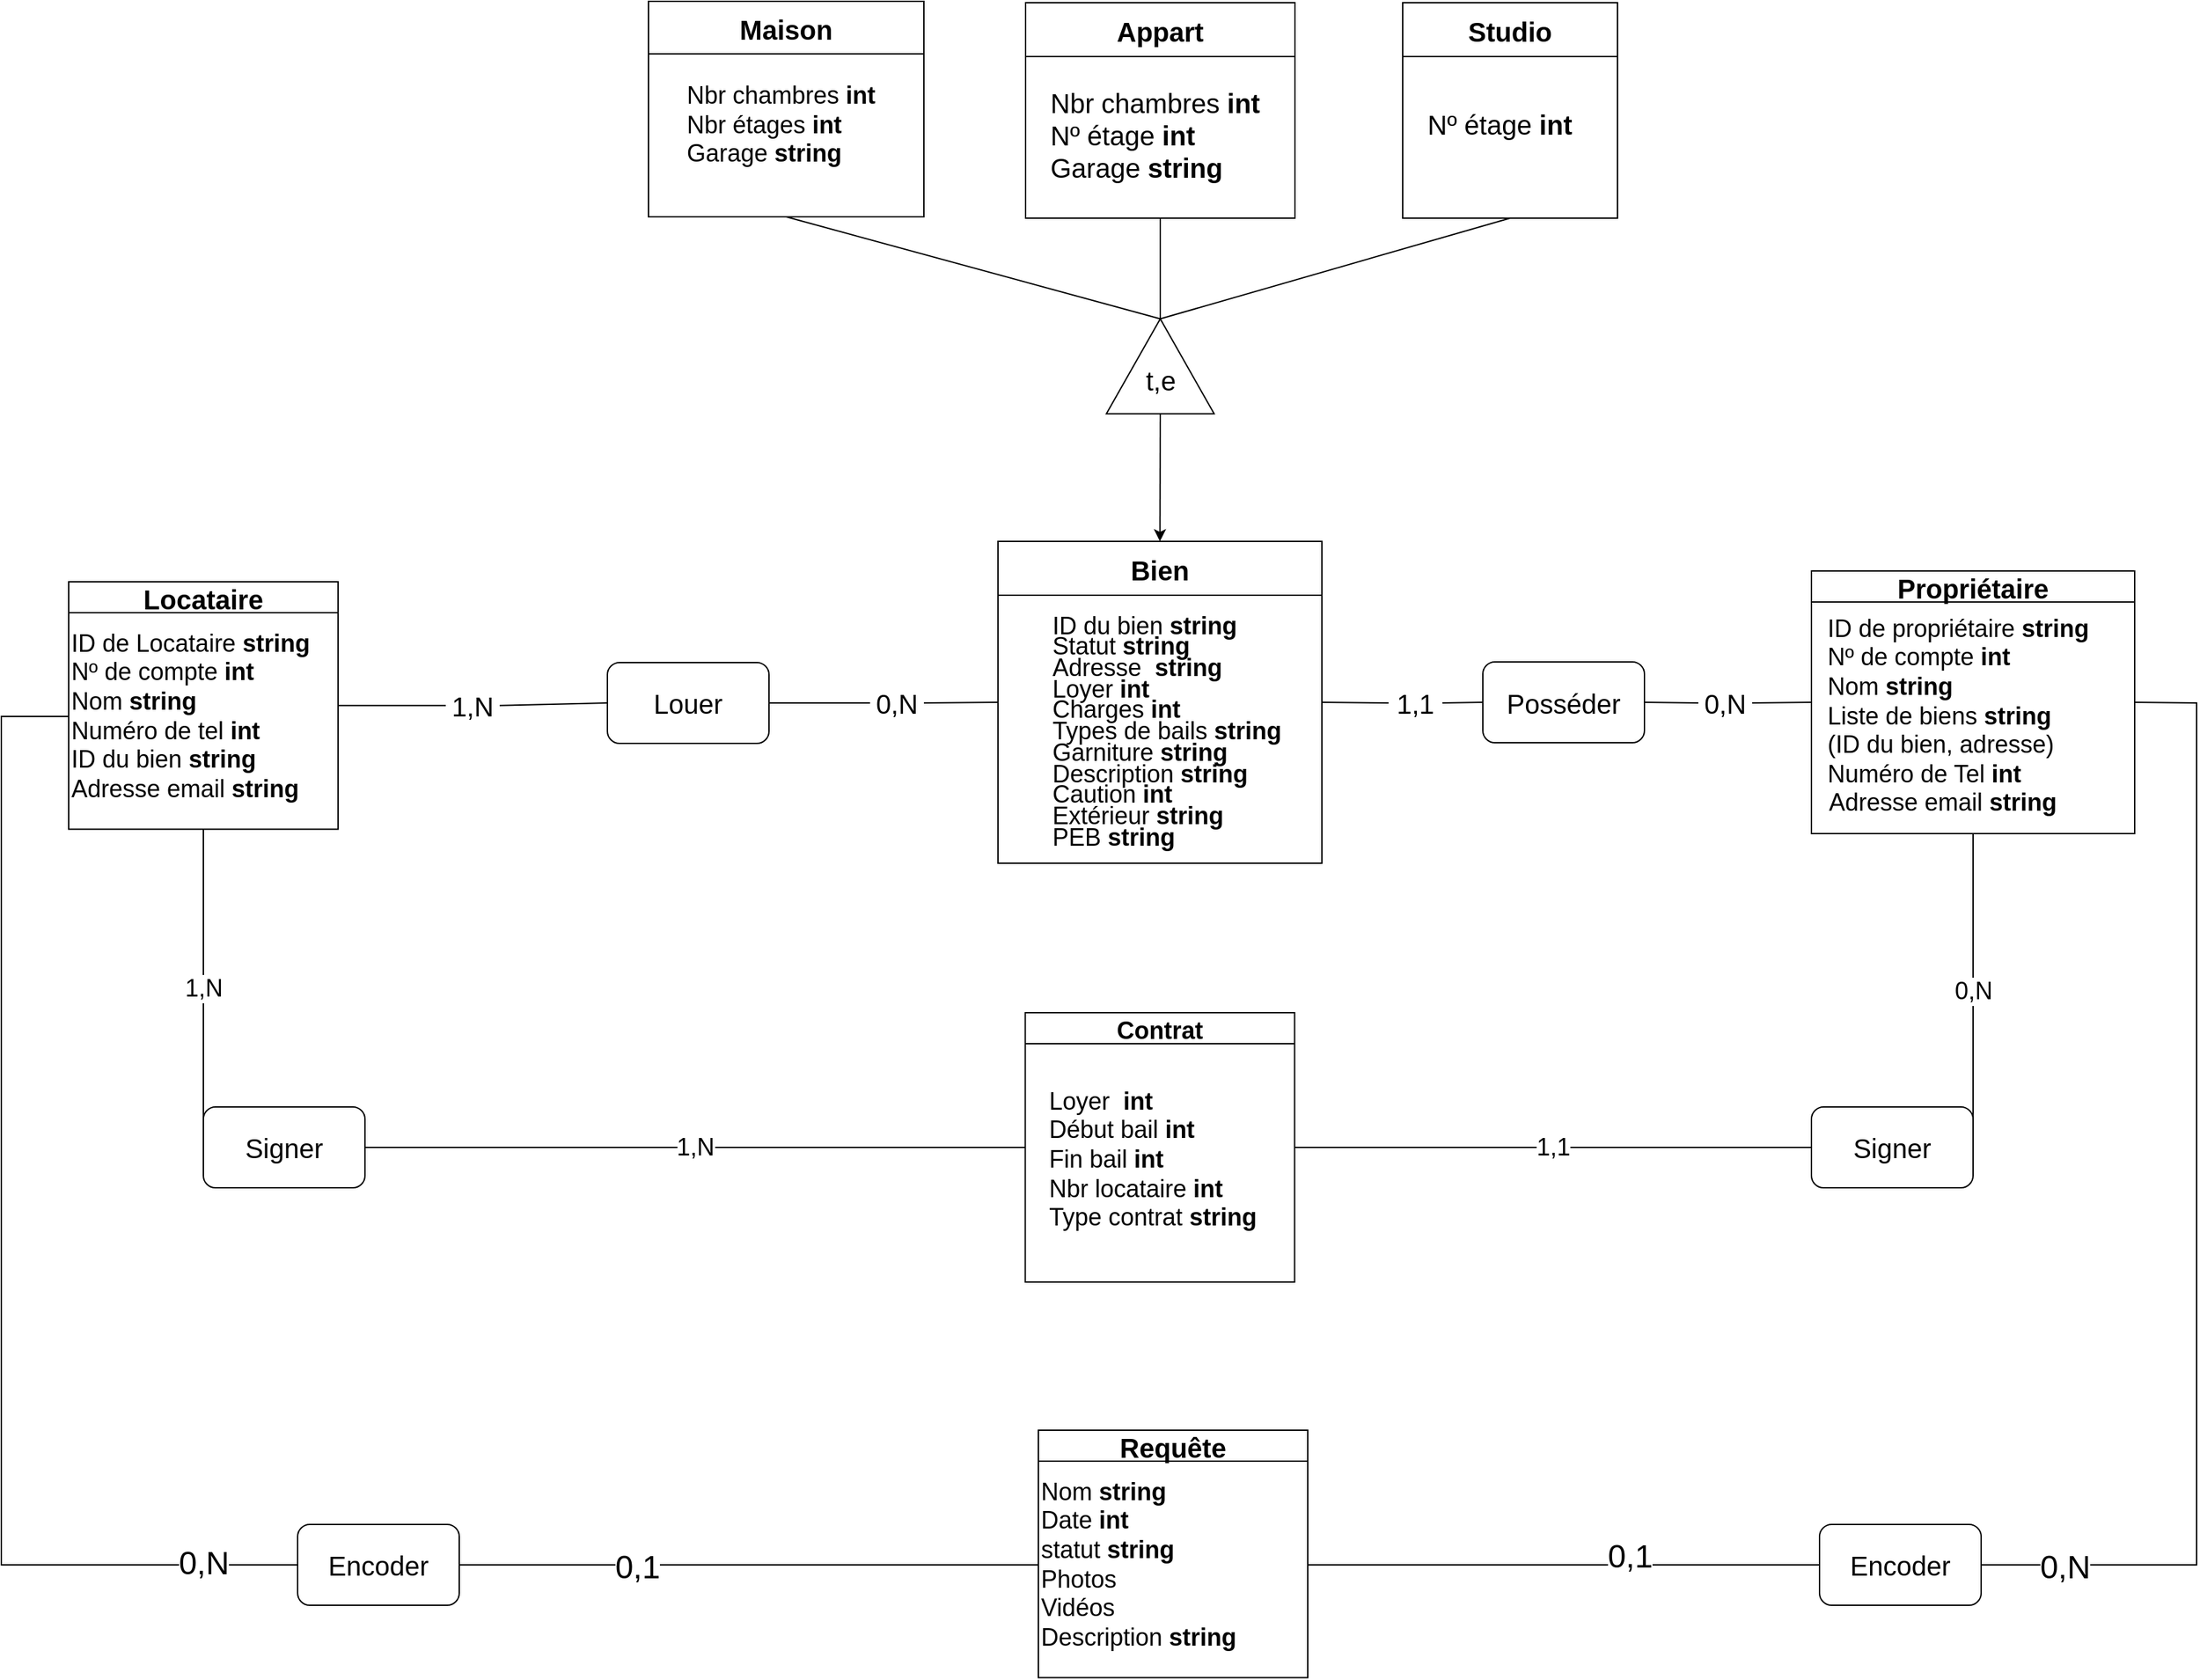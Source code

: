 <mxfile version="15.9.1" type="github" pages="20">
  <diagram id="aEuiQMqjnmJGIBwZCXug" name="Schéma entités-associations">
    <mxGraphModel dx="2244" dy="864" grid="1" gridSize="10" guides="1" tooltips="1" connect="1" arrows="1" fold="1" page="1" pageScale="1" pageWidth="1169" pageHeight="827" math="0" shadow="0">
      <root>
        <mxCell id="0" />
        <mxCell id="1" parent="0" />
        <mxCell id="qEJAQcxtMuj5-wfoeOrb-2" value="Locataire" style="swimlane;fontSize=20;" parent="1" vertex="1">
          <mxGeometry x="310" y="470" width="200" height="183.75" as="geometry" />
        </mxCell>
        <mxCell id="qEJAQcxtMuj5-wfoeOrb-3" value="&lt;p class=&quot;MsoListParagraphCxSpFirst&quot; style=&quot;margin: 0cm 0cm 0cm 36pt ; line-height: 15.693px ; font-size: 11pt ; font-family: &amp;#34;calibri&amp;#34; , sans-serif ; text-indent: -18pt&quot;&gt;&lt;/p&gt;&lt;font style=&quot;font-size: 18px&quot;&gt;ID de Locataire &lt;b&gt;string&lt;/b&gt;&lt;br&gt;&lt;span lang=&quot;FR&quot; style=&quot;text-indent: -18pt&quot;&gt;&lt;font style=&quot;font-size: 18px&quot;&gt;Nº de compte &lt;b&gt;int&lt;/b&gt;&lt;/font&gt;&lt;/span&gt;&lt;br&gt;Nom &lt;b&gt;string&lt;/b&gt;&lt;br&gt;Numéro de tel &lt;b&gt;int&lt;/b&gt;&lt;br&gt;ID du bien &lt;b&gt;string&lt;/b&gt;&lt;br&gt;Adresse email&lt;b&gt; string&lt;br&gt;&lt;/b&gt;&lt;/font&gt;" style="text;html=1;strokeColor=none;fillColor=none;align=left;verticalAlign=middle;whiteSpace=wrap;rounded=0;" parent="qEJAQcxtMuj5-wfoeOrb-2" vertex="1">
          <mxGeometry y="35" width="190" height="130" as="geometry" />
        </mxCell>
        <mxCell id="qEJAQcxtMuj5-wfoeOrb-4" value="Propriétaire" style="swimlane;fontSize=20;" parent="1" vertex="1">
          <mxGeometry x="1604" y="462.01" width="240" height="195" as="geometry" />
        </mxCell>
        <mxCell id="T949mY5luPI5WS0-JxJI-1" value="&lt;p class=&quot;MsoListParagraphCxSpFirst&quot; style=&quot;margin: 0cm 0cm 0cm 36pt ; line-height: 15.693px ; font-size: 11pt ; font-family: &amp;#34;calibri&amp;#34; , sans-serif ; text-indent: -18pt&quot;&gt;&lt;/p&gt;&lt;p class=&quot;MsoListParagraphCxSpFirst&quot; style=&quot;margin: 0cm 0cm 0cm 36pt ; line-height: 15.693px ; font-size: 11pt ; font-family: &amp;#34;calibri&amp;#34; , sans-serif ; text-indent: -18pt ; display: inline&quot;&gt;&lt;/p&gt;&lt;div style=&quot;font-size: 18px&quot;&gt;&lt;span style=&quot;text-indent: -18pt&quot;&gt;&lt;font style=&quot;font-size: 18px&quot;&gt;ID de propriétaire &lt;b&gt;string&lt;/b&gt;&lt;/font&gt;&lt;/span&gt;&lt;/div&gt;&lt;div style=&quot;font-size: 18px&quot;&gt;Nº de compte &lt;b&gt;int&lt;/b&gt;&lt;/div&gt;&lt;div style=&quot;font-size: 18px&quot;&gt;&lt;span style=&quot;font-family: &amp;#34;calibri&amp;#34; , sans-serif ; text-indent: -18pt&quot;&gt;Nom &lt;b&gt;string&amp;nbsp;&lt;/b&gt;&lt;/span&gt;&lt;/div&gt;&lt;div style=&quot;font-size: 18px&quot;&gt;&lt;span style=&quot;font-family: &amp;#34;calibri&amp;#34; , sans-serif ; text-indent: -18pt&quot;&gt;Liste de biens &lt;b&gt;string&lt;/b&gt;&lt;/span&gt;&lt;/div&gt;&lt;div style=&quot;font-size: 18px&quot;&gt;&lt;span style=&quot;font-family: &amp;#34;calibri&amp;#34; , sans-serif ; text-indent: -18pt&quot;&gt;(ID du bien, adresse)&lt;/span&gt;&lt;/div&gt;&lt;div style=&quot;font-size: 18px&quot;&gt;&lt;span style=&quot;font-family: &amp;#34;calibri&amp;#34; , sans-serif ; text-indent: -18pt&quot;&gt;Numéro de Tel &lt;b&gt;int&lt;/b&gt;&lt;/span&gt;&lt;/div&gt;&lt;div style=&quot;text-indent: -24px ; font-size: 18px&quot;&gt;&lt;font face=&quot;calibri, sans-serif&quot;&gt;&amp;nbsp; &amp;nbsp; &amp;nbsp;Adresse email &lt;b&gt;string&lt;/b&gt;&lt;/font&gt;&lt;/div&gt;" style="text;html=1;strokeColor=none;fillColor=none;align=left;verticalAlign=middle;whiteSpace=wrap;rounded=0;" parent="qEJAQcxtMuj5-wfoeOrb-4" vertex="1">
          <mxGeometry x="10" y="34.87" width="220" height="130" as="geometry" />
        </mxCell>
        <mxCell id="qEJAQcxtMuj5-wfoeOrb-6" value="Bien" style="swimlane;startSize=40;fontSize=20;" parent="1" vertex="1">
          <mxGeometry x="1000" y="440" width="240.5" height="239.01" as="geometry" />
        </mxCell>
        <mxCell id="qEJAQcxtMuj5-wfoeOrb-7" value="&lt;p class=&quot;MsoListParagraphCxSpFirst&quot; style=&quot;margin: 0cm 0cm 0cm 36pt ; line-height: 15.693px ; font-size: 11pt ; font-family: &amp;#34;calibri&amp;#34; , sans-serif ; text-indent: -18pt&quot;&gt;&lt;/p&gt;&lt;p class=&quot;MsoListParagraphCxSpFirst&quot; style=&quot;margin: 0cm 0cm 0cm 36pt ; line-height: 15.693px ; font-size: 11pt ; font-family: &amp;#34;calibri&amp;#34; , sans-serif ; text-indent: -18pt ; display: inline&quot;&gt;&lt;/p&gt;&lt;p class=&quot;MsoListParagraphCxSpFirst&quot; style=&quot;text-align: left ; margin: 0cm 0cm 0cm 36pt ; line-height: 15.693px ; font-family: &amp;#34;calibri&amp;#34; , sans-serif ; text-indent: -18pt ; font-size: 18px&quot;&gt;&lt;span lang=&quot;FR&quot;&gt;&lt;font style=&quot;font-size: 18px&quot;&gt;ID du bien &lt;b&gt;string&lt;/b&gt;&amp;nbsp;&lt;/font&gt;&lt;/span&gt;&lt;/p&gt;&lt;p class=&quot;MsoListParagraphCxSpFirst&quot; style=&quot;text-align: left ; margin: 0cm 0cm 0cm 36pt ; line-height: 15.693px ; font-family: &amp;#34;calibri&amp;#34; , sans-serif ; text-indent: -18pt ; font-size: 18px&quot;&gt;&lt;span style=&quot;text-indent: -18pt&quot;&gt;Statut &lt;b&gt;string&lt;/b&gt;&lt;/span&gt;&lt;/p&gt;&lt;p class=&quot;MsoListParagraphCxSpMiddle&quot; style=&quot;text-align: left ; margin: 0cm 0cm 0cm 36pt ; line-height: 15.693px ; font-family: &amp;#34;calibri&amp;#34; , sans-serif ; text-indent: -18pt ; font-size: 18px&quot;&gt;&lt;span lang=&quot;FR&quot;&gt;&lt;font style=&quot;font-size: 18px&quot;&gt;Adresse&amp;nbsp;&lt;b&gt;&amp;nbsp;string&amp;nbsp;&lt;/b&gt;&lt;/font&gt;&lt;/span&gt;&lt;/p&gt;&lt;p class=&quot;MsoListParagraphCxSpMiddle&quot; style=&quot;text-align: left ; margin: 0cm 0cm 0cm 36pt ; line-height: 15.693px ; font-family: &amp;#34;calibri&amp;#34; , sans-serif ; text-indent: -18pt ; font-size: 18px&quot;&gt;&lt;span lang=&quot;FR&quot;&gt;&lt;font style=&quot;font-size: 18px&quot;&gt;Loyer &lt;b&gt;int&lt;/b&gt;&lt;/font&gt;&lt;/span&gt;&lt;/p&gt;&lt;p class=&quot;MsoListParagraphCxSpMiddle&quot; style=&quot;text-align: left ; margin: 0cm 0cm 0cm 36pt ; line-height: 15.693px ; font-family: &amp;#34;calibri&amp;#34; , sans-serif ; text-indent: -18pt ; font-size: 18px&quot;&gt;&lt;span lang=&quot;FR&quot;&gt;&lt;font style=&quot;font-size: 18px&quot;&gt;Charges &lt;b&gt;int&lt;/b&gt;&lt;/font&gt;&lt;/span&gt;&lt;/p&gt;&lt;p class=&quot;MsoListParagraphCxSpMiddle&quot; style=&quot;text-align: left ; margin: 0cm 0cm 0cm 36pt ; line-height: 15.693px ; font-family: &amp;#34;calibri&amp;#34; , sans-serif ; text-indent: -18pt ; font-size: 18px&quot;&gt;&lt;span lang=&quot;FR&quot;&gt;&lt;font style=&quot;font-size: 18px&quot;&gt;Types de bails &lt;b&gt;string&lt;/b&gt;&lt;/font&gt;&lt;/span&gt;&lt;/p&gt;&lt;p class=&quot;MsoListParagraphCxSpMiddle&quot; style=&quot;text-align: left ; margin: 0cm 0cm 0cm 36pt ; line-height: 15.693px ; font-family: &amp;#34;calibri&amp;#34; , sans-serif ; text-indent: -18pt ; font-size: 18px&quot;&gt;&lt;span lang=&quot;FR&quot;&gt;&lt;font style=&quot;font-size: 18px&quot;&gt;Garniture &lt;b&gt;string&lt;/b&gt;&lt;/font&gt;&lt;/span&gt;&lt;/p&gt;&lt;p class=&quot;MsoListParagraphCxSpMiddle&quot; style=&quot;text-align: left ; margin: 0cm 0cm 0cm 36pt ; line-height: 15.693px ; font-family: &amp;#34;calibri&amp;#34; , sans-serif ; text-indent: -18pt ; font-size: 18px&quot;&gt;&lt;span lang=&quot;FR&quot;&gt;&lt;font style=&quot;font-size: 18px&quot;&gt;Description &lt;b&gt;string&lt;/b&gt;&lt;/font&gt;&lt;/span&gt;&lt;/p&gt;&lt;p class=&quot;MsoListParagraphCxSpMiddle&quot; style=&quot;text-align: left ; margin: 0cm 0cm 0cm 36pt ; line-height: 15.693px ; font-family: &amp;#34;calibri&amp;#34; , sans-serif ; text-indent: -18pt ; font-size: 18px&quot;&gt;&lt;span lang=&quot;FR&quot;&gt;&lt;font style=&quot;font-size: 18px&quot;&gt;Caution &lt;b&gt;int&lt;/b&gt;&lt;/font&gt;&lt;/span&gt;&lt;/p&gt;&lt;p class=&quot;MsoListParagraphCxSpMiddle&quot; style=&quot;text-align: left ; margin: 0cm 0cm 0cm 36pt ; line-height: 15.693px ; font-family: &amp;#34;calibri&amp;#34; , sans-serif ; text-indent: -18pt ; font-size: 18px&quot;&gt;&lt;span lang=&quot;FR&quot;&gt;&lt;font style=&quot;font-size: 18px&quot;&gt;Extérieur &lt;b&gt;string&lt;/b&gt;&lt;/font&gt;&lt;/span&gt;&lt;/p&gt;&lt;p class=&quot;MsoListParagraphCxSpLast&quot; style=&quot;text-align: left ; margin: 0cm 0cm 8pt 36pt ; line-height: 15.693px ; font-family: &amp;#34;calibri&amp;#34; , sans-serif ; text-indent: -18pt ; font-size: 18px&quot;&gt;&lt;span lang=&quot;FR&quot;&gt;&lt;font style=&quot;font-size: 18px&quot;&gt;PEB &lt;b&gt;string&lt;/b&gt;&lt;/font&gt;&lt;/span&gt;&lt;/p&gt;" style="text;html=1;strokeColor=none;fillColor=none;align=center;verticalAlign=middle;whiteSpace=wrap;rounded=0;spacingTop=0;" parent="qEJAQcxtMuj5-wfoeOrb-6" vertex="1">
          <mxGeometry x="10.75" y="39.01" width="204.5" height="200" as="geometry" />
        </mxCell>
        <mxCell id="qEJAQcxtMuj5-wfoeOrb-8" value="Maison" style="swimlane;fontSize=20;startSize=39;" parent="1" vertex="1">
          <mxGeometry x="740.5" y="39" width="204.5" height="160" as="geometry" />
        </mxCell>
        <mxCell id="qEJAQcxtMuj5-wfoeOrb-9" value="&lt;p class=&quot;MsoListParagraphCxSpFirst&quot; style=&quot;margin: 0cm 0cm 0cm 36pt ; line-height: 15.693px ; font-size: 20px ; font-family: &amp;#34;calibri&amp;#34; , sans-serif ; text-indent: -18pt&quot;&gt;&lt;/p&gt;&lt;p class=&quot;MsoListParagraphCxSpFirst&quot; style=&quot;margin: 0cm 0cm 0cm 36pt ; line-height: 15.693px ; text-indent: -18pt ; display: inline ; font-size: 20px&quot;&gt;&lt;/p&gt;&lt;div style=&quot;text-indent: -24px ; font-size: 18px&quot;&gt;&lt;font face=&quot;calibri, sans-serif&quot; style=&quot;font-size: 18px&quot;&gt;Nbr chambres &lt;b&gt;int&lt;/b&gt;&lt;/font&gt;&lt;/div&gt;&lt;div style=&quot;text-indent: -24px ; font-size: 18px&quot;&gt;&lt;font face=&quot;calibri, sans-serif&quot; style=&quot;font-size: 18px&quot;&gt;Nbr étages &lt;b&gt;int&lt;/b&gt;&amp;nbsp;&amp;nbsp;&lt;/font&gt;&lt;/div&gt;&lt;div style=&quot;text-indent: -24px ; font-size: 18px&quot;&gt;&lt;span style=&quot;font-family: &amp;#34;calibri&amp;#34; , sans-serif&quot;&gt;Garage &lt;b&gt;string&lt;/b&gt;&lt;/span&gt;&lt;/div&gt;&lt;p style=&quot;font-size: 20px&quot;&gt;&lt;/p&gt;" style="text;html=1;strokeColor=none;fillColor=none;align=left;verticalAlign=middle;whiteSpace=wrap;rounded=0;fontSize=20;" parent="qEJAQcxtMuj5-wfoeOrb-8" vertex="1">
          <mxGeometry x="50" y="49.74" width="124" height="80" as="geometry" />
        </mxCell>
        <mxCell id="qEJAQcxtMuj5-wfoeOrb-10" value="Appart" style="swimlane;rounded=0;startSize=40;fontSize=20;" parent="1" vertex="1">
          <mxGeometry x="1020.5" y="40" width="200" height="160" as="geometry" />
        </mxCell>
        <mxCell id="qEJAQcxtMuj5-wfoeOrb-11" value="&lt;p class=&quot;MsoListParagraphCxSpFirst&quot; style=&quot;margin: 0cm 0cm 0cm 36pt ; line-height: 15.693px ; font-size: 11pt ; font-family: &amp;#34;calibri&amp;#34; , sans-serif ; text-indent: -18pt&quot;&gt;&lt;/p&gt;&lt;p class=&quot;MsoListParagraphCxSpFirst&quot; style=&quot;margin: 0cm 0cm 0cm 36pt ; line-height: 15.693px ; text-indent: -18pt ; display: inline&quot;&gt;&lt;/p&gt;&lt;div style=&quot;text-indent: -24px ; font-size: 20px&quot;&gt;&lt;font face=&quot;calibri, sans-serif&quot; style=&quot;font-size: 20px&quot;&gt;Nbr chambres &lt;b&gt;int&lt;/b&gt;&lt;/font&gt;&lt;/div&gt;&lt;div style=&quot;text-indent: -24px ; font-size: 20px&quot;&gt;&lt;font face=&quot;calibri, sans-serif&quot; style=&quot;font-size: 20px&quot;&gt;Nº étage &lt;b&gt;int&lt;/b&gt;&lt;/font&gt;&lt;/div&gt;&lt;div style=&quot;text-indent: -24px ; font-size: 20px&quot;&gt;&lt;font face=&quot;calibri, sans-serif&quot; style=&quot;font-size: 20px&quot;&gt;Garage &lt;b&gt;string&lt;/b&gt;&lt;/font&gt;&lt;/div&gt;&lt;p&gt;&lt;/p&gt;" style="text;html=1;strokeColor=none;fillColor=none;align=left;verticalAlign=middle;whiteSpace=wrap;rounded=0;" parent="qEJAQcxtMuj5-wfoeOrb-10" vertex="1">
          <mxGeometry x="40" y="56.87" width="154.75" height="80" as="geometry" />
        </mxCell>
        <mxCell id="qEJAQcxtMuj5-wfoeOrb-12" value="Studio" style="swimlane;startSize=40;fontSize=20;" parent="1" vertex="1">
          <mxGeometry x="1300.5" y="40" width="159.5" height="160" as="geometry" />
        </mxCell>
        <mxCell id="qEJAQcxtMuj5-wfoeOrb-13" value="&lt;p class=&quot;MsoListParagraphCxSpFirst&quot; style=&quot;margin: 0cm 0cm 0cm 36pt ; line-height: 15.693px ; font-size: 11pt ; font-family: &amp;#34;calibri&amp;#34; , sans-serif ; text-indent: -18pt&quot;&gt;&lt;/p&gt;&lt;p class=&quot;MsoListParagraphCxSpFirst&quot; style=&quot;margin: 0cm 0cm 0cm 36pt ; line-height: 15.693px ; text-indent: -18pt ; display: inline&quot;&gt;&lt;/p&gt;&lt;div style=&quot;text-indent: -24px ; font-size: 20px&quot;&gt;&lt;span style=&quot;font-family: &amp;#34;calibri&amp;#34; , sans-serif&quot;&gt;Nº étage &lt;b&gt;int&lt;/b&gt;&lt;/span&gt;&lt;br&gt;&lt;/div&gt;&lt;p&gt;&lt;/p&gt;" style="text;html=1;strokeColor=none;fillColor=none;align=left;verticalAlign=middle;whiteSpace=wrap;rounded=0;" parent="qEJAQcxtMuj5-wfoeOrb-12" vertex="1">
          <mxGeometry x="40" y="56.87" width="89.5" height="63.74" as="geometry" />
        </mxCell>
        <mxCell id="sJNQ7jVbWBtjgiGKwQ-Y-1" value="" style="triangle;whiteSpace=wrap;html=1;fontSize=20;rotation=-90;" parent="1" vertex="1">
          <mxGeometry x="1085.25" y="270" width="70.5" height="80" as="geometry" />
        </mxCell>
        <mxCell id="sJNQ7jVbWBtjgiGKwQ-Y-4" value="t,e" style="text;html=1;strokeColor=none;fillColor=none;align=center;verticalAlign=middle;whiteSpace=wrap;rounded=0;fontSize=20;" parent="1" vertex="1">
          <mxGeometry x="1100.5" y="310" width="40" height="20" as="geometry" />
        </mxCell>
        <mxCell id="sJNQ7jVbWBtjgiGKwQ-Y-5" value="" style="endArrow=classic;html=1;fontSize=20;exitX=0;exitY=0.5;exitDx=0;exitDy=0;entryX=0.5;entryY=0;entryDx=0;entryDy=0;" parent="1" source="sJNQ7jVbWBtjgiGKwQ-Y-1" target="qEJAQcxtMuj5-wfoeOrb-6" edge="1">
          <mxGeometry width="50" height="50" relative="1" as="geometry">
            <mxPoint x="1080" y="620" as="sourcePoint" />
            <mxPoint x="1190" y="430" as="targetPoint" />
          </mxGeometry>
        </mxCell>
        <mxCell id="sJNQ7jVbWBtjgiGKwQ-Y-6" value="" style="endArrow=none;html=1;fontSize=20;strokeColor=#000000;fillColor=#000000;exitX=0.5;exitY=1;exitDx=0;exitDy=0;entryX=1;entryY=0.5;entryDx=0;entryDy=0;" parent="1" source="qEJAQcxtMuj5-wfoeOrb-8" target="sJNQ7jVbWBtjgiGKwQ-Y-1" edge="1">
          <mxGeometry width="50" height="50" relative="1" as="geometry">
            <mxPoint x="910" y="410" as="sourcePoint" />
            <mxPoint x="960" y="360" as="targetPoint" />
          </mxGeometry>
        </mxCell>
        <mxCell id="sJNQ7jVbWBtjgiGKwQ-Y-7" value="" style="endArrow=none;html=1;fontSize=20;strokeColor=#000000;fillColor=#000000;entryX=0.5;entryY=1;entryDx=0;entryDy=0;exitX=1;exitY=0.5;exitDx=0;exitDy=0;" parent="1" source="sJNQ7jVbWBtjgiGKwQ-Y-1" target="qEJAQcxtMuj5-wfoeOrb-10" edge="1">
          <mxGeometry width="50" height="50" relative="1" as="geometry">
            <mxPoint x="910" y="410" as="sourcePoint" />
            <mxPoint x="960" y="360" as="targetPoint" />
          </mxGeometry>
        </mxCell>
        <mxCell id="sJNQ7jVbWBtjgiGKwQ-Y-8" value="" style="endArrow=none;html=1;fontSize=20;strokeColor=#000000;fillColor=#000000;entryX=0.5;entryY=1;entryDx=0;entryDy=0;exitX=1;exitY=0.5;exitDx=0;exitDy=0;" parent="1" source="sJNQ7jVbWBtjgiGKwQ-Y-1" target="qEJAQcxtMuj5-wfoeOrb-12" edge="1">
          <mxGeometry width="50" height="50" relative="1" as="geometry">
            <mxPoint x="910" y="410" as="sourcePoint" />
            <mxPoint x="960" y="360" as="targetPoint" />
          </mxGeometry>
        </mxCell>
        <mxCell id="sJNQ7jVbWBtjgiGKwQ-Y-9" value="" style="endArrow=none;html=1;fontSize=20;strokeColor=#000000;fillColor=#000000;exitX=1;exitY=0.5;exitDx=0;exitDy=0;entryX=0;entryY=0.5;entryDx=0;entryDy=0;startArrow=none;" parent="1" source="sJNQ7jVbWBtjgiGKwQ-Y-36" target="qEJAQcxtMuj5-wfoeOrb-6" edge="1">
          <mxGeometry width="50" height="50" relative="1" as="geometry">
            <mxPoint x="930" y="510" as="sourcePoint" />
            <mxPoint x="960" y="530" as="targetPoint" />
          </mxGeometry>
        </mxCell>
        <mxCell id="sJNQ7jVbWBtjgiGKwQ-Y-13" value="" style="endArrow=none;html=1;fontSize=20;strokeColor=#000000;fillColor=#000000;exitX=1;exitY=0.5;exitDx=0;exitDy=0;entryX=0;entryY=0.5;entryDx=0;entryDy=0;startArrow=none;" parent="1" source="sJNQ7jVbWBtjgiGKwQ-Y-34" target="YQ4cm8M8ITQVSyviY8Ld-4" edge="1">
          <mxGeometry width="50" height="50" relative="1" as="geometry">
            <mxPoint x="560" y="561.875" as="sourcePoint" />
            <mxPoint x="660" y="553.75" as="targetPoint" />
          </mxGeometry>
        </mxCell>
        <mxCell id="sJNQ7jVbWBtjgiGKwQ-Y-15" value="" style="rounded=1;whiteSpace=wrap;html=1;fontSize=20;" parent="1" vertex="1">
          <mxGeometry x="1360" y="529.5" width="120" height="60" as="geometry" />
        </mxCell>
        <mxCell id="sJNQ7jVbWBtjgiGKwQ-Y-16" value="" style="endArrow=none;html=1;fontSize=20;strokeColor=#000000;fillColor=#000000;entryX=0;entryY=0.5;entryDx=0;entryDy=0;exitX=1;exitY=0.5;exitDx=0;exitDy=0;startArrow=none;" parent="1" source="sJNQ7jVbWBtjgiGKwQ-Y-24" target="sJNQ7jVbWBtjgiGKwQ-Y-15" edge="1">
          <mxGeometry width="50" height="50" relative="1" as="geometry">
            <mxPoint x="1252.75" y="540" as="sourcePoint" />
            <mxPoint x="1480" y="540" as="targetPoint" />
          </mxGeometry>
        </mxCell>
        <mxCell id="sJNQ7jVbWBtjgiGKwQ-Y-18" value="Posséder" style="text;html=1;strokeColor=none;fillColor=none;align=center;verticalAlign=middle;whiteSpace=wrap;rounded=0;fontSize=20;" parent="1" vertex="1">
          <mxGeometry x="1400" y="549.5" width="40" height="20" as="geometry" />
        </mxCell>
        <mxCell id="sJNQ7jVbWBtjgiGKwQ-Y-24" value="1,1" style="text;html=1;strokeColor=none;fillColor=none;align=center;verticalAlign=middle;whiteSpace=wrap;rounded=0;fontSize=20;" parent="1" vertex="1">
          <mxGeometry x="1290" y="550" width="40" height="20" as="geometry" />
        </mxCell>
        <mxCell id="sJNQ7jVbWBtjgiGKwQ-Y-25" value="" style="endArrow=none;html=1;fontSize=20;strokeColor=#000000;fillColor=#000000;entryX=0;entryY=0.5;entryDx=0;entryDy=0;exitX=1;exitY=0.5;exitDx=0;exitDy=0;" parent="1" source="qEJAQcxtMuj5-wfoeOrb-6" target="sJNQ7jVbWBtjgiGKwQ-Y-24" edge="1">
          <mxGeometry width="50" height="50" relative="1" as="geometry">
            <mxPoint x="1240.5" y="559.505" as="sourcePoint" />
            <mxPoint x="1370" y="559.51" as="targetPoint" />
          </mxGeometry>
        </mxCell>
        <mxCell id="sJNQ7jVbWBtjgiGKwQ-Y-30" value="" style="endArrow=none;html=1;fontSize=20;strokeColor=#000000;fillColor=#000000;entryX=0;entryY=0.5;entryDx=0;entryDy=0;exitX=1;exitY=0.5;exitDx=0;exitDy=0;startArrow=none;" parent="1" source="sJNQ7jVbWBtjgiGKwQ-Y-31" target="qEJAQcxtMuj5-wfoeOrb-4" edge="1">
          <mxGeometry width="50" height="50" relative="1" as="geometry">
            <mxPoint x="1240" y="410" as="sourcePoint" />
            <mxPoint x="1290" y="360" as="targetPoint" />
          </mxGeometry>
        </mxCell>
        <mxCell id="sJNQ7jVbWBtjgiGKwQ-Y-31" value="0,N" style="text;html=1;strokeColor=none;fillColor=none;align=center;verticalAlign=middle;whiteSpace=wrap;rounded=0;fontSize=20;" parent="1" vertex="1">
          <mxGeometry x="1520" y="550" width="40" height="20" as="geometry" />
        </mxCell>
        <mxCell id="sJNQ7jVbWBtjgiGKwQ-Y-32" value="" style="endArrow=none;html=1;fontSize=20;strokeColor=#000000;fillColor=#000000;entryX=0;entryY=0.5;entryDx=0;entryDy=0;exitX=1;exitY=0.5;exitDx=0;exitDy=0;" parent="1" source="sJNQ7jVbWBtjgiGKwQ-Y-15" target="sJNQ7jVbWBtjgiGKwQ-Y-31" edge="1">
          <mxGeometry width="50" height="50" relative="1" as="geometry">
            <mxPoint x="1480" y="559.5" as="sourcePoint" />
            <mxPoint x="1600" y="559.51" as="targetPoint" />
          </mxGeometry>
        </mxCell>
        <mxCell id="sJNQ7jVbWBtjgiGKwQ-Y-34" value="1,N" style="text;html=1;strokeColor=none;fillColor=none;align=center;verticalAlign=middle;whiteSpace=wrap;rounded=0;fontSize=20;" parent="1" vertex="1">
          <mxGeometry x="590" y="551.87" width="40" height="20" as="geometry" />
        </mxCell>
        <mxCell id="sJNQ7jVbWBtjgiGKwQ-Y-35" value="" style="endArrow=none;html=1;fontSize=20;strokeColor=#000000;fillColor=#000000;exitX=1;exitY=0.5;exitDx=0;exitDy=0;entryX=0;entryY=0.5;entryDx=0;entryDy=0;" parent="1" source="qEJAQcxtMuj5-wfoeOrb-2" target="sJNQ7jVbWBtjgiGKwQ-Y-34" edge="1">
          <mxGeometry width="50" height="50" relative="1" as="geometry">
            <mxPoint x="510.0" y="561.875" as="sourcePoint" />
            <mxPoint x="630" y="561.87" as="targetPoint" />
          </mxGeometry>
        </mxCell>
        <mxCell id="sJNQ7jVbWBtjgiGKwQ-Y-36" value="0,N" style="text;html=1;strokeColor=none;fillColor=none;align=center;verticalAlign=middle;whiteSpace=wrap;rounded=0;fontSize=20;" parent="1" vertex="1">
          <mxGeometry x="905" y="550" width="40" height="20" as="geometry" />
        </mxCell>
        <mxCell id="sJNQ7jVbWBtjgiGKwQ-Y-37" value="" style="endArrow=none;html=1;fontSize=20;strokeColor=#000000;fillColor=#000000;exitX=1;exitY=0.5;exitDx=0;exitDy=0;entryX=0;entryY=0.5;entryDx=0;entryDy=0;startArrow=none;" parent="1" source="YQ4cm8M8ITQVSyviY8Ld-4" target="sJNQ7jVbWBtjgiGKwQ-Y-36" edge="1">
          <mxGeometry width="50" height="50" relative="1" as="geometry">
            <mxPoint x="860" y="553.75" as="sourcePoint" />
            <mxPoint x="1000" y="559.505" as="targetPoint" />
          </mxGeometry>
        </mxCell>
        <mxCell id="YQ4cm8M8ITQVSyviY8Ld-1" value="Contrat" style="swimlane;fontSize=18;align=center;" parent="1" vertex="1">
          <mxGeometry x="1020.25" y="790" width="200" height="200" as="geometry" />
        </mxCell>
        <mxCell id="GDEWXskqs7vaDj0vc1d0-2" value="&lt;font style=&quot;font-size: 18px&quot;&gt;Loyer&amp;nbsp; &lt;b&gt;int&lt;/b&gt;&lt;br&gt;Début bail &lt;b&gt;int&amp;nbsp;&lt;/b&gt;&lt;br&gt;Fin bail &lt;b&gt;int&amp;nbsp;&lt;br&gt;&lt;/b&gt;Nbr locataire &lt;b&gt;int&lt;/b&gt;&lt;br&gt;Type contrat &lt;b&gt;string&lt;/b&gt;&amp;nbsp;&lt;br&gt;&lt;br&gt;&lt;/font&gt;" style="text;html=1;align=left;verticalAlign=middle;resizable=0;points=[];autosize=1;strokeColor=none;fillColor=none;" parent="YQ4cm8M8ITQVSyviY8Ld-1" vertex="1">
          <mxGeometry x="15.25" y="70" width="170" height="100" as="geometry" />
        </mxCell>
        <mxCell id="YQ4cm8M8ITQVSyviY8Ld-4" value="Louer" style="rounded=1;whiteSpace=wrap;html=1;fontSize=20;" parent="1" vertex="1">
          <mxGeometry x="710" y="530" width="120" height="60" as="geometry" />
        </mxCell>
        <mxCell id="YQ4cm8M8ITQVSyviY8Ld-5" value="Signer" style="rounded=1;whiteSpace=wrap;html=1;fontSize=20;" parent="1" vertex="1">
          <mxGeometry x="410" y="860" width="120" height="60" as="geometry" />
        </mxCell>
        <mxCell id="YQ4cm8M8ITQVSyviY8Ld-6" value="1,N" style="endArrow=none;html=1;rounded=0;fontSize=18;exitX=0.5;exitY=1;exitDx=0;exitDy=0;entryX=0;entryY=0.5;entryDx=0;entryDy=0;" parent="1" source="qEJAQcxtMuj5-wfoeOrb-2" target="YQ4cm8M8ITQVSyviY8Ld-5" edge="1">
          <mxGeometry width="50" height="50" relative="1" as="geometry">
            <mxPoint x="590" y="790" as="sourcePoint" />
            <mxPoint x="640" y="740" as="targetPoint" />
          </mxGeometry>
        </mxCell>
        <mxCell id="YQ4cm8M8ITQVSyviY8Ld-7" value="1,N" style="endArrow=none;html=1;rounded=0;fontSize=18;entryX=0;entryY=0.5;entryDx=0;entryDy=0;exitX=1;exitY=0.5;exitDx=0;exitDy=0;" parent="1" source="YQ4cm8M8ITQVSyviY8Ld-5" target="YQ4cm8M8ITQVSyviY8Ld-1" edge="1">
          <mxGeometry width="50" height="50" relative="1" as="geometry">
            <mxPoint x="890" y="1000" as="sourcePoint" />
            <mxPoint x="940" y="950" as="targetPoint" />
          </mxGeometry>
        </mxCell>
        <mxCell id="YQ4cm8M8ITQVSyviY8Ld-8" value="Signer" style="rounded=1;whiteSpace=wrap;html=1;fontSize=20;" parent="1" vertex="1">
          <mxGeometry x="1604" y="860" width="120" height="60" as="geometry" />
        </mxCell>
        <mxCell id="YQ4cm8M8ITQVSyviY8Ld-9" value="1,1" style="endArrow=none;html=1;rounded=0;fontSize=18;exitX=1;exitY=0.5;exitDx=0;exitDy=0;entryX=0;entryY=0.5;entryDx=0;entryDy=0;" parent="1" source="YQ4cm8M8ITQVSyviY8Ld-1" target="YQ4cm8M8ITQVSyviY8Ld-8" edge="1">
          <mxGeometry width="50" height="50" relative="1" as="geometry">
            <mxPoint x="1460" y="940" as="sourcePoint" />
            <mxPoint x="1510" y="890" as="targetPoint" />
          </mxGeometry>
        </mxCell>
        <mxCell id="YQ4cm8M8ITQVSyviY8Ld-10" value="0,N" style="endArrow=none;html=1;rounded=0;fontSize=18;entryX=0.5;entryY=1;entryDx=0;entryDy=0;exitX=1;exitY=0.5;exitDx=0;exitDy=0;" parent="1" source="YQ4cm8M8ITQVSyviY8Ld-8" target="qEJAQcxtMuj5-wfoeOrb-4" edge="1">
          <mxGeometry width="50" height="50" relative="1" as="geometry">
            <mxPoint x="1810" y="810" as="sourcePoint" />
            <mxPoint x="1860" y="760" as="targetPoint" />
          </mxGeometry>
        </mxCell>
        <mxCell id="l5iWc3z20wtJjfXAoTfO-5" value="Requête" style="swimlane;fontSize=20;" parent="1" vertex="1">
          <mxGeometry x="1030" y="1100" width="200" height="183.75" as="geometry" />
        </mxCell>
        <mxCell id="l5iWc3z20wtJjfXAoTfO-6" value="&lt;p class=&quot;MsoListParagraphCxSpFirst&quot; style=&quot;margin: 0cm 0cm 0cm 36pt ; line-height: 15.693px ; font-size: 11pt ; font-family: &amp;#34;calibri&amp;#34; , sans-serif ; text-indent: -18pt&quot;&gt;&lt;/p&gt;&lt;font style=&quot;font-size: 18px&quot;&gt;Nom &lt;b&gt;string&lt;/b&gt;&lt;br&gt;Date &lt;b&gt;int&lt;br&gt;&lt;/b&gt;statut &lt;b&gt;string&lt;/b&gt;&lt;br&gt;Photos&lt;br&gt;Vidéos&lt;br&gt;Description &lt;b&gt;string&lt;/b&gt;&lt;br&gt;&lt;/font&gt;" style="text;html=1;strokeColor=none;fillColor=none;align=left;verticalAlign=middle;whiteSpace=wrap;rounded=0;" parent="l5iWc3z20wtJjfXAoTfO-5" vertex="1">
          <mxGeometry y="35" width="190" height="130" as="geometry" />
        </mxCell>
        <mxCell id="GqRHZZL3nB-Nvlp1TqQb-2" value="" style="endArrow=none;html=1;rounded=0;exitX=0;exitY=0.5;exitDx=0;exitDy=0;startArrow=none;" parent="1" source="GqRHZZL3nB-Nvlp1TqQb-4" edge="1">
          <mxGeometry width="50" height="50" relative="1" as="geometry">
            <mxPoint x="1220" y="770" as="sourcePoint" />
            <mxPoint x="310" y="570" as="targetPoint" />
            <Array as="points">
              <mxPoint x="260" y="1200" />
              <mxPoint x="260" y="570" />
            </Array>
          </mxGeometry>
        </mxCell>
        <mxCell id="GqRHZZL3nB-Nvlp1TqQb-12" value="0,N" style="edgeLabel;html=1;align=center;verticalAlign=middle;resizable=0;points=[];fontSize=24;" parent="GqRHZZL3nB-Nvlp1TqQb-2" vertex="1" connectable="0">
          <mxGeometry x="-0.841" relative="1" as="geometry">
            <mxPoint x="1" y="-1" as="offset" />
          </mxGeometry>
        </mxCell>
        <mxCell id="GqRHZZL3nB-Nvlp1TqQb-3" value="" style="endArrow=none;html=1;rounded=0;entryX=1;entryY=0.5;entryDx=0;entryDy=0;" parent="1" target="qEJAQcxtMuj5-wfoeOrb-4" edge="1">
          <mxGeometry width="50" height="50" relative="1" as="geometry">
            <mxPoint x="1230" y="1200" as="sourcePoint" />
            <mxPoint x="1270" y="720" as="targetPoint" />
            <Array as="points">
              <mxPoint x="1890" y="1200" />
              <mxPoint x="1890" y="560" />
            </Array>
          </mxGeometry>
        </mxCell>
        <mxCell id="GqRHZZL3nB-Nvlp1TqQb-14" value="0,N" style="edgeLabel;html=1;align=center;verticalAlign=middle;resizable=0;points=[];fontSize=24;" parent="GqRHZZL3nB-Nvlp1TqQb-3" vertex="1" connectable="0">
          <mxGeometry x="-0.167" y="-2" relative="1" as="geometry">
            <mxPoint x="1" as="offset" />
          </mxGeometry>
        </mxCell>
        <mxCell id="GqRHZZL3nB-Nvlp1TqQb-15" value="0,1" style="edgeLabel;html=1;align=center;verticalAlign=middle;resizable=0;points=[];fontSize=24;" parent="GqRHZZL3nB-Nvlp1TqQb-3" vertex="1" connectable="0">
          <mxGeometry x="-0.646" y="6" relative="1" as="geometry">
            <mxPoint x="1" as="offset" />
          </mxGeometry>
        </mxCell>
        <mxCell id="GqRHZZL3nB-Nvlp1TqQb-4" value="Encoder" style="rounded=1;whiteSpace=wrap;html=1;fontSize=20;" parent="1" vertex="1">
          <mxGeometry x="480" y="1170" width="120" height="60" as="geometry" />
        </mxCell>
        <mxCell id="GqRHZZL3nB-Nvlp1TqQb-7" value="" style="endArrow=none;html=1;rounded=0;exitX=1;exitY=0.5;exitDx=0;exitDy=0;entryX=0;entryY=0.5;entryDx=0;entryDy=0;" parent="1" source="GqRHZZL3nB-Nvlp1TqQb-4" target="l5iWc3z20wtJjfXAoTfO-6" edge="1">
          <mxGeometry width="50" height="50" relative="1" as="geometry">
            <mxPoint x="740" y="1210" as="sourcePoint" />
            <mxPoint x="790" y="1160" as="targetPoint" />
          </mxGeometry>
        </mxCell>
        <mxCell id="GqRHZZL3nB-Nvlp1TqQb-13" value="0,1" style="edgeLabel;html=1;align=center;verticalAlign=middle;resizable=0;points=[];fontSize=24;" parent="GqRHZZL3nB-Nvlp1TqQb-7" vertex="1" connectable="0">
          <mxGeometry x="-0.392" y="-2" relative="1" as="geometry">
            <mxPoint x="1" as="offset" />
          </mxGeometry>
        </mxCell>
        <mxCell id="GqRHZZL3nB-Nvlp1TqQb-8" value="Encoder" style="rounded=1;whiteSpace=wrap;html=1;fontSize=20;" parent="1" vertex="1">
          <mxGeometry x="1610" y="1170" width="120" height="60" as="geometry" />
        </mxCell>
      </root>
    </mxGraphModel>
  </diagram>
  <diagram name="Schéma intermédiaire" id="t6icahTjTsWDdCiCCuJ4">
    <mxGraphModel dx="1976" dy="950" grid="1" gridSize="10" guides="1" tooltips="1" connect="1" arrows="1" fold="1" page="1" pageScale="1" pageWidth="1169" pageHeight="827" math="0" shadow="0">
      <root>
        <mxCell id="m6CoEwEthxMjb2-2efVb-0" />
        <mxCell id="m6CoEwEthxMjb2-2efVb-1" parent="m6CoEwEthxMjb2-2efVb-0" />
        <mxCell id="m6CoEwEthxMjb2-2efVb-2" value="Locataire" style="swimlane;fontSize=20;" parent="m6CoEwEthxMjb2-2efVb-1" vertex="1">
          <mxGeometry x="440" y="468.12" width="200" height="183.75" as="geometry" />
        </mxCell>
        <mxCell id="m6CoEwEthxMjb2-2efVb-4" value="Propriétaire" style="swimlane;fontSize=20;" parent="m6CoEwEthxMjb2-2efVb-1" vertex="1">
          <mxGeometry x="1604" y="462.01" width="230" height="195" as="geometry" />
        </mxCell>
        <mxCell id="m6CoEwEthxMjb2-2efVb-6" value="Bien" style="swimlane;startSize=40;fontSize=20;" parent="m6CoEwEthxMjb2-2efVb-1" vertex="1">
          <mxGeometry x="1000" y="440" width="240.5" height="250" as="geometry" />
        </mxCell>
        <mxCell id="VVO5xakJMrQNFoZSKmeS-0" value="&lt;p class=&quot;MsoListParagraphCxSpFirst&quot; style=&quot;margin: 0cm 0cm 0cm 36pt ; line-height: 15.693px ; font-size: 11pt ; font-family: &amp;#34;calibri&amp;#34; , sans-serif ; text-indent: -18pt&quot;&gt;&lt;/p&gt;&lt;p class=&quot;MsoListParagraphCxSpFirst&quot; style=&quot;margin: 0cm 0cm 0cm 36pt ; line-height: 15.693px ; font-size: 11pt ; font-family: &amp;#34;calibri&amp;#34; , sans-serif ; text-indent: -18pt ; display: inline&quot;&gt;&lt;/p&gt;&lt;p class=&quot;MsoListParagraphCxSpFirst&quot; style=&quot;text-align: left ; margin: 0cm 0cm 0cm 36pt ; line-height: 15.693px ; font-family: &amp;#34;calibri&amp;#34; , sans-serif ; text-indent: -18pt ; font-size: 18px&quot;&gt;&lt;span lang=&quot;FR&quot;&gt;&lt;font style=&quot;font-size: 18px&quot;&gt;ID du bien &lt;b&gt;string&lt;/b&gt;&amp;nbsp;&lt;/font&gt;&lt;/span&gt;&lt;/p&gt;&lt;p class=&quot;MsoListParagraphCxSpFirst&quot; style=&quot;text-align: left ; margin: 0cm 0cm 0cm 36pt ; line-height: 15.693px ; font-family: &amp;#34;calibri&amp;#34; , sans-serif ; text-indent: -18pt ; font-size: 18px&quot;&gt;&lt;span style=&quot;text-indent: -18pt&quot;&gt;Statut &lt;b&gt;string&lt;/b&gt;&lt;/span&gt;&lt;/p&gt;&lt;p class=&quot;MsoListParagraphCxSpMiddle&quot; style=&quot;text-align: left ; margin: 0cm 0cm 0cm 36pt ; line-height: 15.693px ; font-family: &amp;#34;calibri&amp;#34; , sans-serif ; text-indent: -18pt ; font-size: 18px&quot;&gt;&lt;span lang=&quot;FR&quot;&gt;&lt;font style=&quot;font-size: 18px&quot;&gt;Adresse&amp;nbsp;&lt;b&gt;&amp;nbsp;string&amp;nbsp;&lt;/b&gt;&lt;/font&gt;&lt;/span&gt;&lt;/p&gt;&lt;p class=&quot;MsoListParagraphCxSpMiddle&quot; style=&quot;text-align: left ; margin: 0cm 0cm 0cm 36pt ; line-height: 15.693px ; font-family: &amp;#34;calibri&amp;#34; , sans-serif ; text-indent: -18pt ; font-size: 18px&quot;&gt;&lt;span lang=&quot;FR&quot;&gt;&lt;font style=&quot;font-size: 18px&quot;&gt;Loyer &lt;b&gt;int&lt;/b&gt;&lt;/font&gt;&lt;/span&gt;&lt;/p&gt;&lt;p class=&quot;MsoListParagraphCxSpMiddle&quot; style=&quot;text-align: left ; margin: 0cm 0cm 0cm 36pt ; line-height: 15.693px ; font-family: &amp;#34;calibri&amp;#34; , sans-serif ; text-indent: -18pt ; font-size: 18px&quot;&gt;&lt;span lang=&quot;FR&quot;&gt;&lt;font style=&quot;font-size: 18px&quot;&gt;Charges &lt;b&gt;int&lt;/b&gt;&lt;/font&gt;&lt;/span&gt;&lt;/p&gt;&lt;p class=&quot;MsoListParagraphCxSpMiddle&quot; style=&quot;text-align: left ; margin: 0cm 0cm 0cm 36pt ; line-height: 15.693px ; font-family: &amp;#34;calibri&amp;#34; , sans-serif ; text-indent: -18pt ; font-size: 18px&quot;&gt;&lt;span lang=&quot;FR&quot;&gt;&lt;font style=&quot;font-size: 18px&quot;&gt;Types de bails &lt;b&gt;string&lt;/b&gt;&lt;/font&gt;&lt;/span&gt;&lt;/p&gt;&lt;p class=&quot;MsoListParagraphCxSpMiddle&quot; style=&quot;text-align: left ; margin: 0cm 0cm 0cm 36pt ; line-height: 15.693px ; font-family: &amp;#34;calibri&amp;#34; , sans-serif ; text-indent: -18pt ; font-size: 18px&quot;&gt;&lt;span lang=&quot;FR&quot;&gt;&lt;font style=&quot;font-size: 18px&quot;&gt;Garniture &lt;b&gt;string&lt;/b&gt;&lt;/font&gt;&lt;/span&gt;&lt;/p&gt;&lt;p class=&quot;MsoListParagraphCxSpMiddle&quot; style=&quot;text-align: left ; margin: 0cm 0cm 0cm 36pt ; line-height: 15.693px ; font-family: &amp;#34;calibri&amp;#34; , sans-serif ; text-indent: -18pt ; font-size: 18px&quot;&gt;&lt;span lang=&quot;FR&quot;&gt;&lt;font style=&quot;font-size: 18px&quot;&gt;Description &lt;b&gt;string&lt;/b&gt;&lt;/font&gt;&lt;/span&gt;&lt;/p&gt;&lt;p class=&quot;MsoListParagraphCxSpMiddle&quot; style=&quot;text-align: left ; margin: 0cm 0cm 0cm 36pt ; line-height: 15.693px ; font-family: &amp;#34;calibri&amp;#34; , sans-serif ; text-indent: -18pt ; font-size: 18px&quot;&gt;&lt;span lang=&quot;FR&quot;&gt;&lt;font style=&quot;font-size: 18px&quot;&gt;Caution &lt;b&gt;int&lt;/b&gt;&lt;/font&gt;&lt;/span&gt;&lt;/p&gt;&lt;p class=&quot;MsoListParagraphCxSpMiddle&quot; style=&quot;text-align: left ; margin: 0cm 0cm 0cm 36pt ; line-height: 15.693px ; font-family: &amp;#34;calibri&amp;#34; , sans-serif ; text-indent: -18pt ; font-size: 18px&quot;&gt;&lt;span lang=&quot;FR&quot;&gt;&lt;font style=&quot;font-size: 18px&quot;&gt;Extérieur &lt;b&gt;string&lt;/b&gt;&lt;/font&gt;&lt;/span&gt;&lt;/p&gt;&lt;p class=&quot;MsoListParagraphCxSpLast&quot; style=&quot;text-align: left ; margin: 0cm 0cm 8pt 36pt ; line-height: 15.693px ; font-family: &amp;#34;calibri&amp;#34; , sans-serif ; text-indent: -18pt ; font-size: 18px&quot;&gt;&lt;span lang=&quot;FR&quot;&gt;&lt;font style=&quot;font-size: 18px&quot;&gt;PEB &lt;b&gt;string&lt;/b&gt;&lt;/font&gt;&lt;/span&gt;&lt;/p&gt;&lt;p class=&quot;MsoListParagraphCxSpLast&quot; style=&quot;text-align: left ; margin: 0cm 0cm 8pt 36pt ; line-height: 15.693px ; font-family: &amp;#34;calibri&amp;#34; , sans-serif ; text-indent: -18pt ; font-size: 18px&quot;&gt;&lt;span lang=&quot;FR&quot;&gt;&lt;font style=&quot;font-size: 18px&quot;&gt;&lt;b&gt;&lt;br&gt;&lt;/b&gt;&lt;/font&gt;&lt;/span&gt;&lt;/p&gt;" style="text;html=1;strokeColor=none;fillColor=none;align=center;verticalAlign=middle;whiteSpace=wrap;rounded=0;spacingTop=0;" parent="m6CoEwEthxMjb2-2efVb-6" vertex="1">
          <mxGeometry x="18" y="50" width="204.5" height="200" as="geometry" />
        </mxCell>
        <mxCell id="m6CoEwEthxMjb2-2efVb-8" value="Maison" style="swimlane;fontSize=20;startSize=39;" parent="m6CoEwEthxMjb2-2efVb-1" vertex="1">
          <mxGeometry x="736.5" y="39" width="204.5" height="160" as="geometry" />
        </mxCell>
        <mxCell id="m6CoEwEthxMjb2-2efVb-10" value="Appart" style="swimlane;rounded=0;startSize=40;fontSize=20;" parent="m6CoEwEthxMjb2-2efVb-1" vertex="1">
          <mxGeometry x="1020.5" y="40" width="200" height="160" as="geometry" />
        </mxCell>
        <mxCell id="m6CoEwEthxMjb2-2efVb-12" value="Studio" style="swimlane;startSize=40;fontSize=20;" parent="m6CoEwEthxMjb2-2efVb-1" vertex="1">
          <mxGeometry x="1300.5" y="40" width="159.5" height="160" as="geometry" />
        </mxCell>
        <mxCell id="m6CoEwEthxMjb2-2efVb-20" value="" style="endArrow=none;html=1;fontSize=20;strokeColor=#000000;fillColor=#000000;exitX=1;exitY=0.5;exitDx=0;exitDy=0;startArrow=none;" parent="m6CoEwEthxMjb2-2efVb-1" source="m6CoEwEthxMjb2-2efVb-34" edge="1">
          <mxGeometry width="50" height="50" relative="1" as="geometry">
            <mxPoint x="930" y="510" as="sourcePoint" />
            <mxPoint x="1000" y="560" as="targetPoint" />
          </mxGeometry>
        </mxCell>
        <mxCell id="m6CoEwEthxMjb2-2efVb-21" value="" style="rounded=1;whiteSpace=wrap;html=1;fontSize=20;" parent="m6CoEwEthxMjb2-2efVb-1" vertex="1">
          <mxGeometry x="760" y="529.99" width="120" height="60" as="geometry" />
        </mxCell>
        <mxCell id="m6CoEwEthxMjb2-2efVb-22" value="" style="endArrow=none;html=1;fontSize=20;strokeColor=#000000;fillColor=#000000;exitX=1;exitY=0.5;exitDx=0;exitDy=0;entryX=0;entryY=0.5;entryDx=0;entryDy=0;startArrow=none;" parent="m6CoEwEthxMjb2-2efVb-1" source="m6CoEwEthxMjb2-2efVb-32" target="m6CoEwEthxMjb2-2efVb-21" edge="1">
          <mxGeometry width="50" height="50" relative="1" as="geometry">
            <mxPoint x="690" y="559.995" as="sourcePoint" />
            <mxPoint x="948.25" y="559.99" as="targetPoint" />
          </mxGeometry>
        </mxCell>
        <mxCell id="m6CoEwEthxMjb2-2efVb-23" value="" style="rounded=1;whiteSpace=wrap;html=1;fontSize=20;" parent="m6CoEwEthxMjb2-2efVb-1" vertex="1">
          <mxGeometry x="1360" y="529.5" width="120" height="60" as="geometry" />
        </mxCell>
        <mxCell id="m6CoEwEthxMjb2-2efVb-24" value="" style="endArrow=none;html=1;fontSize=20;strokeColor=#000000;fillColor=#000000;entryX=0;entryY=0.5;entryDx=0;entryDy=0;exitX=1;exitY=0.5;exitDx=0;exitDy=0;startArrow=none;" parent="m6CoEwEthxMjb2-2efVb-1" source="m6CoEwEthxMjb2-2efVb-27" target="m6CoEwEthxMjb2-2efVb-23" edge="1">
          <mxGeometry width="50" height="50" relative="1" as="geometry">
            <mxPoint x="1252.75" y="540" as="sourcePoint" />
            <mxPoint x="1480" y="540" as="targetPoint" />
          </mxGeometry>
        </mxCell>
        <mxCell id="m6CoEwEthxMjb2-2efVb-25" value="Louer" style="text;html=1;strokeColor=none;fillColor=none;align=center;verticalAlign=middle;whiteSpace=wrap;rounded=0;fontSize=20;" parent="m6CoEwEthxMjb2-2efVb-1" vertex="1">
          <mxGeometry x="800" y="549.99" width="40" height="20" as="geometry" />
        </mxCell>
        <mxCell id="m6CoEwEthxMjb2-2efVb-26" value="Posséder" style="text;html=1;strokeColor=none;fillColor=none;align=center;verticalAlign=middle;whiteSpace=wrap;rounded=0;fontSize=20;" parent="m6CoEwEthxMjb2-2efVb-1" vertex="1">
          <mxGeometry x="1400" y="549.5" width="40" height="20" as="geometry" />
        </mxCell>
        <mxCell id="m6CoEwEthxMjb2-2efVb-27" value="1,1" style="text;html=1;strokeColor=none;fillColor=none;align=center;verticalAlign=middle;whiteSpace=wrap;rounded=0;fontSize=20;" parent="m6CoEwEthxMjb2-2efVb-1" vertex="1">
          <mxGeometry x="1280" y="549.51" width="40" height="20" as="geometry" />
        </mxCell>
        <mxCell id="m6CoEwEthxMjb2-2efVb-28" value="" style="endArrow=none;html=1;fontSize=20;strokeColor=#000000;fillColor=#000000;entryX=0;entryY=0.5;entryDx=0;entryDy=0;" parent="m6CoEwEthxMjb2-2efVb-1" target="m6CoEwEthxMjb2-2efVb-27" edge="1">
          <mxGeometry width="50" height="50" relative="1" as="geometry">
            <mxPoint x="1240" y="560" as="sourcePoint" />
            <mxPoint x="1370" y="559.51" as="targetPoint" />
          </mxGeometry>
        </mxCell>
        <mxCell id="m6CoEwEthxMjb2-2efVb-29" value="" style="endArrow=none;html=1;fontSize=20;strokeColor=#000000;fillColor=#000000;entryX=0;entryY=0.5;entryDx=0;entryDy=0;exitX=1;exitY=0.5;exitDx=0;exitDy=0;startArrow=none;" parent="m6CoEwEthxMjb2-2efVb-1" source="m6CoEwEthxMjb2-2efVb-30" target="m6CoEwEthxMjb2-2efVb-4" edge="1">
          <mxGeometry width="50" height="50" relative="1" as="geometry">
            <mxPoint x="1240" y="410" as="sourcePoint" />
            <mxPoint x="1290" y="360" as="targetPoint" />
          </mxGeometry>
        </mxCell>
        <mxCell id="m6CoEwEthxMjb2-2efVb-30" value="1,N" style="text;html=1;strokeColor=none;fillColor=none;align=center;verticalAlign=middle;whiteSpace=wrap;rounded=0;fontSize=20;" parent="m6CoEwEthxMjb2-2efVb-1" vertex="1">
          <mxGeometry x="1520" y="550" width="40" height="20" as="geometry" />
        </mxCell>
        <mxCell id="m6CoEwEthxMjb2-2efVb-31" value="" style="endArrow=none;html=1;fontSize=20;strokeColor=#000000;fillColor=#000000;entryX=0;entryY=0.5;entryDx=0;entryDy=0;exitX=1;exitY=0.5;exitDx=0;exitDy=0;" parent="m6CoEwEthxMjb2-2efVb-1" source="m6CoEwEthxMjb2-2efVb-23" target="m6CoEwEthxMjb2-2efVb-30" edge="1">
          <mxGeometry width="50" height="50" relative="1" as="geometry">
            <mxPoint x="1480" y="559.5" as="sourcePoint" />
            <mxPoint x="1600" y="559.51" as="targetPoint" />
          </mxGeometry>
        </mxCell>
        <mxCell id="m6CoEwEthxMjb2-2efVb-32" value="1,1" style="text;html=1;strokeColor=none;fillColor=none;align=center;verticalAlign=middle;whiteSpace=wrap;rounded=0;fontSize=20;" parent="m6CoEwEthxMjb2-2efVb-1" vertex="1">
          <mxGeometry x="681" y="550" width="40" height="20" as="geometry" />
        </mxCell>
        <mxCell id="m6CoEwEthxMjb2-2efVb-33" value="" style="endArrow=none;html=1;fontSize=20;strokeColor=#000000;fillColor=#000000;exitX=1;exitY=0.5;exitDx=0;exitDy=0;entryX=0;entryY=0.5;entryDx=0;entryDy=0;" parent="m6CoEwEthxMjb2-2efVb-1" source="m6CoEwEthxMjb2-2efVb-2" target="m6CoEwEthxMjb2-2efVb-32" edge="1">
          <mxGeometry width="50" height="50" relative="1" as="geometry">
            <mxPoint x="640.0" y="559.995" as="sourcePoint" />
            <mxPoint x="760" y="559.99" as="targetPoint" />
          </mxGeometry>
        </mxCell>
        <mxCell id="m6CoEwEthxMjb2-2efVb-34" value="0,N" style="text;html=1;strokeColor=none;fillColor=none;align=center;verticalAlign=middle;whiteSpace=wrap;rounded=0;fontSize=20;" parent="m6CoEwEthxMjb2-2efVb-1" vertex="1">
          <mxGeometry x="920" y="550" width="40" height="20" as="geometry" />
        </mxCell>
        <mxCell id="m6CoEwEthxMjb2-2efVb-35" value="" style="endArrow=none;html=1;fontSize=20;strokeColor=#000000;fillColor=#000000;exitX=1;exitY=0.5;exitDx=0;exitDy=0;entryX=0;entryY=0.5;entryDx=0;entryDy=0;startArrow=none;" parent="m6CoEwEthxMjb2-2efVb-1" source="m6CoEwEthxMjb2-2efVb-21" target="m6CoEwEthxMjb2-2efVb-34" edge="1">
          <mxGeometry width="50" height="50" relative="1" as="geometry">
            <mxPoint x="880" y="559.99" as="sourcePoint" />
            <mxPoint x="1000" y="559.505" as="targetPoint" />
          </mxGeometry>
        </mxCell>
        <mxCell id="0yRbJHDLpJGl7vS1Sdpt-0" value="" style="endArrow=none;html=1;fontSize=20;strokeColor=#000000;fillColor=#000000;entryX=0.5;entryY=0;entryDx=0;entryDy=0;exitX=0.5;exitY=1;exitDx=0;exitDy=0;endFill=0;" parent="m6CoEwEthxMjb2-2efVb-1" source="m6CoEwEthxMjb2-2efVb-8" target="m6CoEwEthxMjb2-2efVb-6" edge="1">
          <mxGeometry width="50" height="50" relative="1" as="geometry">
            <mxPoint x="650" y="780" as="sourcePoint" />
            <mxPoint x="700" y="730" as="targetPoint" />
            <Array as="points">
              <mxPoint x="840" y="360" />
            </Array>
          </mxGeometry>
        </mxCell>
        <mxCell id="0yRbJHDLpJGl7vS1Sdpt-7" value="1,1" style="edgeLabel;html=1;align=center;verticalAlign=middle;resizable=0;points=[];fontSize=20;" parent="0yRbJHDLpJGl7vS1Sdpt-0" vertex="1" connectable="0">
          <mxGeometry x="-0.736" relative="1" as="geometry">
            <mxPoint as="offset" />
          </mxGeometry>
        </mxCell>
        <mxCell id="0yRbJHDLpJGl7vS1Sdpt-10" value="0,1" style="edgeLabel;html=1;align=center;verticalAlign=middle;resizable=0;points=[];fontSize=20;" parent="0yRbJHDLpJGl7vS1Sdpt-0" vertex="1" connectable="0">
          <mxGeometry x="0.449" relative="1" as="geometry">
            <mxPoint as="offset" />
          </mxGeometry>
        </mxCell>
        <mxCell id="0yRbJHDLpJGl7vS1Sdpt-2" value="" style="endArrow=none;html=1;fontSize=20;strokeColor=#000000;fillColor=#000000;entryX=0.5;entryY=1;entryDx=0;entryDy=0;exitX=0.5;exitY=0;exitDx=0;exitDy=0;" parent="m6CoEwEthxMjb2-2efVb-1" source="m6CoEwEthxMjb2-2efVb-6" target="m6CoEwEthxMjb2-2efVb-10" edge="1">
          <mxGeometry width="50" height="50" relative="1" as="geometry">
            <mxPoint x="980" y="410" as="sourcePoint" />
            <mxPoint x="1030" y="360" as="targetPoint" />
          </mxGeometry>
        </mxCell>
        <mxCell id="0yRbJHDLpJGl7vS1Sdpt-8" value="1,1" style="edgeLabel;html=1;align=center;verticalAlign=middle;resizable=0;points=[];fontSize=20;" parent="0yRbJHDLpJGl7vS1Sdpt-2" vertex="1" connectable="0">
          <mxGeometry x="0.515" y="1" relative="1" as="geometry">
            <mxPoint as="offset" />
          </mxGeometry>
        </mxCell>
        <mxCell id="ujBrlKV-oQzdniwOeO34-0" value="0,1" style="edgeLabel;html=1;align=center;verticalAlign=middle;resizable=0;points=[];fontSize=20;" parent="0yRbJHDLpJGl7vS1Sdpt-2" vertex="1" connectable="0">
          <mxGeometry x="-0.733" y="-3" relative="1" as="geometry">
            <mxPoint y="-2" as="offset" />
          </mxGeometry>
        </mxCell>
        <mxCell id="0yRbJHDLpJGl7vS1Sdpt-3" value="" style="endArrow=none;html=1;fontSize=20;strokeColor=#000000;fillColor=#000000;entryX=0.5;entryY=1;entryDx=0;entryDy=0;exitX=0.5;exitY=0;exitDx=0;exitDy=0;" parent="m6CoEwEthxMjb2-2efVb-1" source="m6CoEwEthxMjb2-2efVb-6" target="m6CoEwEthxMjb2-2efVb-12" edge="1">
          <mxGeometry width="50" height="50" relative="1" as="geometry">
            <mxPoint x="1150" y="400" as="sourcePoint" />
            <mxPoint x="1140" y="310" as="targetPoint" />
            <Array as="points">
              <mxPoint x="1380" y="360" />
            </Array>
          </mxGeometry>
        </mxCell>
        <mxCell id="0yRbJHDLpJGl7vS1Sdpt-9" value="1,1" style="edgeLabel;html=1;align=center;verticalAlign=middle;resizable=0;points=[];fontSize=20;" parent="0yRbJHDLpJGl7vS1Sdpt-3" vertex="1" connectable="0">
          <mxGeometry x="0.74" y="-2" relative="1" as="geometry">
            <mxPoint as="offset" />
          </mxGeometry>
        </mxCell>
        <mxCell id="0yRbJHDLpJGl7vS1Sdpt-11" value="0,1" style="edgeLabel;html=1;align=center;verticalAlign=middle;resizable=0;points=[];fontSize=20;" parent="0yRbJHDLpJGl7vS1Sdpt-3" vertex="1" connectable="0">
          <mxGeometry x="-0.403" y="-2" relative="1" as="geometry">
            <mxPoint as="offset" />
          </mxGeometry>
        </mxCell>
        <mxCell id="0yRbJHDLpJGl7vS1Sdpt-4" value="Correspond" style="rounded=1;whiteSpace=wrap;html=1;fontSize=20;" parent="m6CoEwEthxMjb2-2efVb-1" vertex="1">
          <mxGeometry x="778.75" y="320" width="120" height="60" as="geometry" />
        </mxCell>
        <mxCell id="0yRbJHDLpJGl7vS1Sdpt-5" value="Correspond" style="rounded=1;whiteSpace=wrap;html=1;fontSize=20;" parent="m6CoEwEthxMjb2-2efVb-1" vertex="1">
          <mxGeometry x="1060.5" y="320" width="120" height="60" as="geometry" />
        </mxCell>
        <mxCell id="0yRbJHDLpJGl7vS1Sdpt-6" value="Correspond" style="rounded=1;whiteSpace=wrap;html=1;fontSize=20;" parent="m6CoEwEthxMjb2-2efVb-1" vertex="1">
          <mxGeometry x="1320.25" y="320" width="120" height="60" as="geometry" />
        </mxCell>
        <mxCell id="BfthKuNIln_6FLHozdKC-0" value="&lt;p class=&quot;MsoListParagraphCxSpFirst&quot; style=&quot;margin: 0cm 0cm 0cm 36pt ; line-height: 15.693px ; font-size: 20px ; font-family: &amp;#34;calibri&amp;#34; , sans-serif ; text-indent: -18pt&quot;&gt;&lt;/p&gt;&lt;p class=&quot;MsoListParagraphCxSpFirst&quot; style=&quot;margin: 0cm 0cm 0cm 36pt ; line-height: 15.693px ; text-indent: -18pt ; display: inline ; font-size: 20px&quot;&gt;&lt;/p&gt;&lt;div style=&quot;text-indent: -24px ; font-size: 18px&quot;&gt;&lt;font face=&quot;calibri, sans-serif&quot; style=&quot;font-size: 18px&quot;&gt;Nbr chambres &lt;b&gt;int&lt;/b&gt;&lt;/font&gt;&lt;/div&gt;&lt;div style=&quot;text-indent: -24px ; font-size: 18px&quot;&gt;&lt;font face=&quot;calibri, sans-serif&quot; style=&quot;font-size: 18px&quot;&gt;Nbr étages &lt;b&gt;int&lt;/b&gt;&amp;nbsp;&amp;nbsp;&lt;/font&gt;&lt;/div&gt;&lt;div style=&quot;text-indent: -24px ; font-size: 18px&quot;&gt;&lt;span style=&quot;font-family: &amp;#34;calibri&amp;#34; , sans-serif&quot;&gt;Garage &lt;b&gt;string&lt;/b&gt;&lt;/span&gt;&lt;/div&gt;&lt;p style=&quot;font-size: 20px&quot;&gt;&lt;/p&gt;" style="text;html=1;strokeColor=none;fillColor=none;align=left;verticalAlign=middle;whiteSpace=wrap;rounded=0;fontSize=20;" parent="m6CoEwEthxMjb2-2efVb-1" vertex="1">
          <mxGeometry x="790.5" y="88.74" width="124" height="80" as="geometry" />
        </mxCell>
        <mxCell id="s-B1YruXbIKeVLFy1bYW-0" value="&lt;p class=&quot;MsoListParagraphCxSpFirst&quot; style=&quot;margin: 0cm 0cm 0cm 36pt ; line-height: 15.693px ; font-size: 11pt ; font-family: &amp;#34;calibri&amp;#34; , sans-serif ; text-indent: -18pt&quot;&gt;&lt;/p&gt;&lt;p class=&quot;MsoListParagraphCxSpFirst&quot; style=&quot;margin: 0cm 0cm 0cm 36pt ; line-height: 15.693px ; text-indent: -18pt ; display: inline&quot;&gt;&lt;/p&gt;&lt;div style=&quot;text-indent: -24px ; font-size: 20px&quot;&gt;&lt;font face=&quot;calibri, sans-serif&quot; style=&quot;font-size: 20px&quot;&gt;Nbr chambres &lt;b&gt;int&lt;/b&gt;&lt;/font&gt;&lt;/div&gt;&lt;div style=&quot;text-indent: -24px ; font-size: 20px&quot;&gt;&lt;font face=&quot;calibri, sans-serif&quot; style=&quot;font-size: 20px&quot;&gt;Nº étage &lt;b&gt;int&lt;/b&gt;&lt;/font&gt;&lt;/div&gt;&lt;div style=&quot;text-indent: -24px ; font-size: 20px&quot;&gt;&lt;font face=&quot;calibri, sans-serif&quot; style=&quot;font-size: 20px&quot;&gt;Garage &lt;b&gt;string&lt;/b&gt;&lt;/font&gt;&lt;/div&gt;&lt;p&gt;&lt;/p&gt;" style="text;html=1;strokeColor=none;fillColor=none;align=left;verticalAlign=middle;whiteSpace=wrap;rounded=0;" parent="m6CoEwEthxMjb2-2efVb-1" vertex="1">
          <mxGeometry x="1060.5" y="96.87" width="154.75" height="80" as="geometry" />
        </mxCell>
        <mxCell id="Ck0pq-mbhyAnBq-SEg_7-0" value="&lt;p class=&quot;MsoListParagraphCxSpFirst&quot; style=&quot;margin: 0cm 0cm 0cm 36pt ; line-height: 15.693px ; font-size: 11pt ; font-family: &amp;#34;calibri&amp;#34; , sans-serif ; text-indent: -18pt&quot;&gt;&lt;/p&gt;&lt;p class=&quot;MsoListParagraphCxSpFirst&quot; style=&quot;margin: 0cm 0cm 0cm 36pt ; line-height: 15.693px ; text-indent: -18pt ; display: inline&quot;&gt;&lt;/p&gt;&lt;div style=&quot;text-indent: -24px ; font-size: 20px&quot;&gt;&lt;span style=&quot;font-family: &amp;#34;calibri&amp;#34; , sans-serif&quot;&gt;Nº étage &lt;b&gt;int&lt;/b&gt;&lt;/span&gt;&lt;br&gt;&lt;/div&gt;&lt;p&gt;&lt;/p&gt;" style="text;html=1;strokeColor=none;fillColor=none;align=left;verticalAlign=middle;whiteSpace=wrap;rounded=0;" parent="m6CoEwEthxMjb2-2efVb-1" vertex="1">
          <mxGeometry x="1340.5" y="96.87" width="89.5" height="63.74" as="geometry" />
        </mxCell>
        <mxCell id="dYWRXdNp8LQB9vNsUcaX-0" value="&lt;p class=&quot;MsoListParagraphCxSpFirst&quot; style=&quot;margin: 0cm 0cm 0cm 36pt ; line-height: 15.693px ; font-size: 11pt ; font-family: &amp;#34;calibri&amp;#34; , sans-serif ; text-indent: -18pt&quot;&gt;&lt;/p&gt;&lt;font style=&quot;font-size: 18px&quot;&gt;ID de Locataire &lt;b&gt;string&lt;/b&gt;&lt;br&gt;&lt;span lang=&quot;FR&quot; style=&quot;text-indent: -18pt&quot;&gt;&lt;font style=&quot;font-size: 18px&quot;&gt;Nº de compte &lt;b&gt;int&lt;/b&gt;&lt;/font&gt;&lt;/span&gt;&lt;br&gt;Nom &lt;b&gt;string&lt;/b&gt;&lt;br&gt;Numéro de tel &lt;b&gt;int&lt;/b&gt;&lt;br&gt;ID du bien &lt;b&gt;string&lt;/b&gt;&lt;br&gt;Loyer &lt;b&gt;int&lt;br&gt;&lt;/b&gt;&lt;span style=&quot;font-family: &amp;#34;calibri&amp;#34; , sans-serif ; text-indent: -24px&quot;&gt;Adresse email&amp;nbsp;&lt;/span&gt;&lt;b style=&quot;font-family: &amp;#34;calibri&amp;#34; , sans-serif ; text-indent: -24px&quot;&gt;string&lt;/b&gt;&lt;b&gt;&lt;br&gt;&lt;/b&gt;&lt;/font&gt;" style="text;html=1;strokeColor=none;fillColor=none;align=left;verticalAlign=middle;whiteSpace=wrap;rounded=0;" parent="m6CoEwEthxMjb2-2efVb-1" vertex="1">
          <mxGeometry x="445" y="505" width="190" height="130" as="geometry" />
        </mxCell>
        <mxCell id="71Aqu6GfJiC2ybsAKtd9-0" value="&lt;p class=&quot;MsoListParagraphCxSpFirst&quot; style=&quot;margin: 0cm 0cm 0cm 36pt ; line-height: 15.693px ; font-size: 11pt ; font-family: &amp;#34;calibri&amp;#34; , sans-serif ; text-indent: -18pt&quot;&gt;&lt;/p&gt;&lt;p class=&quot;MsoListParagraphCxSpFirst&quot; style=&quot;margin: 0cm 0cm 0cm 36pt ; line-height: 15.693px ; font-size: 11pt ; font-family: &amp;#34;calibri&amp;#34; , sans-serif ; text-indent: -18pt ; display: inline&quot;&gt;&lt;/p&gt;&lt;div style=&quot;font-size: 18px&quot;&gt;&lt;span style=&quot;text-indent: -18pt&quot;&gt;&lt;font style=&quot;font-size: 18px&quot;&gt;ID de propriétaire &lt;b&gt;string&lt;/b&gt;&lt;/font&gt;&lt;/span&gt;&lt;/div&gt;&lt;div style=&quot;font-size: 18px&quot;&gt;Nº de compte &lt;b&gt;int&lt;/b&gt;&lt;/div&gt;&lt;div style=&quot;font-size: 18px&quot;&gt;&lt;span style=&quot;font-family: &amp;#34;calibri&amp;#34; , sans-serif ; text-indent: -18pt&quot;&gt;Nom &lt;b&gt;string&amp;nbsp;&lt;/b&gt;&lt;/span&gt;&lt;/div&gt;&lt;div style=&quot;font-size: 18px&quot;&gt;&lt;span style=&quot;font-family: &amp;#34;calibri&amp;#34; , sans-serif ; text-indent: -18pt&quot;&gt;Liste de biens &lt;b&gt;string&lt;/b&gt;&lt;/span&gt;&lt;/div&gt;&lt;div style=&quot;font-size: 18px&quot;&gt;&lt;span style=&quot;font-family: &amp;#34;calibri&amp;#34; , sans-serif ; text-indent: -18pt&quot;&gt;(ID du bien, adresse)&lt;/span&gt;&lt;/div&gt;&lt;div style=&quot;font-size: 18px&quot;&gt;&lt;span style=&quot;font-family: &amp;#34;calibri&amp;#34; , sans-serif ; text-indent: -18pt&quot;&gt;Numéro de Tel &lt;b&gt;int&lt;/b&gt;&lt;/span&gt;&lt;/div&gt;&lt;div style=&quot;font-size: 18px&quot;&gt;&lt;span style=&quot;font-family: &amp;#34;calibri&amp;#34; , sans-serif ; text-indent: -24px&quot;&gt;Adresse email&amp;nbsp;&lt;/span&gt;&lt;b style=&quot;font-family: &amp;#34;calibri&amp;#34; , sans-serif ; text-indent: -24px&quot;&gt;string&lt;/b&gt;&lt;span style=&quot;font-family: &amp;#34;calibri&amp;#34; , sans-serif ; text-indent: -18pt&quot;&gt;&lt;b&gt;&lt;br&gt;&lt;/b&gt;&lt;/span&gt;&lt;/div&gt;" style="text;html=1;strokeColor=none;fillColor=none;align=left;verticalAlign=middle;whiteSpace=wrap;rounded=0;" parent="m6CoEwEthxMjb2-2efVb-1" vertex="1">
          <mxGeometry x="1614" y="505" width="220" height="130" as="geometry" />
        </mxCell>
        <mxCell id="1WVR2YU9xiei8B15XmFb-1" value="&lt;meta charset=&quot;utf-8&quot;&gt;&lt;span style=&quot;color: rgb(0, 0, 0); font-family: helvetica; font-size: 20px; font-style: normal; font-weight: 400; letter-spacing: normal; text-align: center; text-indent: 0px; text-transform: none; word-spacing: 0px; background-color: rgb(255, 255, 255); display: inline; float: none;&quot;&gt;1,N&lt;/span&gt;" style="endArrow=none;html=1;fontSize=20;strokeColor=#000000;fillColor=#000000;exitX=1;exitY=0.5;exitDx=0;exitDy=0;startArrow=none;entryX=0;entryY=0.5;entryDx=0;entryDy=0;" parent="m6CoEwEthxMjb2-2efVb-1" source="1WVR2YU9xiei8B15XmFb-0" target="Z5911pN_meZW648TEDM9-0" edge="1">
          <mxGeometry width="50" height="50" relative="1" as="geometry">
            <mxPoint x="540.0" y="651.87" as="sourcePoint" />
            <mxPoint x="1030" y="850" as="targetPoint" />
            <Array as="points" />
          </mxGeometry>
        </mxCell>
        <mxCell id="1WVR2YU9xiei8B15XmFb-0" value="Signer" style="rounded=1;whiteSpace=wrap;html=1;fontSize=20;" parent="m6CoEwEthxMjb2-2efVb-1" vertex="1">
          <mxGeometry x="480" y="820" width="120" height="60" as="geometry" />
        </mxCell>
        <mxCell id="1WVR2YU9xiei8B15XmFb-5" value="1,N" style="endArrow=none;html=1;fontSize=20;strokeColor=#000000;fillColor=#000000;exitX=0.5;exitY=1;exitDx=0;exitDy=0;" parent="m6CoEwEthxMjb2-2efVb-1" source="m6CoEwEthxMjb2-2efVb-2" target="1WVR2YU9xiei8B15XmFb-0" edge="1">
          <mxGeometry width="50" height="50" relative="1" as="geometry">
            <mxPoint x="540.0" y="651.87" as="sourcePoint" />
            <mxPoint x="710.0" y="750" as="targetPoint" />
            <Array as="points" />
          </mxGeometry>
        </mxCell>
        <mxCell id="0sFtcD0vcUA6p-9vSSO1-1" value="Signer" style="rounded=1;whiteSpace=wrap;html=1;fontSize=20;" parent="m6CoEwEthxMjb2-2efVb-1" vertex="1">
          <mxGeometry x="1598" y="820" width="120" height="60" as="geometry" />
        </mxCell>
        <mxCell id="5yHn3e88GEZXv2dVeeNV-0" value="" style="endArrow=none;html=1;rounded=0;startArrow=none;entryX=0;entryY=0.5;entryDx=0;entryDy=0;exitX=1;exitY=0.5;exitDx=0;exitDy=0;" parent="m6CoEwEthxMjb2-2efVb-1" source="q_ygRH5LcUaPm80mKIAw-2" target="0sFtcD0vcUA6p-9vSSO1-1" edge="1">
          <mxGeometry width="50" height="50" relative="1" as="geometry">
            <mxPoint x="1350" y="812" as="sourcePoint" />
            <mxPoint x="1430" y="770" as="targetPoint" />
          </mxGeometry>
        </mxCell>
        <mxCell id="q_ygRH5LcUaPm80mKIAw-2" value="&lt;meta charset=&quot;utf-8&quot;&gt;&lt;span style=&quot;color: rgb(0, 0, 0); font-family: helvetica; font-size: 20px; font-style: normal; font-weight: 400; letter-spacing: normal; text-align: center; text-indent: 0px; text-transform: none; word-spacing: 0px; background-color: rgb(255, 255, 255); display: inline; float: none;&quot;&gt;1,N&lt;/span&gt;" style="text;whiteSpace=wrap;html=1;" parent="m6CoEwEthxMjb2-2efVb-1" vertex="1">
          <mxGeometry x="1421.5" y="835" width="38.5" height="30" as="geometry" />
        </mxCell>
        <mxCell id="q_ygRH5LcUaPm80mKIAw-3" value="" style="endArrow=none;html=1;rounded=0;startArrow=none;entryX=0.481;entryY=0.5;entryDx=0;entryDy=0;entryPerimeter=0;" parent="m6CoEwEthxMjb2-2efVb-1" target="q_ygRH5LcUaPm80mKIAw-2" edge="1">
          <mxGeometry width="50" height="50" relative="1" as="geometry">
            <mxPoint x="1220" y="850" as="sourcePoint" />
            <mxPoint x="1320" y="820" as="targetPoint" />
          </mxGeometry>
        </mxCell>
        <mxCell id="q_ygRH5LcUaPm80mKIAw-4" value="" style="endArrow=none;html=1;rounded=0;entryX=0.5;entryY=1;entryDx=0;entryDy=0;startArrow=none;" parent="m6CoEwEthxMjb2-2efVb-1" target="m6CoEwEthxMjb2-2efVb-4" edge="1">
          <mxGeometry width="50" height="50" relative="1" as="geometry">
            <mxPoint x="1720" y="735" as="sourcePoint" />
            <mxPoint x="1300" y="490" as="targetPoint" />
          </mxGeometry>
        </mxCell>
        <mxCell id="Z5911pN_meZW648TEDM9-0" value="Contrat" style="swimlane;fontSize=18;align=center;" parent="m6CoEwEthxMjb2-2efVb-1" vertex="1">
          <mxGeometry x="1020.5" y="750" width="200" height="200" as="geometry" />
        </mxCell>
        <mxCell id="Z5911pN_meZW648TEDM9-1" value="&lt;font style=&quot;font-size: 18px&quot;&gt;Loyer&amp;nbsp; &lt;b&gt;int&lt;/b&gt;&lt;br&gt;Début bail &lt;b&gt;int&amp;nbsp;&lt;/b&gt;&lt;br&gt;Fin bail &lt;b&gt;int&amp;nbsp;&lt;br&gt;&lt;/b&gt;Nbr locataire &lt;b&gt;int&lt;/b&gt;&lt;br&gt;Type contrat &lt;b&gt;string&lt;/b&gt;&amp;nbsp;&lt;br&gt;&lt;br&gt;&lt;/font&gt;" style="text;html=1;align=left;verticalAlign=middle;resizable=0;points=[];autosize=1;strokeColor=none;fillColor=none;" parent="Z5911pN_meZW648TEDM9-0" vertex="1">
          <mxGeometry x="15.25" y="70" width="170" height="100" as="geometry" />
        </mxCell>
        <mxCell id="Z5911pN_meZW648TEDM9-4" value="" style="endArrow=none;html=1;rounded=0;" parent="m6CoEwEthxMjb2-2efVb-1" target="Z5911pN_meZW648TEDM9-0" edge="1">
          <mxGeometry width="50" height="50" relative="1" as="geometry">
            <mxPoint x="1220" y="870" as="sourcePoint" />
            <mxPoint x="1320.0" y="820" as="targetPoint" />
          </mxGeometry>
        </mxCell>
        <mxCell id="SEK-IAamDxdj2Ue4XOdM-1" value="&lt;span style=&quot;color: rgb(0 , 0 , 0) ; font-family: &amp;#34;helvetica&amp;#34; ; font-size: 20px ; font-style: normal ; font-weight: 400 ; letter-spacing: normal ; text-align: center ; text-indent: 0px ; text-transform: none ; word-spacing: 0px ; background-color: rgb(255 , 255 , 255) ; display: inline ; float: none&quot;&gt;0,N&lt;/span&gt;" style="text;whiteSpace=wrap;html=1;" parent="m6CoEwEthxMjb2-2efVb-1" vertex="1">
          <mxGeometry x="1699" y="720" width="40" height="30" as="geometry" />
        </mxCell>
        <mxCell id="Z5911pN_meZW648TEDM9-6" value="" style="endArrow=none;html=1;rounded=0;entryX=0.5;entryY=1;entryDx=0;entryDy=0;exitX=1;exitY=0.5;exitDx=0;exitDy=0;" parent="m6CoEwEthxMjb2-2efVb-1" source="0sFtcD0vcUA6p-9vSSO1-1" target="SEK-IAamDxdj2Ue4XOdM-1" edge="1">
          <mxGeometry width="50" height="50" relative="1" as="geometry">
            <mxPoint x="1718" y="850" as="sourcePoint" />
            <mxPoint x="1719" y="657.01" as="targetPoint" />
          </mxGeometry>
        </mxCell>
        <mxCell id="PfpAvYje-6uot0HGqJX0-0" value="Requête" style="swimlane;fontSize=20;" vertex="1" parent="m6CoEwEthxMjb2-2efVb-1">
          <mxGeometry x="1030" y="1070" width="200" height="183.75" as="geometry" />
        </mxCell>
        <mxCell id="PfpAvYje-6uot0HGqJX0-1" value="&lt;p class=&quot;MsoListParagraphCxSpFirst&quot; style=&quot;margin: 0cm 0cm 0cm 36pt ; line-height: 15.693px ; font-size: 11pt ; font-family: &amp;#34;calibri&amp;#34; , sans-serif ; text-indent: -18pt&quot;&gt;&lt;/p&gt;&lt;font style=&quot;font-size: 18px&quot;&gt;Date &lt;b&gt;int&lt;br&gt;&lt;/b&gt;statut &lt;b&gt;string&lt;/b&gt;&lt;br&gt;Photos&lt;br&gt;Vidéos&lt;br&gt;Description &lt;b&gt;string&lt;/b&gt;&lt;br&gt;&lt;/font&gt;" style="text;html=1;strokeColor=none;fillColor=none;align=left;verticalAlign=middle;whiteSpace=wrap;rounded=0;" vertex="1" parent="PfpAvYje-6uot0HGqJX0-0">
          <mxGeometry y="35" width="190" height="130" as="geometry" />
        </mxCell>
        <mxCell id="PfpAvYje-6uot0HGqJX0-5" value="Déposer" style="rounded=1;whiteSpace=wrap;html=1;fontSize=20;" vertex="1" parent="m6CoEwEthxMjb2-2efVb-1">
          <mxGeometry x="480" y="1140" width="120" height="60" as="geometry" />
        </mxCell>
        <mxCell id="PfpAvYje-6uot0HGqJX0-6" value="" style="endArrow=none;html=1;rounded=0;exitX=1;exitY=0.5;exitDx=0;exitDy=0;entryX=0;entryY=0.5;entryDx=0;entryDy=0;" edge="1" parent="m6CoEwEthxMjb2-2efVb-1" source="PfpAvYje-6uot0HGqJX0-5" target="PfpAvYje-6uot0HGqJX0-1">
          <mxGeometry width="50" height="50" relative="1" as="geometry">
            <mxPoint x="740" y="1180" as="sourcePoint" />
            <mxPoint x="790" y="1130" as="targetPoint" />
          </mxGeometry>
        </mxCell>
        <mxCell id="PfpAvYje-6uot0HGqJX0-7" value="1,1" style="edgeLabel;html=1;align=center;verticalAlign=middle;resizable=0;points=[];fontSize=24;" vertex="1" connectable="0" parent="PfpAvYje-6uot0HGqJX0-6">
          <mxGeometry x="-0.392" y="-2" relative="1" as="geometry">
            <mxPoint x="1" as="offset" />
          </mxGeometry>
        </mxCell>
        <mxCell id="PfpAvYje-6uot0HGqJX0-8" value="Résoudre" style="rounded=1;whiteSpace=wrap;html=1;fontSize=20;" vertex="1" parent="m6CoEwEthxMjb2-2efVb-1">
          <mxGeometry x="1610" y="1140" width="120" height="60" as="geometry" />
        </mxCell>
        <mxCell id="PfpAvYje-6uot0HGqJX0-9" value="" style="endArrow=none;html=1;rounded=0;fontSize=24;exitX=0;exitY=0.5;exitDx=0;exitDy=0;entryX=0;entryY=0.5;entryDx=0;entryDy=0;" edge="1" parent="m6CoEwEthxMjb2-2efVb-1" source="PfpAvYje-6uot0HGqJX0-5" target="m6CoEwEthxMjb2-2efVb-2">
          <mxGeometry width="50" height="50" relative="1" as="geometry">
            <mxPoint x="1360" y="770" as="sourcePoint" />
            <mxPoint x="1410" y="720" as="targetPoint" />
            <Array as="points">
              <mxPoint x="410" y="1170" />
              <mxPoint x="360" y="1170" />
              <mxPoint x="360" y="560" />
            </Array>
          </mxGeometry>
        </mxCell>
        <mxCell id="QH9nlxX9uX0pCAAWCw6v-1" value="0,N" style="edgeLabel;html=1;align=center;verticalAlign=middle;resizable=0;points=[];fontSize=24;" vertex="1" connectable="0" parent="PfpAvYje-6uot0HGqJX0-9">
          <mxGeometry x="-0.86" y="-5" relative="1" as="geometry">
            <mxPoint as="offset" />
          </mxGeometry>
        </mxCell>
        <mxCell id="PfpAvYje-6uot0HGqJX0-10" value="" style="endArrow=none;html=1;rounded=0;fontSize=24;exitX=1;exitY=0.5;exitDx=0;exitDy=0;" edge="1" parent="m6CoEwEthxMjb2-2efVb-1" source="PfpAvYje-6uot0HGqJX0-8">
          <mxGeometry width="50" height="50" relative="1" as="geometry">
            <mxPoint x="1730" y="1150" as="sourcePoint" />
            <mxPoint x="1840" y="560" as="targetPoint" />
            <Array as="points">
              <mxPoint x="1880" y="1170" />
              <mxPoint x="1880" y="560" />
            </Array>
          </mxGeometry>
        </mxCell>
        <mxCell id="PfpAvYje-6uot0HGqJX0-12" value="0,N" style="edgeLabel;html=1;align=center;verticalAlign=middle;resizable=0;points=[];fontSize=24;" vertex="1" connectable="0" parent="PfpAvYje-6uot0HGqJX0-10">
          <mxGeometry x="-0.889" y="6" relative="1" as="geometry">
            <mxPoint x="6" y="5" as="offset" />
          </mxGeometry>
        </mxCell>
        <mxCell id="X3eHt5RM8yeSZ9eLo8-I-0" value="" style="endArrow=none;html=1;rounded=0;fontSize=24;entryX=0;entryY=0.5;entryDx=0;entryDy=0;" edge="1" parent="m6CoEwEthxMjb2-2efVb-1" target="PfpAvYje-6uot0HGqJX0-8">
          <mxGeometry width="50" height="50" relative="1" as="geometry">
            <mxPoint x="1230" y="1170" as="sourcePoint" />
            <mxPoint x="1410" y="1220" as="targetPoint" />
          </mxGeometry>
        </mxCell>
        <mxCell id="QH9nlxX9uX0pCAAWCw6v-0" value="0,1" style="edgeLabel;html=1;align=center;verticalAlign=middle;resizable=0;points=[];fontSize=24;" vertex="1" connectable="0" parent="X3eHt5RM8yeSZ9eLo8-I-0">
          <mxGeometry x="0.12" y="-6" relative="1" as="geometry">
            <mxPoint as="offset" />
          </mxGeometry>
        </mxCell>
      </root>
    </mxGraphModel>
  </diagram>
  <diagram id="qhDhASbXid03h3KdfV4-" name="Schéma relationnel">
    <mxGraphModel dx="1460" dy="679" grid="1" gridSize="10" guides="1" tooltips="1" connect="1" arrows="1" fold="1" page="1" pageScale="1" pageWidth="1169" pageHeight="827" math="0" shadow="0">
      <root>
        <mxCell id="MGNAUimHkOiYEwmKtxIL-0" />
        <mxCell id="MGNAUimHkOiYEwmKtxIL-1" parent="MGNAUimHkOiYEwmKtxIL-0" />
        <mxCell id="QNYM71YGBWdss-ZPMZar-0" value="Locataire" style="swimlane;fontSize=20;" parent="MGNAUimHkOiYEwmKtxIL-1" vertex="1">
          <mxGeometry x="1690" y="570" width="210" height="201.88" as="geometry" />
        </mxCell>
        <mxCell id="QNYM71YGBWdss-ZPMZar-42" value="&lt;p class=&quot;MsoListParagraphCxSpFirst&quot; style=&quot;margin: 0cm 0cm 0cm 36pt ; line-height: 15.693px ; font-size: 11pt ; font-family: &amp;#34;calibri&amp;#34; , sans-serif ; text-indent: -18pt&quot;&gt;&lt;/p&gt;&lt;font style=&quot;font-size: 18px&quot;&gt;ID de Locataire &lt;b&gt;string&lt;/b&gt;&lt;br&gt;&lt;span lang=&quot;FR&quot; style=&quot;text-indent: -18pt&quot;&gt;&lt;font style=&quot;font-size: 18px&quot;&gt;Nº de compte &lt;b&gt;int&lt;/b&gt;&lt;/font&gt;&lt;/span&gt;&lt;br&gt;Nom &lt;b&gt;string&lt;/b&gt;&lt;br&gt;Numéro de tel &lt;b&gt;int&lt;/b&gt;&lt;br&gt;ID du bien &lt;b&gt;string&lt;/b&gt;&lt;br&gt;Loyer &lt;b&gt;int&lt;br&gt;&lt;/b&gt;&lt;span style=&quot;font-family: &amp;#34;calibri&amp;#34; , sans-serif ; text-indent: -24px&quot;&gt;Adresse email&amp;nbsp;&lt;/span&gt;&lt;b style=&quot;font-family: &amp;#34;calibri&amp;#34; , sans-serif ; text-indent: -24px&quot;&gt;string&lt;br&gt;&lt;/b&gt;&lt;b style=&quot;font-family: &amp;#34;calibri&amp;#34; , sans-serif ; text-indent: -24px&quot;&gt;#&lt;u&gt;Nº du contrat&lt;/u&gt;&amp;nbsp;int&lt;/b&gt;&lt;b&gt;&lt;br&gt;&lt;/b&gt;&lt;/font&gt;" style="text;html=1;strokeColor=none;fillColor=none;align=left;verticalAlign=middle;whiteSpace=wrap;rounded=0;" parent="QNYM71YGBWdss-ZPMZar-0" vertex="1">
          <mxGeometry x="10" y="50.0" width="190" height="130" as="geometry" />
        </mxCell>
        <mxCell id="21Pu88llCasi5E5XqJA8-1" value="" style="shape=waypoint;sketch=0;fillStyle=solid;size=6;pointerEvents=1;points=[];fillColor=none;resizable=0;rotatable=0;perimeter=centerPerimeter;snapToPoint=1;align=left;" parent="QNYM71YGBWdss-ZPMZar-0" vertex="1">
          <mxGeometry x="-20" y="31.88" width="40" height="40" as="geometry" />
        </mxCell>
        <mxCell id="QNYM71YGBWdss-ZPMZar-1" value="Propriétaire" style="swimlane;fontSize=20;" parent="MGNAUimHkOiYEwmKtxIL-1" vertex="1">
          <mxGeometry x="1690" y="70" width="230" height="220" as="geometry" />
        </mxCell>
        <mxCell id="QNYM71YGBWdss-ZPMZar-43" value="&lt;p class=&quot;MsoListParagraphCxSpFirst&quot; style=&quot;margin: 0cm 0cm 0cm 36pt ; line-height: 15.693px ; font-size: 11pt ; font-family: &amp;#34;calibri&amp;#34; , sans-serif ; text-indent: -18pt&quot;&gt;&lt;/p&gt;&lt;p class=&quot;MsoListParagraphCxSpFirst&quot; style=&quot;margin: 0cm 0cm 0cm 36pt ; line-height: 15.693px ; font-size: 11pt ; font-family: &amp;#34;calibri&amp;#34; , sans-serif ; text-indent: -18pt ; display: inline&quot;&gt;&lt;/p&gt;&lt;div style=&quot;font-size: 18px&quot;&gt;&lt;span style=&quot;text-indent: -18pt&quot;&gt;&lt;font style=&quot;font-size: 18px&quot;&gt;I&lt;b&gt;&lt;u&gt;D de propriétaire&lt;/u&gt;&lt;/b&gt; &lt;b&gt;string&lt;/b&gt;&lt;/font&gt;&lt;/span&gt;&lt;/div&gt;&lt;div style=&quot;font-size: 18px&quot;&gt;Nº de compte &lt;b&gt;int&lt;/b&gt;&lt;/div&gt;&lt;div style=&quot;font-size: 18px&quot;&gt;&lt;span style=&quot;font-family: &amp;#34;calibri&amp;#34; , sans-serif ; text-indent: -18pt&quot;&gt;Nom &lt;b&gt;string&amp;nbsp;&lt;/b&gt;&lt;/span&gt;&lt;/div&gt;&lt;div style=&quot;font-size: 18px&quot;&gt;&lt;span style=&quot;font-family: &amp;#34;calibri&amp;#34; , sans-serif ; text-indent: -18pt&quot;&gt;Liste de biens &lt;b&gt;string&lt;/b&gt;&lt;/span&gt;&lt;/div&gt;&lt;div style=&quot;font-size: 18px&quot;&gt;&lt;span style=&quot;font-family: &amp;#34;calibri&amp;#34; , sans-serif ; text-indent: -18pt&quot;&gt;(ID du bien, adresse)&lt;/span&gt;&lt;/div&gt;&lt;div style=&quot;font-size: 18px&quot;&gt;&lt;span style=&quot;font-family: &amp;#34;calibri&amp;#34; , sans-serif ; text-indent: -18pt&quot;&gt;Numéro de Tel &lt;b&gt;int&lt;/b&gt;&lt;/span&gt;&lt;/div&gt;&lt;div style=&quot;font-size: 18px&quot;&gt;&lt;span style=&quot;font-family: &amp;#34;calibri&amp;#34; , sans-serif ; text-indent: -24px&quot;&gt;Adresse email&amp;nbsp;&lt;/span&gt;&lt;b style=&quot;font-family: &amp;#34;calibri&amp;#34; , sans-serif ; text-indent: -24px&quot;&gt;string&lt;/b&gt;&lt;span style=&quot;font-family: &amp;#34;calibri&amp;#34; , sans-serif ; text-indent: -18pt&quot;&gt;&lt;b&gt;&lt;br&gt;&lt;/b&gt;&lt;/span&gt;&lt;/div&gt;&lt;div style=&quot;font-size: 18px&quot;&gt;&lt;b style=&quot;font-family: &amp;#34;calibri&amp;#34; , sans-serif ; text-indent: -24px&quot;&gt;#&lt;u&gt;Nº du contrat&lt;/u&gt; int&lt;/b&gt;&lt;/div&gt;&lt;div style=&quot;text-indent: -24px ; font-size: 18px&quot;&gt;&lt;br&gt;&lt;/div&gt;" style="text;html=1;strokeColor=none;fillColor=none;align=left;verticalAlign=middle;whiteSpace=wrap;rounded=0;" parent="QNYM71YGBWdss-ZPMZar-1" vertex="1">
          <mxGeometry x="10" y="50" width="220" height="130" as="geometry" />
        </mxCell>
        <mxCell id="QNYM71YGBWdss-ZPMZar-2" value="Bien" style="swimlane;startSize=40;fontSize=20;" parent="MGNAUimHkOiYEwmKtxIL-1" vertex="1">
          <mxGeometry x="1009.5" y="440" width="290" height="270" as="geometry" />
        </mxCell>
        <mxCell id="QNYM71YGBWdss-ZPMZar-41" value="&lt;p class=&quot;MsoListParagraphCxSpFirst&quot; style=&quot;margin: 0cm 0cm 0cm 36pt ; line-height: 15.693px ; font-size: 11pt ; font-family: &amp;#34;calibri&amp;#34; , sans-serif ; text-indent: -18pt&quot;&gt;&lt;/p&gt;&lt;p class=&quot;MsoListParagraphCxSpFirst&quot; style=&quot;margin: 0cm 0cm 0cm 36pt ; line-height: 15.693px ; font-size: 11pt ; font-family: &amp;#34;calibri&amp;#34; , sans-serif ; text-indent: -18pt ; display: inline&quot;&gt;&lt;/p&gt;&lt;p class=&quot;MsoListParagraphCxSpFirst&quot; style=&quot;text-align: left ; margin: 0cm 0cm 0cm 36pt ; line-height: 15.693px ; font-family: &amp;#34;calibri&amp;#34; , sans-serif ; text-indent: -18pt ; font-size: 18px&quot;&gt;&lt;span lang=&quot;FR&quot;&gt;&lt;font style=&quot;font-size: 18px&quot;&gt;&lt;b&gt;&lt;u&gt;ID du bien&lt;/u&gt;&lt;/b&gt; &lt;b&gt;string&lt;/b&gt;&amp;nbsp;&lt;/font&gt;&lt;/span&gt;&lt;/p&gt;&lt;p class=&quot;MsoListParagraphCxSpFirst&quot; style=&quot;text-align: left ; margin: 0cm 0cm 0cm 36pt ; line-height: 15.693px ; font-family: &amp;#34;calibri&amp;#34; , sans-serif ; text-indent: -18pt ; font-size: 18px&quot;&gt;&lt;span style=&quot;text-indent: -18pt&quot;&gt;Statut &lt;b&gt;string&lt;/b&gt;&lt;/span&gt;&lt;/p&gt;&lt;p class=&quot;MsoListParagraphCxSpMiddle&quot; style=&quot;text-align: left ; margin: 0cm 0cm 0cm 36pt ; line-height: 15.693px ; font-family: &amp;#34;calibri&amp;#34; , sans-serif ; text-indent: -18pt ; font-size: 18px&quot;&gt;&lt;span lang=&quot;FR&quot;&gt;&lt;font style=&quot;font-size: 18px&quot;&gt;Adresse&amp;nbsp;&lt;b&gt;&amp;nbsp;string&amp;nbsp;&lt;/b&gt;&lt;/font&gt;&lt;/span&gt;&lt;/p&gt;&lt;p class=&quot;MsoListParagraphCxSpMiddle&quot; style=&quot;text-align: left ; margin: 0cm 0cm 0cm 36pt ; line-height: 15.693px ; font-family: &amp;#34;calibri&amp;#34; , sans-serif ; text-indent: -18pt ; font-size: 18px&quot;&gt;&lt;span lang=&quot;FR&quot;&gt;&lt;font style=&quot;font-size: 18px&quot;&gt;Loyer &lt;b&gt;int&lt;/b&gt;&lt;/font&gt;&lt;/span&gt;&lt;/p&gt;&lt;p class=&quot;MsoListParagraphCxSpMiddle&quot; style=&quot;text-align: left ; margin: 0cm 0cm 0cm 36pt ; line-height: 15.693px ; font-family: &amp;#34;calibri&amp;#34; , sans-serif ; text-indent: -18pt ; font-size: 18px&quot;&gt;&lt;span lang=&quot;FR&quot;&gt;&lt;font style=&quot;font-size: 18px&quot;&gt;Charges &lt;b&gt;int&lt;/b&gt;&lt;/font&gt;&lt;/span&gt;&lt;/p&gt;&lt;p class=&quot;MsoListParagraphCxSpMiddle&quot; style=&quot;text-align: left ; margin: 0cm 0cm 0cm 36pt ; line-height: 15.693px ; font-family: &amp;#34;calibri&amp;#34; , sans-serif ; text-indent: -18pt ; font-size: 18px&quot;&gt;&lt;span lang=&quot;FR&quot;&gt;&lt;font style=&quot;font-size: 18px&quot;&gt;Types de bails &lt;b&gt;string&lt;/b&gt;&lt;/font&gt;&lt;/span&gt;&lt;/p&gt;&lt;p class=&quot;MsoListParagraphCxSpMiddle&quot; style=&quot;text-align: left ; margin: 0cm 0cm 0cm 36pt ; line-height: 15.693px ; font-family: &amp;#34;calibri&amp;#34; , sans-serif ; text-indent: -18pt ; font-size: 18px&quot;&gt;&lt;span lang=&quot;FR&quot;&gt;&lt;font style=&quot;font-size: 18px&quot;&gt;Garniture &lt;b&gt;string&lt;/b&gt;&lt;/font&gt;&lt;/span&gt;&lt;/p&gt;&lt;p class=&quot;MsoListParagraphCxSpMiddle&quot; style=&quot;text-align: left ; margin: 0cm 0cm 0cm 36pt ; line-height: 15.693px ; font-family: &amp;#34;calibri&amp;#34; , sans-serif ; text-indent: -18pt ; font-size: 18px&quot;&gt;&lt;span lang=&quot;FR&quot;&gt;&lt;font style=&quot;font-size: 18px&quot;&gt;Description &lt;b&gt;string&lt;/b&gt;&lt;/font&gt;&lt;/span&gt;&lt;/p&gt;&lt;p class=&quot;MsoListParagraphCxSpMiddle&quot; style=&quot;text-align: left ; margin: 0cm 0cm 0cm 36pt ; line-height: 15.693px ; font-family: &amp;#34;calibri&amp;#34; , sans-serif ; text-indent: -18pt ; font-size: 18px&quot;&gt;&lt;span lang=&quot;FR&quot;&gt;&lt;font style=&quot;font-size: 18px&quot;&gt;Caution &lt;b&gt;int&lt;/b&gt;&lt;/font&gt;&lt;/span&gt;&lt;/p&gt;&lt;p class=&quot;MsoListParagraphCxSpMiddle&quot; style=&quot;text-align: left ; margin: 0cm 0cm 0cm 36pt ; line-height: 15.693px ; font-family: &amp;#34;calibri&amp;#34; , sans-serif ; text-indent: -18pt ; font-size: 18px&quot;&gt;&lt;span lang=&quot;FR&quot;&gt;&lt;font style=&quot;font-size: 18px&quot;&gt;Extérieur &lt;b&gt;string&lt;/b&gt;&lt;/font&gt;&lt;/span&gt;&lt;/p&gt;&lt;p class=&quot;MsoListParagraphCxSpMiddle&quot; style=&quot;text-align: left ; margin: 0cm 0cm 0cm 36pt ; line-height: 15.693px ; font-family: &amp;#34;calibri&amp;#34; , sans-serif ; text-indent: -18pt ; font-size: 18px&quot;&gt;&lt;span lang=&quot;FR&quot; style=&quot;text-indent: -18pt&quot;&gt;PEB &lt;b&gt;string&lt;/b&gt;&lt;/span&gt;&lt;/p&gt;&lt;p class=&quot;MsoListParagraphCxSpMiddle&quot; style=&quot;text-align: left ; margin: 0cm 0cm 0cm 36pt ; line-height: 15.693px ; font-family: &amp;#34;calibri&amp;#34; , sans-serif ; text-indent: -18pt ; font-size: 18px&quot;&gt;&lt;span style=&quot;text-indent: -18pt ; font-family: &amp;#34;helvetica&amp;#34;&quot;&gt;&lt;b&gt;&lt;u&gt;#ID de propriétaire&lt;/u&gt;&lt;/b&gt;&amp;nbsp;&lt;/span&gt;&lt;b style=&quot;text-indent: -18pt ; font-family: &amp;#34;helvetica&amp;#34;&quot;&gt;string&lt;/b&gt;&lt;/p&gt;&lt;p class=&quot;MsoListParagraphCxSpMiddle&quot; style=&quot;text-align: left ; margin: 0cm 0cm 0cm 36pt ; line-height: 15.693px ; font-family: &amp;#34;calibri&amp;#34; , sans-serif ; text-indent: -18pt ; font-size: 18px&quot;&gt;&lt;span style=&quot;text-indent: -18pt ; font-family: &amp;#34;helvetica&amp;#34;&quot;&gt;&lt;b&gt;&lt;u&gt;#ID de locataire&lt;/u&gt;&lt;/b&gt;&amp;nbsp;&lt;/span&gt;&lt;b style=&quot;text-indent: -18pt ; font-family: &amp;#34;helvetica&amp;#34;&quot;&gt;string&lt;/b&gt;&lt;b style=&quot;text-indent: -18pt ; font-family: &amp;#34;helvetica&amp;#34;&quot;&gt;&lt;br&gt;&lt;/b&gt;&lt;/p&gt;" style="text;html=1;strokeColor=none;fillColor=none;align=center;verticalAlign=middle;whiteSpace=wrap;rounded=0;spacingTop=0;" parent="QNYM71YGBWdss-ZPMZar-2" vertex="1">
          <mxGeometry x="9" y="-20" width="272" height="310" as="geometry" />
        </mxCell>
        <mxCell id="21Pu88llCasi5E5XqJA8-5" value="" style="shape=waypoint;sketch=0;fillStyle=solid;size=6;pointerEvents=1;points=[];fillColor=none;resizable=0;rotatable=0;perimeter=centerPerimeter;snapToPoint=1;align=left;" parent="QNYM71YGBWdss-ZPMZar-2" vertex="1">
          <mxGeometry x="18" y="40" width="40" height="40" as="geometry" />
        </mxCell>
        <mxCell id="QNYM71YGBWdss-ZPMZar-3" value="Maison" style="swimlane;fontSize=20;startSize=39;" parent="MGNAUimHkOiYEwmKtxIL-1" vertex="1">
          <mxGeometry x="179.5" y="600" width="220" height="160" as="geometry" />
        </mxCell>
        <mxCell id="QNYM71YGBWdss-ZPMZar-38" value="&lt;p class=&quot;MsoListParagraphCxSpFirst&quot; style=&quot;margin: 0cm 0cm 0cm 36pt ; line-height: 15.693px ; font-size: 20px ; font-family: &amp;#34;calibri&amp;#34; , sans-serif ; text-indent: -18pt&quot;&gt;&lt;/p&gt;&lt;p class=&quot;MsoListParagraphCxSpFirst&quot; style=&quot;margin: 0cm 0cm 0cm 36pt ; line-height: 15.693px ; text-indent: -18pt ; display: inline ; font-size: 20px&quot;&gt;&lt;/p&gt;&lt;div style=&quot;text-indent: -24px ; font-size: 18px&quot;&gt;&lt;font face=&quot;calibri, sans-serif&quot; style=&quot;font-size: 18px&quot;&gt;Nbr chambres &lt;b&gt;int&lt;/b&gt;&lt;/font&gt;&lt;/div&gt;&lt;div style=&quot;text-indent: -24px ; font-size: 18px&quot;&gt;&lt;font face=&quot;calibri, sans-serif&quot; style=&quot;font-size: 18px&quot;&gt;Nbr étages &lt;b&gt;int&lt;/b&gt;&amp;nbsp;&amp;nbsp;&lt;/font&gt;&lt;/div&gt;&lt;div style=&quot;text-indent: -24px ; font-size: 18px&quot;&gt;&lt;span style=&quot;font-family: &amp;#34;calibri&amp;#34; , sans-serif&quot;&gt;Garage &lt;b&gt;string&lt;/b&gt;&lt;/span&gt;&lt;/div&gt;&lt;div style=&quot;text-indent: -24px ; font-size: 18px&quot;&gt;&lt;span style=&quot;font-family: &amp;#34;calibri&amp;#34; , sans-serif&quot;&gt;&lt;u&gt;&lt;b&gt;#I&lt;/b&gt;&lt;/u&gt;&lt;b&gt;&lt;u&gt;D du bien&lt;/u&gt;&amp;nbsp;&lt;/b&gt;&lt;/span&gt;&lt;b style=&quot;font-family: &amp;#34;calibri&amp;#34; , sans-serif&quot;&gt;string&lt;/b&gt;&lt;span style=&quot;font-family: &amp;#34;calibri&amp;#34; , sans-serif&quot;&gt;&lt;b&gt;&lt;br&gt;&lt;/b&gt;&lt;/span&gt;&lt;/div&gt;&lt;div style=&quot;text-indent: -24px ; font-size: 18px&quot;&gt;&lt;b style=&quot;font-family: &amp;#34;calibri&amp;#34; , sans-serif&quot;&gt;&lt;br&gt;&lt;/b&gt;&lt;/div&gt;&lt;p style=&quot;font-size: 20px&quot;&gt;&lt;/p&gt;" style="text;html=1;strokeColor=none;fillColor=none;align=left;verticalAlign=middle;whiteSpace=wrap;rounded=0;fontSize=20;" parent="QNYM71YGBWdss-ZPMZar-3" vertex="1">
          <mxGeometry x="60" y="60" width="140" height="80" as="geometry" />
        </mxCell>
        <mxCell id="21Pu88llCasi5E5XqJA8-0" value="" style="shape=waypoint;sketch=0;fillStyle=solid;size=6;pointerEvents=1;points=[];fillColor=none;resizable=0;rotatable=0;perimeter=centerPerimeter;snapToPoint=1;align=left;" parent="QNYM71YGBWdss-ZPMZar-3" vertex="1">
          <mxGeometry x="180" y="103" width="40" height="40" as="geometry" />
        </mxCell>
        <mxCell id="QNYM71YGBWdss-ZPMZar-4" value="Appart" style="swimlane;rounded=0;startSize=40;fontSize=20;" parent="MGNAUimHkOiYEwmKtxIL-1" vertex="1">
          <mxGeometry x="189.5" y="366" width="210" height="160" as="geometry" />
        </mxCell>
        <mxCell id="QNYM71YGBWdss-ZPMZar-39" value="&lt;p class=&quot;MsoListParagraphCxSpFirst&quot; style=&quot;margin: 0cm 0cm 0cm 36pt ; line-height: 15.693px ; font-size: 11pt ; font-family: &amp;#34;calibri&amp;#34; , sans-serif ; text-indent: -18pt&quot;&gt;&lt;/p&gt;&lt;p class=&quot;MsoListParagraphCxSpFirst&quot; style=&quot;margin: 0cm 0cm 0cm 36pt ; line-height: 15.693px ; text-indent: -18pt ; display: inline&quot;&gt;&lt;/p&gt;&lt;div style=&quot;text-indent: -24px ; font-size: 20px&quot;&gt;&lt;font face=&quot;calibri, sans-serif&quot; style=&quot;font-size: 20px&quot;&gt;Nbr chambres &lt;b&gt;int&lt;/b&gt;&lt;/font&gt;&lt;/div&gt;&lt;div style=&quot;text-indent: -24px ; font-size: 20px&quot;&gt;&lt;font face=&quot;calibri, sans-serif&quot; style=&quot;font-size: 20px&quot;&gt;Nº étage &lt;b&gt;int&lt;/b&gt;&lt;/font&gt;&lt;/div&gt;&lt;div style=&quot;text-indent: -24px ; font-size: 20px&quot;&gt;&lt;font face=&quot;calibri, sans-serif&quot; style=&quot;font-size: 20px&quot;&gt;Garage &lt;b&gt;string&lt;/b&gt;&lt;/font&gt;&lt;/div&gt;&lt;div style=&quot;text-indent: -24px ; font-size: 20px&quot;&gt;&lt;span style=&quot;font-size: 18px ; font-family: &amp;#34;calibri&amp;#34; , sans-serif&quot;&gt;&lt;u&gt;&lt;b&gt;#I&lt;/b&gt;&lt;/u&gt;&lt;b&gt;&lt;u&gt;D du bien&lt;/u&gt;&amp;nbsp;&lt;/b&gt;&lt;/span&gt;&lt;b style=&quot;font-size: 18px ; font-family: &amp;#34;calibri&amp;#34; , sans-serif&quot;&gt;string&lt;/b&gt;&lt;font face=&quot;calibri, sans-serif&quot; style=&quot;font-size: 20px&quot;&gt;&lt;b&gt;&lt;br&gt;&lt;/b&gt;&lt;/font&gt;&lt;/div&gt;&lt;p&gt;&lt;/p&gt;" style="text;html=1;strokeColor=none;fillColor=none;align=left;verticalAlign=middle;whiteSpace=wrap;rounded=0;" parent="QNYM71YGBWdss-ZPMZar-4" vertex="1">
          <mxGeometry x="45.25" y="56.87" width="154.75" height="80" as="geometry" />
        </mxCell>
        <mxCell id="21Pu88llCasi5E5XqJA8-3" value="" style="shape=waypoint;sketch=0;fillStyle=solid;size=6;pointerEvents=1;points=[];fillColor=none;resizable=0;rotatable=0;perimeter=centerPerimeter;snapToPoint=1;align=left;" parent="QNYM71YGBWdss-ZPMZar-4" vertex="1">
          <mxGeometry x="163" y="116" width="40" height="40" as="geometry" />
        </mxCell>
        <mxCell id="QNYM71YGBWdss-ZPMZar-5" value="Studio" style="swimlane;startSize=40;fontSize=20;" parent="MGNAUimHkOiYEwmKtxIL-1" vertex="1">
          <mxGeometry x="200" y="130" width="199.5" height="160" as="geometry" />
        </mxCell>
        <mxCell id="QNYM71YGBWdss-ZPMZar-40" value="&lt;p class=&quot;MsoListParagraphCxSpFirst&quot; style=&quot;margin: 0cm 0cm 0cm 36pt ; line-height: 15.693px ; font-size: 11pt ; font-family: &amp;#34;calibri&amp;#34; , sans-serif ; text-indent: -18pt&quot;&gt;&lt;/p&gt;&lt;p class=&quot;MsoListParagraphCxSpFirst&quot; style=&quot;margin: 0cm 0cm 0cm 36pt ; line-height: 15.693px ; text-indent: -18pt ; display: inline&quot;&gt;&lt;/p&gt;&lt;div style=&quot;text-indent: -24px ; font-size: 20px&quot;&gt;&lt;span style=&quot;font-family: &amp;#34;calibri&amp;#34; , sans-serif&quot;&gt;Nº étage &lt;b&gt;int&lt;/b&gt;&lt;/span&gt;&lt;br&gt;&lt;/div&gt;&lt;div style=&quot;text-indent: -24px ; font-size: 20px&quot;&gt;&lt;span style=&quot;font-size: 18px ; font-family: &amp;#34;calibri&amp;#34; , sans-serif&quot;&gt;&lt;u&gt;&lt;b&gt;#I&lt;/b&gt;&lt;/u&gt;&lt;b&gt;&lt;u&gt;D du bien&lt;/u&gt;&amp;nbsp;&lt;/b&gt;&lt;/span&gt;&lt;b style=&quot;font-size: 18px ; font-family: &amp;#34;calibri&amp;#34; , sans-serif&quot;&gt;string&lt;/b&gt;&lt;span style=&quot;font-family: &amp;#34;calibri&amp;#34; , sans-serif&quot;&gt;&lt;b&gt;&lt;br&gt;&lt;/b&gt;&lt;/span&gt;&lt;/div&gt;&lt;p&gt;&lt;/p&gt;" style="text;html=1;strokeColor=none;fillColor=none;align=left;verticalAlign=middle;whiteSpace=wrap;rounded=0;" parent="QNYM71YGBWdss-ZPMZar-5" vertex="1">
          <mxGeometry x="39.5" y="65" width="150.5" height="63.74" as="geometry" />
        </mxCell>
        <mxCell id="21Pu88llCasi5E5XqJA8-4" value="" style="shape=waypoint;sketch=0;fillStyle=solid;size=6;pointerEvents=1;points=[];fillColor=none;resizable=0;rotatable=0;perimeter=centerPerimeter;snapToPoint=1;align=left;" parent="QNYM71YGBWdss-ZPMZar-5" vertex="1">
          <mxGeometry x="156.5" y="92.87" width="40" height="40" as="geometry" />
        </mxCell>
        <mxCell id="21Pu88llCasi5E5XqJA8-6" style="edgeStyle=orthogonalEdgeStyle;rounded=0;orthogonalLoop=1;jettySize=auto;html=1;entryX=0.605;entryY=0.678;entryDx=0;entryDy=0;entryPerimeter=0;" parent="MGNAUimHkOiYEwmKtxIL-1" source="21Pu88llCasi5E5XqJA8-0" target="21Pu88llCasi5E5XqJA8-5" edge="1">
          <mxGeometry relative="1" as="geometry">
            <Array as="points">
              <mxPoint x="870" y="723" />
              <mxPoint x="870" y="500" />
            </Array>
          </mxGeometry>
        </mxCell>
        <mxCell id="21Pu88llCasi5E5XqJA8-7" style="edgeStyle=orthogonalEdgeStyle;rounded=0;orthogonalLoop=1;jettySize=auto;html=1;entryX=0.664;entryY=0.472;entryDx=0;entryDy=0;entryPerimeter=0;" parent="MGNAUimHkOiYEwmKtxIL-1" source="21Pu88llCasi5E5XqJA8-3" target="21Pu88llCasi5E5XqJA8-5" edge="1">
          <mxGeometry relative="1" as="geometry">
            <Array as="points">
              <mxPoint x="373" y="500" />
            </Array>
          </mxGeometry>
        </mxCell>
        <mxCell id="21Pu88llCasi5E5XqJA8-8" style="edgeStyle=orthogonalEdgeStyle;rounded=0;orthogonalLoop=1;jettySize=auto;html=1;entryX=0.517;entryY=0.619;entryDx=0;entryDy=0;entryPerimeter=0;" parent="MGNAUimHkOiYEwmKtxIL-1" source="21Pu88llCasi5E5XqJA8-4" target="21Pu88llCasi5E5XqJA8-5" edge="1">
          <mxGeometry relative="1" as="geometry">
            <Array as="points">
              <mxPoint x="870" y="243" />
              <mxPoint x="870" y="500" />
            </Array>
          </mxGeometry>
        </mxCell>
        <mxCell id="fBzsahPYCDQERROr04k0-2" style="edgeStyle=orthogonalEdgeStyle;rounded=0;orthogonalLoop=1;jettySize=auto;html=1;" parent="MGNAUimHkOiYEwmKtxIL-1" target="21Pu88llCasi5E5XqJA8-1" edge="1">
          <mxGeometry relative="1" as="geometry">
            <mxPoint x="1290" y="680" as="sourcePoint" />
            <Array as="points">
              <mxPoint x="1670" y="680" />
              <mxPoint x="1670" y="640" />
            </Array>
          </mxGeometry>
        </mxCell>
        <mxCell id="fBzsahPYCDQERROr04k0-3" style="edgeStyle=orthogonalEdgeStyle;rounded=0;orthogonalLoop=1;jettySize=auto;html=1;exitX=1;exitY=0.75;exitDx=0;exitDy=0;entryX=-0.024;entryY=0.131;entryDx=0;entryDy=0;entryPerimeter=0;" parent="MGNAUimHkOiYEwmKtxIL-1" source="QNYM71YGBWdss-ZPMZar-41" target="QNYM71YGBWdss-ZPMZar-43" edge="1">
          <mxGeometry relative="1" as="geometry">
            <mxPoint x="1550" y="140.0" as="targetPoint" />
            <Array as="points">
              <mxPoint x="1370" y="653" />
              <mxPoint x="1370" y="140" />
              <mxPoint x="1695" y="140" />
            </Array>
          </mxGeometry>
        </mxCell>
        <mxCell id="m_0HQkUbb6ww3j28qL1H-0" value="Contrat" style="swimlane;fontSize=18;align=center;" parent="MGNAUimHkOiYEwmKtxIL-1" vertex="1">
          <mxGeometry x="2040" y="314" width="200" height="200" as="geometry" />
        </mxCell>
        <mxCell id="m_0HQkUbb6ww3j28qL1H-1" value="&lt;font style=&quot;font-size: 18px&quot;&gt;Loyer&amp;nbsp; &lt;b&gt;int&lt;/b&gt;&lt;br&gt;Début bail &lt;b&gt;int&amp;nbsp;&lt;/b&gt;&lt;br&gt;Fin bail &lt;b&gt;int&amp;nbsp;&lt;br&gt;&lt;/b&gt;Nbr locataire &lt;b&gt;int&lt;/b&gt;&lt;br&gt;Type contrat &lt;b&gt;string&lt;br&gt;&lt;u&gt;Nº du contrat int&amp;nbsp;&lt;/u&gt;&lt;/b&gt;&lt;br&gt;&lt;br&gt;&lt;/font&gt;" style="text;html=1;align=left;verticalAlign=middle;resizable=0;points=[];autosize=1;strokeColor=none;fillColor=none;" parent="m_0HQkUbb6ww3j28qL1H-0" vertex="1">
          <mxGeometry x="15.25" y="60" width="170" height="120" as="geometry" />
        </mxCell>
        <mxCell id="m_0HQkUbb6ww3j28qL1H-3" value="" style="endArrow=classic;html=1;rounded=0;" parent="MGNAUimHkOiYEwmKtxIL-1" edge="1">
          <mxGeometry width="50" height="50" relative="1" as="geometry">
            <mxPoint x="1900" y="760" as="sourcePoint" />
            <mxPoint x="2050" y="480" as="targetPoint" />
            <Array as="points">
              <mxPoint x="1970" y="760" />
              <mxPoint x="1970" y="480" />
            </Array>
          </mxGeometry>
        </mxCell>
        <mxCell id="m_0HQkUbb6ww3j28qL1H-4" value="" style="endArrow=classic;html=1;rounded=0;" parent="MGNAUimHkOiYEwmKtxIL-1" edge="1">
          <mxGeometry width="50" height="50" relative="1" as="geometry">
            <mxPoint x="1870" y="290" as="sourcePoint" />
            <mxPoint x="2050" y="480" as="targetPoint" />
            <Array as="points">
              <mxPoint x="1870" y="480" />
            </Array>
          </mxGeometry>
        </mxCell>
        <mxCell id="IraJxtvDSkDhVPmmI39P-0" value="requête" style="swimlane;fontSize=18;align=center;" parent="MGNAUimHkOiYEwmKtxIL-1" vertex="1">
          <mxGeometry x="2390" y="510" width="200" height="200" as="geometry" />
        </mxCell>
        <mxCell id="IraJxtvDSkDhVPmmI39P-1" value="&lt;font style=&quot;font-size: 18px&quot;&gt;&lt;span&gt;&lt;br&gt;ID requête&lt;br&gt;Date&amp;nbsp;&lt;/span&gt;&lt;b&gt;int&lt;br&gt;&lt;/b&gt;&lt;span&gt;statut&amp;nbsp;&lt;/span&gt;&lt;b&gt;string&lt;/b&gt;&lt;br&gt;&lt;span&gt;Photos&lt;/span&gt;&lt;br&gt;&lt;span&gt;Vidéos&lt;/span&gt;&lt;br&gt;&lt;span&gt;Description&amp;nbsp;&lt;/span&gt;&lt;b&gt;string&lt;/b&gt;&lt;br&gt;&lt;/font&gt;" style="text;html=1;align=left;verticalAlign=middle;resizable=0;points=[];autosize=1;strokeColor=none;fillColor=none;" parent="IraJxtvDSkDhVPmmI39P-0" vertex="1">
          <mxGeometry x="20" y="49" width="160" height="120" as="geometry" />
        </mxCell>
        <mxCell id="cgdoCjIZAzRrkgQuBE9n-0" value="Req_proprio" style="swimlane;fontSize=18;align=center;" parent="MGNAUimHkOiYEwmKtxIL-1" vertex="1">
          <mxGeometry x="2130" y="150" width="200" height="100" as="geometry" />
        </mxCell>
        <mxCell id="cgdoCjIZAzRrkgQuBE9n-1" value="&lt;font style=&quot;font-size: 18px&quot;&gt;&lt;u&gt;#id requête&lt;br&gt;#ID de propriétaire&lt;/u&gt;&lt;br&gt;&lt;/font&gt;" style="text;html=1;align=left;verticalAlign=middle;resizable=0;points=[];autosize=1;strokeColor=none;fillColor=none;" parent="cgdoCjIZAzRrkgQuBE9n-0" vertex="1">
          <mxGeometry x="20" y="40" width="160" height="40" as="geometry" />
        </mxCell>
        <mxCell id="cgdoCjIZAzRrkgQuBE9n-2" value="" style="endArrow=classic;html=1;rounded=0;fontSize=24;exitX=1;exitY=0.5;exitDx=0;exitDy=0;" parent="MGNAUimHkOiYEwmKtxIL-1" source="cgdoCjIZAzRrkgQuBE9n-0" edge="1">
          <mxGeometry width="50" height="50" relative="1" as="geometry">
            <mxPoint x="1420" y="570" as="sourcePoint" />
            <mxPoint x="2390" y="580" as="targetPoint" />
          </mxGeometry>
        </mxCell>
        <mxCell id="cgdoCjIZAzRrkgQuBE9n-3" value="" style="endArrow=classic;html=1;rounded=0;fontSize=24;exitX=0;exitY=0.5;exitDx=0;exitDy=0;entryX=1;entryY=0;entryDx=0;entryDy=0;" parent="MGNAUimHkOiYEwmKtxIL-1" source="cgdoCjIZAzRrkgQuBE9n-0" target="QNYM71YGBWdss-ZPMZar-43" edge="1">
          <mxGeometry width="50" height="50" relative="1" as="geometry">
            <mxPoint x="1420" y="570" as="sourcePoint" />
            <mxPoint x="1470" y="520" as="targetPoint" />
          </mxGeometry>
        </mxCell>
      </root>
    </mxGraphModel>
  </diagram>
  <diagram id="5GqL1yBt6GKVH9OxMdS_" name="Hiérarchie de l&#39;appli">
    <mxGraphModel dx="1317" dy="1733" grid="1" gridSize="10" guides="1" tooltips="1" connect="1" arrows="1" fold="1" page="1" pageScale="1" pageWidth="850" pageHeight="1100" math="0" shadow="0">
      <root>
        <mxCell id="2PtMCe5UgdZqWsswR74V-0" />
        <mxCell id="2PtMCe5UgdZqWsswR74V-1" parent="2PtMCe5UgdZqWsswR74V-0" />
        <mxCell id="2PtMCe5UgdZqWsswR74V-9" style="edgeStyle=orthogonalEdgeStyle;rounded=0;orthogonalLoop=1;jettySize=auto;html=1;entryX=0.5;entryY=1;entryDx=0;entryDy=0;" parent="2PtMCe5UgdZqWsswR74V-1" source="2PtMCe5UgdZqWsswR74V-5" target="2PtMCe5UgdZqWsswR74V-8" edge="1">
          <mxGeometry relative="1" as="geometry" />
        </mxCell>
        <mxCell id="2PtMCe5UgdZqWsswR74V-21" value="C&#39;est quoi Co-lock" style="edgeLabel;html=1;align=center;verticalAlign=middle;resizable=0;points=[];" parent="2PtMCe5UgdZqWsswR74V-9" vertex="1" connectable="0">
          <mxGeometry x="0.032" y="-3" relative="1" as="geometry">
            <mxPoint as="offset" />
          </mxGeometry>
        </mxCell>
        <mxCell id="2PtMCe5UgdZqWsswR74V-13" style="edgeStyle=orthogonalEdgeStyle;rounded=0;orthogonalLoop=1;jettySize=auto;html=1;entryX=0.5;entryY=0;entryDx=0;entryDy=0;" parent="2PtMCe5UgdZqWsswR74V-1" source="2PtMCe5UgdZqWsswR74V-5" target="2PtMCe5UgdZqWsswR74V-12" edge="1">
          <mxGeometry relative="1" as="geometry">
            <Array as="points">
              <mxPoint x="380" y="130" />
              <mxPoint x="340" y="130" />
              <mxPoint x="340" y="160" />
            </Array>
          </mxGeometry>
        </mxCell>
        <mxCell id="2PtMCe5UgdZqWsswR74V-20" value="Se connecter" style="edgeLabel;html=1;align=center;verticalAlign=middle;resizable=0;points=[];" parent="2PtMCe5UgdZqWsswR74V-13" vertex="1" connectable="0">
          <mxGeometry x="0.351" y="-4" relative="1" as="geometry">
            <mxPoint x="14" as="offset" />
          </mxGeometry>
        </mxCell>
        <mxCell id="2PtMCe5UgdZqWsswR74V-19" style="edgeStyle=orthogonalEdgeStyle;rounded=0;orthogonalLoop=1;jettySize=auto;html=1;entryX=0.5;entryY=0;entryDx=0;entryDy=0;" parent="2PtMCe5UgdZqWsswR74V-1" source="2PtMCe5UgdZqWsswR74V-5" target="2PtMCe5UgdZqWsswR74V-18" edge="1">
          <mxGeometry relative="1" as="geometry">
            <Array as="points">
              <mxPoint x="380" y="130" />
              <mxPoint x="660" y="130" />
            </Array>
          </mxGeometry>
        </mxCell>
        <mxCell id="2PtMCe5UgdZqWsswR74V-58" value="s&#39;inscrire" style="edgeLabel;html=1;align=center;verticalAlign=middle;resizable=0;points=[];" parent="2PtMCe5UgdZqWsswR74V-19" vertex="1" connectable="0">
          <mxGeometry x="-0.343" y="3" relative="1" as="geometry">
            <mxPoint x="-1" as="offset" />
          </mxGeometry>
        </mxCell>
        <mxCell id="2PtMCe5UgdZqWsswR74V-5" value="3" style="rounded=0;whiteSpace=wrap;html=1;" parent="2PtMCe5UgdZqWsswR74V-1" vertex="1">
          <mxGeometry x="360" y="40" width="40" height="40" as="geometry" />
        </mxCell>
        <mxCell id="2PtMCe5UgdZqWsswR74V-7" value="Page Acceuil" style="text;html=1;strokeColor=none;fillColor=none;align=center;verticalAlign=middle;whiteSpace=wrap;rounded=0;" parent="2PtMCe5UgdZqWsswR74V-1" vertex="1">
          <mxGeometry x="400" y="45" width="110" height="30" as="geometry" />
        </mxCell>
        <mxCell id="2PtMCe5UgdZqWsswR74V-11" style="edgeStyle=orthogonalEdgeStyle;rounded=0;orthogonalLoop=1;jettySize=auto;html=1;entryX=0.5;entryY=0;entryDx=0;entryDy=0;" parent="2PtMCe5UgdZqWsswR74V-1" source="2PtMCe5UgdZqWsswR74V-8" target="2PtMCe5UgdZqWsswR74V-5" edge="1">
          <mxGeometry relative="1" as="geometry" />
        </mxCell>
        <mxCell id="2PtMCe5UgdZqWsswR74V-8" value="2" style="rounded=0;whiteSpace=wrap;html=1;" parent="2PtMCe5UgdZqWsswR74V-1" vertex="1">
          <mxGeometry x="160" width="40" height="40" as="geometry" />
        </mxCell>
        <mxCell id="2PtMCe5UgdZqWsswR74V-10" value="Slides Explicatifs&amp;nbsp;" style="text;html=1;strokeColor=none;fillColor=none;align=center;verticalAlign=middle;whiteSpace=wrap;rounded=0;" parent="2PtMCe5UgdZqWsswR74V-1" vertex="1">
          <mxGeometry x="200" y="-2" width="110" height="30" as="geometry" />
        </mxCell>
        <mxCell id="2PtMCe5UgdZqWsswR74V-59" style="edgeStyle=orthogonalEdgeStyle;rounded=0;orthogonalLoop=1;jettySize=auto;html=1;entryX=0;entryY=0.5;entryDx=0;entryDy=0;strokeColor=#000000;" parent="2PtMCe5UgdZqWsswR74V-1" source="2PtMCe5UgdZqWsswR74V-12" target="2PtMCe5UgdZqWsswR74V-45" edge="1">
          <mxGeometry relative="1" as="geometry">
            <Array as="points">
              <mxPoint x="340" y="380" />
              <mxPoint x="690" y="380" />
              <mxPoint x="690" y="420" />
            </Array>
          </mxGeometry>
        </mxCell>
        <mxCell id="2PtMCe5UgdZqWsswR74V-60" style="edgeStyle=orthogonalEdgeStyle;rounded=0;orthogonalLoop=1;jettySize=auto;html=1;entryX=0;entryY=0.5;entryDx=0;entryDy=0;strokeColor=#000000;" parent="2PtMCe5UgdZqWsswR74V-1" source="2PtMCe5UgdZqWsswR74V-12" target="2PtMCe5UgdZqWsswR74V-41" edge="1">
          <mxGeometry relative="1" as="geometry">
            <Array as="points">
              <mxPoint x="340" y="420" />
            </Array>
          </mxGeometry>
        </mxCell>
        <mxCell id="2PtMCe5UgdZqWsswR74V-12" value="2" style="rounded=0;whiteSpace=wrap;html=1;" parent="2PtMCe5UgdZqWsswR74V-1" vertex="1">
          <mxGeometry x="320" y="330" width="40" height="40" as="geometry" />
        </mxCell>
        <mxCell id="2PtMCe5UgdZqWsswR74V-30" value="Locataire" style="edgeStyle=orthogonalEdgeStyle;rounded=0;orthogonalLoop=1;jettySize=auto;html=1;entryX=0.5;entryY=0;entryDx=0;entryDy=0;strokeColor=#000000;" parent="2PtMCe5UgdZqWsswR74V-1" source="2PtMCe5UgdZqWsswR74V-18" target="2PtMCe5UgdZqWsswR74V-28" edge="1">
          <mxGeometry x="0.125" relative="1" as="geometry">
            <Array as="points">
              <mxPoint x="660" y="240" />
              <mxPoint x="740" y="240" />
            </Array>
            <mxPoint as="offset" />
          </mxGeometry>
        </mxCell>
        <mxCell id="2PtMCe5UgdZqWsswR74V-31" style="edgeStyle=orthogonalEdgeStyle;rounded=0;orthogonalLoop=1;jettySize=auto;html=1;entryX=0.5;entryY=0;entryDx=0;entryDy=0;strokeColor=#000000;" parent="2PtMCe5UgdZqWsswR74V-1" source="2PtMCe5UgdZqWsswR74V-18" target="2PtMCe5UgdZqWsswR74V-29" edge="1">
          <mxGeometry relative="1" as="geometry">
            <Array as="points">
              <mxPoint x="660" y="240" />
              <mxPoint x="580" y="240" />
            </Array>
          </mxGeometry>
        </mxCell>
        <mxCell id="2PtMCe5UgdZqWsswR74V-35" value="Propriétaire" style="edgeLabel;html=1;align=center;verticalAlign=middle;resizable=0;points=[];" parent="2PtMCe5UgdZqWsswR74V-31" vertex="1" connectable="0">
          <mxGeometry x="0.355" y="1" relative="1" as="geometry">
            <mxPoint x="18" as="offset" />
          </mxGeometry>
        </mxCell>
        <mxCell id="2PtMCe5UgdZqWsswR74V-32" style="edgeStyle=orthogonalEdgeStyle;rounded=0;orthogonalLoop=1;jettySize=auto;html=1;entryX=1;entryY=0.5;entryDx=0;entryDy=0;strokeColor=#000000;dashed=1;" parent="2PtMCe5UgdZqWsswR74V-1" source="2PtMCe5UgdZqWsswR74V-18" target="2PtMCe5UgdZqWsswR74V-12" edge="1">
          <mxGeometry relative="1" as="geometry" />
        </mxCell>
        <mxCell id="2PtMCe5UgdZqWsswR74V-18" value="4" style="rounded=0;whiteSpace=wrap;html=1;" parent="2PtMCe5UgdZqWsswR74V-1" vertex="1">
          <mxGeometry x="640" y="160" width="40" height="40" as="geometry" />
        </mxCell>
        <mxCell id="2PtMCe5UgdZqWsswR74V-22" value="" style="curved=1;endArrow=classic;html=1;rounded=0;exitX=0.5;exitY=0;exitDx=0;exitDy=0;entryX=0;entryY=1;entryDx=0;entryDy=0;strokeColor=#FF3021;" parent="2PtMCe5UgdZqWsswR74V-1" source="2PtMCe5UgdZqWsswR74V-12" target="2PtMCe5UgdZqWsswR74V-5" edge="1">
          <mxGeometry width="50" height="50" relative="1" as="geometry">
            <mxPoint x="90" y="110" as="sourcePoint" />
            <mxPoint x="140" y="60" as="targetPoint" />
            <Array as="points">
              <mxPoint x="280" y="130" />
              <mxPoint x="290" y="110" />
              <mxPoint x="290" y="90" />
            </Array>
          </mxGeometry>
        </mxCell>
        <mxCell id="2PtMCe5UgdZqWsswR74V-23" value="retour" style="edgeLabel;html=1;align=center;verticalAlign=middle;resizable=0;points=[];" parent="2PtMCe5UgdZqWsswR74V-22" vertex="1" connectable="0">
          <mxGeometry x="-0.094" relative="1" as="geometry">
            <mxPoint as="offset" />
          </mxGeometry>
        </mxCell>
        <mxCell id="2PtMCe5UgdZqWsswR74V-27" value="" style="rounded=0;whiteSpace=wrap;html=1;" parent="2PtMCe5UgdZqWsswR74V-1" vertex="1">
          <mxGeometry x="435" y="660" width="40" height="40" as="geometry" />
        </mxCell>
        <mxCell id="2PtMCe5UgdZqWsswR74V-46" value="S&#39;inscrire" style="edgeStyle=orthogonalEdgeStyle;rounded=0;orthogonalLoop=1;jettySize=auto;html=1;strokeColor=#82b366;fillColor=#d5e8d4;" parent="2PtMCe5UgdZqWsswR74V-1" source="2PtMCe5UgdZqWsswR74V-28" target="2PtMCe5UgdZqWsswR74V-45" edge="1">
          <mxGeometry relative="1" as="geometry" />
        </mxCell>
        <mxCell id="2PtMCe5UgdZqWsswR74V-28" value="2" style="rounded=0;whiteSpace=wrap;html=1;" parent="2PtMCe5UgdZqWsswR74V-1" vertex="1">
          <mxGeometry x="720" y="280" width="40" height="40" as="geometry" />
        </mxCell>
        <mxCell id="2PtMCe5UgdZqWsswR74V-42" value="S&#39;inscrire" style="edgeStyle=orthogonalEdgeStyle;rounded=0;orthogonalLoop=1;jettySize=auto;html=1;entryX=0.5;entryY=0;entryDx=0;entryDy=0;" parent="2PtMCe5UgdZqWsswR74V-1" source="2PtMCe5UgdZqWsswR74V-29" target="2PtMCe5UgdZqWsswR74V-41" edge="1">
          <mxGeometry relative="1" as="geometry" />
        </mxCell>
        <mxCell id="2PtMCe5UgdZqWsswR74V-29" value="2" style="rounded=0;whiteSpace=wrap;html=1;" parent="2PtMCe5UgdZqWsswR74V-1" vertex="1">
          <mxGeometry x="560" y="280" width="40" height="40" as="geometry" />
        </mxCell>
        <mxCell id="2PtMCe5UgdZqWsswR74V-33" value="" style="curved=1;endArrow=classic;html=1;rounded=0;exitX=0.5;exitY=0;exitDx=0;exitDy=0;entryX=1;entryY=1;entryDx=0;entryDy=0;strokeColor=#FF3021;" parent="2PtMCe5UgdZqWsswR74V-1" source="2PtMCe5UgdZqWsswR74V-18" target="2PtMCe5UgdZqWsswR74V-5" edge="1">
          <mxGeometry width="50" height="50" relative="1" as="geometry">
            <mxPoint x="540" y="170" as="sourcePoint" />
            <mxPoint x="720" y="90" as="targetPoint" />
            <Array as="points">
              <mxPoint x="580" y="110" />
              <mxPoint x="550" y="100" />
            </Array>
          </mxGeometry>
        </mxCell>
        <mxCell id="2PtMCe5UgdZqWsswR74V-34" value="retour" style="edgeLabel;html=1;align=center;verticalAlign=middle;resizable=0;points=[];" parent="2PtMCe5UgdZqWsswR74V-33" vertex="1" connectable="0">
          <mxGeometry x="-0.094" relative="1" as="geometry">
            <mxPoint as="offset" />
          </mxGeometry>
        </mxCell>
        <mxCell id="2PtMCe5UgdZqWsswR74V-38" value="" style="curved=1;endArrow=classic;html=1;rounded=0;strokeColor=#b85450;entryX=0;entryY=1;entryDx=0;entryDy=0;exitX=0.5;exitY=0;exitDx=0;exitDy=0;fillColor=#f8cecc;" parent="2PtMCe5UgdZqWsswR74V-1" source="2PtMCe5UgdZqWsswR74V-29" target="2PtMCe5UgdZqWsswR74V-18" edge="1">
          <mxGeometry width="50" height="50" relative="1" as="geometry">
            <mxPoint x="420" y="290" as="sourcePoint" />
            <mxPoint x="470" y="240" as="targetPoint" />
            <Array as="points">
              <mxPoint x="550" y="240" />
              <mxPoint x="610" y="190" />
            </Array>
          </mxGeometry>
        </mxCell>
        <mxCell id="2PtMCe5UgdZqWsswR74V-69" value="Mon compte" style="edgeStyle=orthogonalEdgeStyle;rounded=0;orthogonalLoop=1;jettySize=auto;html=1;entryX=0.5;entryY=0;entryDx=0;entryDy=0;strokeColor=#000000;" parent="2PtMCe5UgdZqWsswR74V-1" source="2PtMCe5UgdZqWsswR74V-41" target="2PtMCe5UgdZqWsswR74V-27" edge="1">
          <mxGeometry x="-0.024" relative="1" as="geometry">
            <Array as="points">
              <mxPoint x="580" y="530" />
              <mxPoint x="455" y="530" />
            </Array>
            <mxPoint as="offset" />
          </mxGeometry>
        </mxCell>
        <mxCell id="2PtMCe5UgdZqWsswR74V-72" value="Biens" style="edgeStyle=orthogonalEdgeStyle;rounded=0;orthogonalLoop=1;jettySize=auto;html=1;entryX=0.5;entryY=0;entryDx=0;entryDy=0;strokeColor=#000000;" parent="2PtMCe5UgdZqWsswR74V-1" source="2PtMCe5UgdZqWsswR74V-41" target="2PtMCe5UgdZqWsswR74V-70" edge="1">
          <mxGeometry relative="1" as="geometry" />
        </mxCell>
        <mxCell id="2PtMCe5UgdZqWsswR74V-73" value="Requêtes" style="edgeStyle=orthogonalEdgeStyle;rounded=0;orthogonalLoop=1;jettySize=auto;html=1;entryX=0.5;entryY=0;entryDx=0;entryDy=0;strokeColor=#000000;" parent="2PtMCe5UgdZqWsswR74V-1" source="2PtMCe5UgdZqWsswR74V-41" target="2PtMCe5UgdZqWsswR74V-67" edge="1">
          <mxGeometry relative="1" as="geometry">
            <Array as="points">
              <mxPoint x="580" y="500" />
              <mxPoint x="380" y="500" />
            </Array>
          </mxGeometry>
        </mxCell>
        <mxCell id="2PtMCe5UgdZqWsswR74V-77" style="edgeStyle=orthogonalEdgeStyle;rounded=0;orthogonalLoop=1;jettySize=auto;html=1;entryX=0.5;entryY=0;entryDx=0;entryDy=0;strokeColor=#000000;" parent="2PtMCe5UgdZqWsswR74V-1" source="2PtMCe5UgdZqWsswR74V-41" target="2PtMCe5UgdZqWsswR74V-76" edge="1">
          <mxGeometry relative="1" as="geometry" />
        </mxCell>
        <mxCell id="2PtMCe5UgdZqWsswR74V-78" style="edgeStyle=orthogonalEdgeStyle;rounded=0;orthogonalLoop=1;jettySize=auto;html=1;entryX=0.5;entryY=0;entryDx=0;entryDy=0;strokeColor=#000000;" parent="2PtMCe5UgdZqWsswR74V-1" source="2PtMCe5UgdZqWsswR74V-41" target="2PtMCe5UgdZqWsswR74V-75" edge="1">
          <mxGeometry relative="1" as="geometry">
            <Array as="points">
              <mxPoint x="580" y="530" />
              <mxPoint x="680" y="530" />
            </Array>
          </mxGeometry>
        </mxCell>
        <mxCell id="2PtMCe5UgdZqWsswR74V-41" value="vide" style="rounded=0;whiteSpace=wrap;html=1;fillColor=#d5e8d4;strokeColor=#82b366;" parent="2PtMCe5UgdZqWsswR74V-1" vertex="1">
          <mxGeometry x="560" y="400" width="40" height="40" as="geometry" />
        </mxCell>
        <mxCell id="2PtMCe5UgdZqWsswR74V-44" value="" style="curved=1;endArrow=classic;html=1;rounded=0;strokeColor=#b85450;exitX=0.5;exitY=0;exitDx=0;exitDy=0;entryX=1;entryY=1;entryDx=0;entryDy=0;fillColor=#f8cecc;" parent="2PtMCe5UgdZqWsswR74V-1" source="2PtMCe5UgdZqWsswR74V-28" target="2PtMCe5UgdZqWsswR74V-18" edge="1">
          <mxGeometry width="50" height="50" relative="1" as="geometry">
            <mxPoint x="770" y="240" as="sourcePoint" />
            <mxPoint x="820" y="190" as="targetPoint" />
            <Array as="points">
              <mxPoint x="760" y="250" />
              <mxPoint x="730" y="220" />
            </Array>
          </mxGeometry>
        </mxCell>
        <mxCell id="2PtMCe5UgdZqWsswR74V-45" value="" style="rounded=0;whiteSpace=wrap;html=1;" parent="2PtMCe5UgdZqWsswR74V-1" vertex="1">
          <mxGeometry x="720" y="400" width="40" height="40" as="geometry" />
        </mxCell>
        <mxCell id="2PtMCe5UgdZqWsswR74V-54" value="Faut réussir à créer une distinction entre la connexion du Locataire et du propriétaire" style="text;html=1;strokeColor=none;fillColor=none;align=center;verticalAlign=middle;whiteSpace=wrap;rounded=0;" parent="2PtMCe5UgdZqWsswR74V-1" vertex="1">
          <mxGeometry x="90" y="300" width="150" height="50" as="geometry" />
        </mxCell>
        <mxCell id="2PtMCe5UgdZqWsswR74V-61" style="edgeStyle=orthogonalEdgeStyle;rounded=0;orthogonalLoop=1;jettySize=auto;html=1;strokeColor=#82b366;fillColor=#d5e8d4;" parent="2PtMCe5UgdZqWsswR74V-1" edge="1">
          <mxGeometry relative="1" as="geometry">
            <mxPoint x="649.94" y="-40" as="sourcePoint" />
            <mxPoint x="650" y="-40" as="targetPoint" />
            <Array as="points">
              <mxPoint x="559.94" y="-40" />
            </Array>
          </mxGeometry>
        </mxCell>
        <mxCell id="2PtMCe5UgdZqWsswR74V-62" value="Améné nul part&amp;nbsp;" style="text;html=1;strokeColor=none;fillColor=none;align=center;verticalAlign=middle;whiteSpace=wrap;rounded=0;" parent="2PtMCe5UgdZqWsswR74V-1" vertex="1">
          <mxGeometry x="660" y="-60" width="110" height="30" as="geometry" />
        </mxCell>
        <mxCell id="2PtMCe5UgdZqWsswR74V-63" style="edgeStyle=orthogonalEdgeStyle;rounded=0;orthogonalLoop=1;jettySize=auto;html=1;strokeColor=#b85450;fillColor=#f8cecc;" parent="2PtMCe5UgdZqWsswR74V-1" edge="1">
          <mxGeometry relative="1" as="geometry">
            <mxPoint x="650" y="-70" as="sourcePoint" />
            <mxPoint x="650.06" y="-70" as="targetPoint" />
            <Array as="points">
              <mxPoint x="560" y="-70" />
            </Array>
          </mxGeometry>
        </mxCell>
        <mxCell id="2PtMCe5UgdZqWsswR74V-64" value="option retour" style="text;html=1;strokeColor=none;fillColor=none;align=center;verticalAlign=middle;whiteSpace=wrap;rounded=0;" parent="2PtMCe5UgdZqWsswR74V-1" vertex="1">
          <mxGeometry x="650" y="-90" width="110" height="30" as="geometry" />
        </mxCell>
        <mxCell id="2PtMCe5UgdZqWsswR74V-65" value="" style="rounded=0;whiteSpace=wrap;html=1;" parent="2PtMCe5UgdZqWsswR74V-1" vertex="1">
          <mxGeometry x="910" y="280" width="40" height="40" as="geometry" />
        </mxCell>
        <mxCell id="2PtMCe5UgdZqWsswR74V-66" value="" style="rounded=0;whiteSpace=wrap;html=1;" parent="2PtMCe5UgdZqWsswR74V-1" vertex="1">
          <mxGeometry x="910" y="350" width="40" height="40" as="geometry" />
        </mxCell>
        <mxCell id="2PtMCe5UgdZqWsswR74V-67" value="" style="rounded=0;whiteSpace=wrap;html=1;" parent="2PtMCe5UgdZqWsswR74V-1" vertex="1">
          <mxGeometry x="360" y="660" width="40" height="40" as="geometry" />
        </mxCell>
        <mxCell id="2PtMCe5UgdZqWsswR74V-68" value="" style="rounded=0;whiteSpace=wrap;html=1;" parent="2PtMCe5UgdZqWsswR74V-1" vertex="1">
          <mxGeometry x="910" y="500" width="40" height="40" as="geometry" />
        </mxCell>
        <mxCell id="2PtMCe5UgdZqWsswR74V-70" value="" style="rounded=0;whiteSpace=wrap;html=1;" parent="2PtMCe5UgdZqWsswR74V-1" vertex="1">
          <mxGeometry x="520" y="660" width="40" height="40" as="geometry" />
        </mxCell>
        <mxCell id="2PtMCe5UgdZqWsswR74V-75" value="" style="rounded=0;whiteSpace=wrap;html=1;" parent="2PtMCe5UgdZqWsswR74V-1" vertex="1">
          <mxGeometry x="660" y="660" width="40" height="40" as="geometry" />
        </mxCell>
        <mxCell id="2PtMCe5UgdZqWsswR74V-76" value="" style="rounded=0;whiteSpace=wrap;html=1;" parent="2PtMCe5UgdZqWsswR74V-1" vertex="1">
          <mxGeometry x="590" y="660" width="40" height="40" as="geometry" />
        </mxCell>
      </root>
    </mxGraphModel>
  </diagram>
  <diagram id="Shf1PIuUm4xIgwXxTlma" name="Use Case">
    <mxGraphModel dx="1458" dy="594" grid="1" gridSize="10" guides="1" tooltips="1" connect="1" arrows="1" fold="1" page="1" pageScale="1" pageWidth="1169" pageHeight="827" math="0" shadow="0">
      <root>
        <mxCell id="_1lMrd184p0aN324ZPrS-0" />
        <mxCell id="_1lMrd184p0aN324ZPrS-1" parent="_1lMrd184p0aN324ZPrS-0" />
        <mxCell id="450I2jvUaUmtoyAgRjkF-0" value="Kô-Loc" style="swimlane;startSize=60;fillColor=default;strokeColor=default;fontColor=default;" parent="_1lMrd184p0aN324ZPrS-1" vertex="1">
          <mxGeometry x="330" y="90" width="1220" height="1130" as="geometry">
            <mxRectangle x="330" y="40" width="130" height="23" as="alternateBounds" />
          </mxGeometry>
        </mxCell>
        <mxCell id="450I2jvUaUmtoyAgRjkF-26" style="edgeStyle=orthogonalEdgeStyle;rounded=0;orthogonalLoop=1;jettySize=auto;html=1;entryX=0;entryY=0.5;entryDx=0;entryDy=0;startArrow=none;startFill=0;endArrow=none;endFill=0;strokeColor=default;" parent="450I2jvUaUmtoyAgRjkF-0" source="450I2jvUaUmtoyAgRjkF-6" target="450I2jvUaUmtoyAgRjkF-10" edge="1">
          <mxGeometry relative="1" as="geometry" />
        </mxCell>
        <mxCell id="450I2jvUaUmtoyAgRjkF-6" value="Se connecter" style="ellipse;whiteSpace=wrap;html=1;fillColor=#fff2cc;strokeColor=#d6b656;fontColor=default;" parent="450I2jvUaUmtoyAgRjkF-0" vertex="1">
          <mxGeometry x="20" y="80" width="120" height="50" as="geometry" />
        </mxCell>
        <mxCell id="450I2jvUaUmtoyAgRjkF-10" value="enregistrer bien(s)" style="ellipse;whiteSpace=wrap;html=1;fillColor=#fff2cc;strokeColor=#d6b656;" parent="450I2jvUaUmtoyAgRjkF-0" vertex="1">
          <mxGeometry x="180" y="80" width="120" height="50" as="geometry" />
        </mxCell>
        <mxCell id="450I2jvUaUmtoyAgRjkF-14" style="edgeStyle=orthogonalEdgeStyle;rounded=0;orthogonalLoop=1;jettySize=auto;html=1;entryX=1;entryY=0.5;entryDx=0;entryDy=0;startArrow=block;startFill=1;endArrow=none;endFill=0;" parent="450I2jvUaUmtoyAgRjkF-0" source="450I2jvUaUmtoyAgRjkF-11" target="450I2jvUaUmtoyAgRjkF-10" edge="1">
          <mxGeometry relative="1" as="geometry">
            <Array as="points">
              <mxPoint x="610" y="105" />
            </Array>
          </mxGeometry>
        </mxCell>
        <mxCell id="450I2jvUaUmtoyAgRjkF-16" value="&lt;b&gt;&lt;font style=&quot;font-size: 15px&quot;&gt;includes&lt;/font&gt;&lt;/b&gt;" style="edgeLabel;html=1;align=center;verticalAlign=middle;resizable=0;points=[];" parent="450I2jvUaUmtoyAgRjkF-14" vertex="1" connectable="0">
          <mxGeometry x="-0.329" y="1" relative="1" as="geometry">
            <mxPoint as="offset" />
          </mxGeometry>
        </mxCell>
        <mxCell id="450I2jvUaUmtoyAgRjkF-11" value="&amp;nbsp;générer&amp;nbsp; code" style="ellipse;whiteSpace=wrap;html=1;fillColor=#fff2cc;strokeColor=#d6b656;fontColor=default;" parent="450I2jvUaUmtoyAgRjkF-0" vertex="1">
          <mxGeometry x="540" y="80" width="120" height="50" as="geometry" />
        </mxCell>
        <mxCell id="450I2jvUaUmtoyAgRjkF-22" style="edgeStyle=orthogonalEdgeStyle;rounded=0;orthogonalLoop=1;jettySize=auto;html=1;entryX=1;entryY=0.5;entryDx=0;entryDy=0;" parent="450I2jvUaUmtoyAgRjkF-0" source="450I2jvUaUmtoyAgRjkF-19" target="450I2jvUaUmtoyAgRjkF-20" edge="1">
          <mxGeometry relative="1" as="geometry" />
        </mxCell>
        <mxCell id="450I2jvUaUmtoyAgRjkF-19" value="Se connecter" style="ellipse;whiteSpace=wrap;html=1;fillColor=#fff2cc;strokeColor=#d6b656;fontColor=default;" parent="450I2jvUaUmtoyAgRjkF-0" vertex="1">
          <mxGeometry x="910" y="580" width="120" height="50" as="geometry" />
        </mxCell>
        <mxCell id="450I2jvUaUmtoyAgRjkF-20" value="Introduire code" style="ellipse;whiteSpace=wrap;html=1;fillColor=#fff2cc;strokeColor=#d6b656;fontColor=default;" parent="450I2jvUaUmtoyAgRjkF-0" vertex="1">
          <mxGeometry x="680" y="580" width="120" height="50" as="geometry" />
        </mxCell>
        <mxCell id="mMcfcK8xkYXfSGvDi10W-2" value="&lt;b&gt;&lt;font style=&quot;font-size: 15px&quot;&gt;Includes&lt;/font&gt;&lt;/b&gt;" style="edgeStyle=orthogonalEdgeStyle;rounded=0;orthogonalLoop=1;jettySize=auto;html=1;entryX=1;entryY=0.5;entryDx=0;entryDy=0;" parent="450I2jvUaUmtoyAgRjkF-0" source="450I2jvUaUmtoyAgRjkF-27" target="450I2jvUaUmtoyAgRjkF-28" edge="1">
          <mxGeometry relative="1" as="geometry">
            <mxPoint x="960" y="770" as="targetPoint" />
            <Array as="points">
              <mxPoint x="850" y="835" />
              <mxPoint x="850" y="835" />
            </Array>
          </mxGeometry>
        </mxCell>
        <mxCell id="450I2jvUaUmtoyAgRjkF-27" value="Payer loyer" style="ellipse;whiteSpace=wrap;html=1;fillColor=#fff2cc;strokeColor=#d6b656;fontColor=default;" parent="450I2jvUaUmtoyAgRjkF-0" vertex="1">
          <mxGeometry x="1000" y="810" width="120" height="50" as="geometry" />
        </mxCell>
        <mxCell id="450I2jvUaUmtoyAgRjkF-28" value="recevoir confirmation" style="ellipse;whiteSpace=wrap;html=1;fillColor=#fff2cc;strokeColor=#d6b656;fontColor=default;" parent="450I2jvUaUmtoyAgRjkF-0" vertex="1">
          <mxGeometry x="710" y="810" width="120" height="50" as="geometry" />
        </mxCell>
        <mxCell id="mMcfcK8xkYXfSGvDi10W-18" value="&lt;font style=&quot;font-size: 15px&quot;&gt;&lt;b&gt;inherits&lt;/b&gt;&lt;/font&gt;" style="edgeStyle=orthogonalEdgeStyle;rounded=0;orthogonalLoop=1;jettySize=auto;html=1;entryX=0.5;entryY=0;entryDx=0;entryDy=0;" parent="450I2jvUaUmtoyAgRjkF-0" source="mMcfcK8xkYXfSGvDi10W-13" target="mMcfcK8xkYXfSGvDi10W-16" edge="1">
          <mxGeometry x="0.077" relative="1" as="geometry">
            <Array as="points">
              <mxPoint x="130" y="310" />
              <mxPoint x="110" y="310" />
            </Array>
            <mxPoint as="offset" />
          </mxGeometry>
        </mxCell>
        <mxCell id="mMcfcK8xkYXfSGvDi10W-19" value="&lt;b&gt;&lt;font style=&quot;font-size: 15px&quot;&gt;inherits&lt;/font&gt;&lt;/b&gt;" style="edgeStyle=orthogonalEdgeStyle;rounded=0;orthogonalLoop=1;jettySize=auto;html=1;entryX=0.5;entryY=0;entryDx=0;entryDy=0;" parent="450I2jvUaUmtoyAgRjkF-0" source="mMcfcK8xkYXfSGvDi10W-13" target="mMcfcK8xkYXfSGvDi10W-17" edge="1">
          <mxGeometry x="0.478" relative="1" as="geometry">
            <Array as="points">
              <mxPoint x="130" y="310" />
              <mxPoint x="250" y="310" />
            </Array>
            <mxPoint as="offset" />
          </mxGeometry>
        </mxCell>
        <mxCell id="mMcfcK8xkYXfSGvDi10W-20" value="&lt;b&gt;&lt;font style=&quot;font-size: 15px&quot;&gt;inherits&lt;/font&gt;&lt;/b&gt;" style="edgeStyle=orthogonalEdgeStyle;rounded=0;orthogonalLoop=1;jettySize=auto;html=1;entryX=0.5;entryY=0;entryDx=0;entryDy=0;" parent="450I2jvUaUmtoyAgRjkF-0" source="mMcfcK8xkYXfSGvDi10W-13" target="mMcfcK8xkYXfSGvDi10W-15" edge="1">
          <mxGeometry x="0.676" relative="1" as="geometry">
            <Array as="points">
              <mxPoint x="130" y="310" />
              <mxPoint x="390" y="310" />
            </Array>
            <mxPoint as="offset" />
          </mxGeometry>
        </mxCell>
        <mxCell id="mMcfcK8xkYXfSGvDi10W-13" value="éditer bien(s)" style="ellipse;whiteSpace=wrap;html=1;fillColor=#fff2cc;strokeColor=#d6b656;fontColor=default;" parent="450I2jvUaUmtoyAgRjkF-0" vertex="1">
          <mxGeometry x="70" y="240" width="120" height="50" as="geometry" />
        </mxCell>
        <mxCell id="mMcfcK8xkYXfSGvDi10W-17" value="modifier bien(s)" style="ellipse;whiteSpace=wrap;html=1;fillColor=#fff2cc;strokeColor=#d6b656;fontColor=default;" parent="450I2jvUaUmtoyAgRjkF-0" vertex="1">
          <mxGeometry x="190" y="400" width="120" height="50" as="geometry" />
        </mxCell>
        <mxCell id="mMcfcK8xkYXfSGvDi10W-16" value="effacer bien(s)" style="ellipse;whiteSpace=wrap;html=1;fillColor=#fff2cc;strokeColor=#d6b656;fontColor=default;" parent="450I2jvUaUmtoyAgRjkF-0" vertex="1">
          <mxGeometry x="50" y="400" width="120" height="50" as="geometry" />
        </mxCell>
        <mxCell id="mMcfcK8xkYXfSGvDi10W-15" value="ajouter bien(s)" style="ellipse;whiteSpace=wrap;html=1;fillColor=#fff2cc;strokeColor=#d6b656;fontColor=default;" parent="450I2jvUaUmtoyAgRjkF-0" vertex="1">
          <mxGeometry x="330" y="400" width="120" height="50" as="geometry" />
        </mxCell>
        <mxCell id="mMcfcK8xkYXfSGvDi10W-25" value="éditer locataire(s)" style="ellipse;whiteSpace=wrap;html=1;fillColor=#fff2cc;strokeColor=#d6b656;fontColor=default;" parent="450I2jvUaUmtoyAgRjkF-0" vertex="1">
          <mxGeometry x="510" y="240" width="120" height="50" as="geometry" />
        </mxCell>
        <mxCell id="mMcfcK8xkYXfSGvDi10W-26" value="modifier locataire(s)" style="ellipse;whiteSpace=wrap;html=1;fillColor=#fff2cc;strokeColor=#d6b656;fontColor=default;" parent="450I2jvUaUmtoyAgRjkF-0" vertex="1">
          <mxGeometry x="630" y="400" width="120" height="50" as="geometry" />
        </mxCell>
        <mxCell id="mMcfcK8xkYXfSGvDi10W-23" value="&lt;b&gt;&lt;font style=&quot;font-size: 15px&quot;&gt;inherits&lt;/font&gt;&lt;/b&gt;" style="edgeStyle=orthogonalEdgeStyle;rounded=0;orthogonalLoop=1;jettySize=auto;html=1;entryX=0.5;entryY=0;entryDx=0;entryDy=0;" parent="450I2jvUaUmtoyAgRjkF-0" source="mMcfcK8xkYXfSGvDi10W-25" target="mMcfcK8xkYXfSGvDi10W-26" edge="1">
          <mxGeometry x="0.478" relative="1" as="geometry">
            <Array as="points">
              <mxPoint x="570" y="310" />
              <mxPoint x="690" y="310" />
            </Array>
            <mxPoint as="offset" />
          </mxGeometry>
        </mxCell>
        <mxCell id="mMcfcK8xkYXfSGvDi10W-27" value="effacer locataire(s)" style="ellipse;whiteSpace=wrap;html=1;fillColor=#fff2cc;strokeColor=#d6b656;fontColor=default;" parent="450I2jvUaUmtoyAgRjkF-0" vertex="1">
          <mxGeometry x="490" y="400" width="120" height="50" as="geometry" />
        </mxCell>
        <mxCell id="mMcfcK8xkYXfSGvDi10W-22" value="&lt;b&gt;&lt;font style=&quot;font-size: 15px&quot;&gt;inherits&lt;/font&gt;&lt;/b&gt;" style="edgeStyle=orthogonalEdgeStyle;rounded=0;orthogonalLoop=1;jettySize=auto;html=1;entryX=0.5;entryY=0;entryDx=0;entryDy=0;" parent="450I2jvUaUmtoyAgRjkF-0" source="mMcfcK8xkYXfSGvDi10W-25" target="mMcfcK8xkYXfSGvDi10W-27" edge="1">
          <mxGeometry x="0.077" relative="1" as="geometry">
            <Array as="points">
              <mxPoint x="570" y="310" />
              <mxPoint x="550" y="310" />
            </Array>
            <mxPoint as="offset" />
          </mxGeometry>
        </mxCell>
        <mxCell id="mMcfcK8xkYXfSGvDi10W-34" style="edgeStyle=orthogonalEdgeStyle;rounded=0;orthogonalLoop=1;jettySize=auto;html=1;entryX=0.5;entryY=1;entryDx=0;entryDy=0;" parent="450I2jvUaUmtoyAgRjkF-0" source="mMcfcK8xkYXfSGvDi10W-28" target="mMcfcK8xkYXfSGvDi10W-30" edge="1">
          <mxGeometry relative="1" as="geometry">
            <Array as="points">
              <mxPoint x="990" y="425" />
            </Array>
          </mxGeometry>
        </mxCell>
        <mxCell id="mMcfcK8xkYXfSGvDi10W-28" value="ajouter locataire(s)" style="ellipse;whiteSpace=wrap;html=1;fillColor=#fff2cc;strokeColor=#d6b656;fontColor=default;" parent="450I2jvUaUmtoyAgRjkF-0" vertex="1">
          <mxGeometry x="770" y="400" width="120" height="50" as="geometry" />
        </mxCell>
        <mxCell id="mMcfcK8xkYXfSGvDi10W-24" value="&lt;b&gt;&lt;font style=&quot;font-size: 15px&quot;&gt;inherits&lt;/font&gt;&lt;/b&gt;" style="edgeStyle=orthogonalEdgeStyle;rounded=0;orthogonalLoop=1;jettySize=auto;html=1;entryX=0.5;entryY=0;entryDx=0;entryDy=0;" parent="450I2jvUaUmtoyAgRjkF-0" source="mMcfcK8xkYXfSGvDi10W-25" target="mMcfcK8xkYXfSGvDi10W-28" edge="1">
          <mxGeometry x="0.676" relative="1" as="geometry">
            <Array as="points">
              <mxPoint x="570" y="310" />
              <mxPoint x="830" y="310" />
            </Array>
            <mxPoint as="offset" />
          </mxGeometry>
        </mxCell>
        <mxCell id="mMcfcK8xkYXfSGvDi10W-32" value="&lt;b&gt;&lt;font style=&quot;font-size: 15px&quot;&gt;extends&lt;/font&gt;&lt;/b&gt;" style="edgeStyle=orthogonalEdgeStyle;rounded=0;orthogonalLoop=1;jettySize=auto;html=1;entryX=1;entryY=0.5;entryDx=0;entryDy=0;" parent="450I2jvUaUmtoyAgRjkF-0" source="mMcfcK8xkYXfSGvDi10W-30" target="450I2jvUaUmtoyAgRjkF-11" edge="1">
          <mxGeometry relative="1" as="geometry">
            <Array as="points">
              <mxPoint x="880" y="105" />
              <mxPoint x="880" y="105" />
            </Array>
          </mxGeometry>
        </mxCell>
        <mxCell id="mMcfcK8xkYXfSGvDi10W-30" value="envoyer code" style="ellipse;whiteSpace=wrap;html=1;fillColor=#fff2cc;strokeColor=#d6b656;fontColor=default;" parent="450I2jvUaUmtoyAgRjkF-0" vertex="1">
          <mxGeometry x="930" y="80" width="120" height="50" as="geometry" />
        </mxCell>
        <mxCell id="mMcfcK8xkYXfSGvDi10W-38" value="indexer" style="ellipse;whiteSpace=wrap;html=1;fillColor=#fff2cc;strokeColor=#d6b656;fontColor=default;" parent="450I2jvUaUmtoyAgRjkF-0" vertex="1">
          <mxGeometry x="140" y="700" width="120" height="50" as="geometry" />
        </mxCell>
        <mxCell id="TSdeb8TSLL2Ijhmt7mgY-2" value="Régler la requête" style="ellipse;whiteSpace=wrap;html=1;fillColor=#FFF2CC;strokeColor=#D6B656;" parent="450I2jvUaUmtoyAgRjkF-0" vertex="1">
          <mxGeometry x="180" y="910" width="120" height="50" as="geometry" />
        </mxCell>
        <mxCell id="fqPnqMquBYUFKSsKY0oJ-3" value="" style="edgeStyle=orthogonalEdgeStyle;rounded=0;orthogonalLoop=1;jettySize=auto;html=1;" parent="450I2jvUaUmtoyAgRjkF-0" source="TSdeb8TSLL2Ijhmt7mgY-4" target="TSdeb8TSLL2Ijhmt7mgY-2" edge="1">
          <mxGeometry relative="1" as="geometry" />
        </mxCell>
        <mxCell id="fqPnqMquBYUFKSsKY0oJ-4" value="&lt;font style=&quot;font-size: 14px&quot;&gt;&lt;b&gt;Extends&lt;/b&gt;&lt;/font&gt;" style="edgeLabel;html=1;align=center;verticalAlign=middle;resizable=0;points=[];" parent="fqPnqMquBYUFKSsKY0oJ-3" vertex="1" connectable="0">
          <mxGeometry x="0.289" y="-1" relative="1" as="geometry">
            <mxPoint as="offset" />
          </mxGeometry>
        </mxCell>
        <mxCell id="TSdeb8TSLL2Ijhmt7mgY-4" value="consulter prestataires" style="ellipse;whiteSpace=wrap;html=1;fillColor=#FFF2CC;strokeColor=#D6B656;" parent="450I2jvUaUmtoyAgRjkF-0" vertex="1">
          <mxGeometry x="180" y="1050" width="120" height="50" as="geometry" />
        </mxCell>
        <mxCell id="VaKd6Z0m2Zi934vndcKF-2" value="" style="endArrow=classic;html=1;" parent="450I2jvUaUmtoyAgRjkF-0" source="450I2jvUaUmtoyAgRjkF-6" target="450I2jvUaUmtoyAgRjkF-10" edge="1">
          <mxGeometry width="50" height="50" relative="1" as="geometry">
            <mxPoint x="120" y="200" as="sourcePoint" />
            <mxPoint x="170" y="150" as="targetPoint" />
          </mxGeometry>
        </mxCell>
        <mxCell id="mMcfcK8xkYXfSGvDi10W-3" value="verifier loyer" style="ellipse;whiteSpace=wrap;html=1;fillColor=#fff2cc;strokeColor=#d6b656;fontColor=default;" parent="450I2jvUaUmtoyAgRjkF-0" vertex="1">
          <mxGeometry x="140" y="590" width="120" height="50" as="geometry" />
        </mxCell>
        <mxCell id="fqPnqMquBYUFKSsKY0oJ-6" style="edgeStyle=orthogonalEdgeStyle;rounded=0;orthogonalLoop=1;jettySize=auto;html=1;entryX=1;entryY=0.5;entryDx=0;entryDy=0;fontSize=14;" parent="450I2jvUaUmtoyAgRjkF-0" source="iCTNZIVyQKOE3rdllfrv-3" target="TSdeb8TSLL2Ijhmt7mgY-2" edge="1">
          <mxGeometry relative="1" as="geometry" />
        </mxCell>
        <mxCell id="iCTNZIVyQKOE3rdllfrv-3" value="Faire une requête" style="ellipse;whiteSpace=wrap;html=1;fillColor=#FFF2CC;strokeColor=#D6B656;" parent="450I2jvUaUmtoyAgRjkF-0" vertex="1">
          <mxGeometry x="920" y="907.5" width="100" height="55" as="geometry" />
        </mxCell>
        <mxCell id="dziR4XV_cKB3fMdr3IpO-1" value="&lt;font style=&quot;font-size: 15px&quot;&gt;&lt;b&gt;Extends&lt;/b&gt;&lt;/font&gt;" style="edgeStyle=orthogonalEdgeStyle;rounded=0;orthogonalLoop=1;jettySize=auto;html=1;entryX=1;entryY=0.5;entryDx=0;entryDy=0;" parent="450I2jvUaUmtoyAgRjkF-0" source="dziR4XV_cKB3fMdr3IpO-0" target="mMcfcK8xkYXfSGvDi10W-3" edge="1">
          <mxGeometry relative="1" as="geometry">
            <Array as="points">
              <mxPoint x="340" y="615" />
              <mxPoint x="340" y="615" />
            </Array>
          </mxGeometry>
        </mxCell>
        <mxCell id="dziR4XV_cKB3fMdr3IpO-0" value="envoyer notification de retard" style="ellipse;whiteSpace=wrap;html=1;fillColor=#fff2cc;strokeColor=#d6b656;fontColor=default;" parent="450I2jvUaUmtoyAgRjkF-0" vertex="1">
          <mxGeometry x="410" y="590" width="120" height="50" as="geometry" />
        </mxCell>
        <mxCell id="fqPnqMquBYUFKSsKY0oJ-7" value="Consulter informations du bien" style="ellipse;whiteSpace=wrap;html=1;fillColor=#FFF2CC;strokeColor=#D6B656;" parent="450I2jvUaUmtoyAgRjkF-0" vertex="1">
          <mxGeometry x="970" y="687" width="120" height="50" as="geometry" />
        </mxCell>
        <mxCell id="450I2jvUaUmtoyAgRjkF-25" style="edgeStyle=orthogonalEdgeStyle;rounded=0;orthogonalLoop=1;jettySize=auto;html=1;entryX=0;entryY=0.5;entryDx=0;entryDy=0;startArrow=none;startFill=0;endArrow=none;endFill=0;strokeColor=default;exitX=0.568;exitY=0.639;exitDx=0;exitDy=0;exitPerimeter=0;" parent="_1lMrd184p0aN324ZPrS-1" source="ic0GN346B41c5aWoy_H6-2" target="450I2jvUaUmtoyAgRjkF-6" edge="1">
          <mxGeometry relative="1" as="geometry" />
        </mxCell>
        <mxCell id="mMcfcK8xkYXfSGvDi10W-4" style="edgeStyle=orthogonalEdgeStyle;rounded=0;orthogonalLoop=1;jettySize=auto;html=1;entryX=0;entryY=0.5;entryDx=0;entryDy=0;" parent="_1lMrd184p0aN324ZPrS-1" source="ic0GN346B41c5aWoy_H6-2" target="mMcfcK8xkYXfSGvDi10W-3" edge="1">
          <mxGeometry relative="1" as="geometry">
            <Array as="points">
              <mxPoint x="265" y="655" />
            </Array>
            <mxPoint x="190" y="280" as="sourcePoint" />
          </mxGeometry>
        </mxCell>
        <mxCell id="mMcfcK8xkYXfSGvDi10W-14" style="edgeStyle=orthogonalEdgeStyle;rounded=0;orthogonalLoop=1;jettySize=auto;html=1;entryX=0.5;entryY=0;entryDx=0;entryDy=0;" parent="_1lMrd184p0aN324ZPrS-1" source="ic0GN346B41c5aWoy_H6-2" target="mMcfcK8xkYXfSGvDi10W-13" edge="1">
          <mxGeometry relative="1" as="geometry">
            <Array as="points">
              <mxPoint x="265" y="270" />
              <mxPoint x="460" y="270" />
            </Array>
            <mxPoint x="210" y="200" as="sourcePoint" />
            <mxPoint x="380" y="380" as="targetPoint" />
          </mxGeometry>
        </mxCell>
        <mxCell id="mMcfcK8xkYXfSGvDi10W-29" style="edgeStyle=orthogonalEdgeStyle;rounded=0;orthogonalLoop=1;jettySize=auto;html=1;entryX=0.5;entryY=0;entryDx=0;entryDy=0;" parent="_1lMrd184p0aN324ZPrS-1" source="ic0GN346B41c5aWoy_H6-2" target="mMcfcK8xkYXfSGvDi10W-25" edge="1">
          <mxGeometry relative="1" as="geometry">
            <Array as="points">
              <mxPoint x="265" y="270" />
              <mxPoint x="900" y="270" />
            </Array>
            <mxPoint x="200" y="230" as="sourcePoint" />
          </mxGeometry>
        </mxCell>
        <mxCell id="TSdeb8TSLL2Ijhmt7mgY-3" style="edgeStyle=orthogonalEdgeStyle;rounded=0;orthogonalLoop=1;jettySize=auto;html=1;entryX=0;entryY=0.5;entryDx=0;entryDy=0;endArrow=none;endFill=0;" parent="_1lMrd184p0aN324ZPrS-1" source="ic0GN346B41c5aWoy_H6-2" target="TSdeb8TSLL2Ijhmt7mgY-2" edge="1">
          <mxGeometry relative="1" as="geometry">
            <Array as="points">
              <mxPoint x="265" y="1025" />
            </Array>
            <mxPoint x="210" y="210" as="sourcePoint" />
          </mxGeometry>
        </mxCell>
        <mxCell id="ic0GN346B41c5aWoy_H6-1" style="edgeStyle=orthogonalEdgeStyle;rounded=0;orthogonalLoop=1;jettySize=auto;html=1;entryX=0;entryY=0.5;entryDx=0;entryDy=0;fontSize=15;endArrow=none;endFill=0;" parent="_1lMrd184p0aN324ZPrS-1" source="ic0GN346B41c5aWoy_H6-2" target="mMcfcK8xkYXfSGvDi10W-38" edge="1">
          <mxGeometry relative="1" as="geometry">
            <mxPoint x="230" y="240" as="sourcePoint" />
            <Array as="points">
              <mxPoint x="265" y="765" />
            </Array>
          </mxGeometry>
        </mxCell>
        <mxCell id="ic0GN346B41c5aWoy_H6-6" value="" style="edgeStyle=orthogonalEdgeStyle;rounded=0;orthogonalLoop=1;jettySize=auto;html=1;fontSize=15;endArrow=none;endFill=0;exitX=0.541;exitY=0.432;exitDx=0;exitDy=0;exitPerimeter=0;" parent="_1lMrd184p0aN324ZPrS-1" source="ic0GN346B41c5aWoy_H6-2" edge="1">
          <mxGeometry relative="1" as="geometry">
            <mxPoint x="180" y="220" as="sourcePoint" />
            <mxPoint x="265.034" y="255" as="targetPoint" />
          </mxGeometry>
        </mxCell>
        <mxCell id="450I2jvUaUmtoyAgRjkF-2" value="Propriétaire" style="shape=umlActor;verticalLabelPosition=bottom;verticalAlign=top;html=1;" parent="_1lMrd184p0aN324ZPrS-1" vertex="1">
          <mxGeometry x="250" y="60" width="30" height="60" as="geometry" />
        </mxCell>
        <mxCell id="450I2jvUaUmtoyAgRjkF-21" style="edgeStyle=orthogonalEdgeStyle;rounded=0;orthogonalLoop=1;jettySize=auto;html=1;entryX=1;entryY=0.5;entryDx=0;entryDy=0;exitX=0.515;exitY=0.69;exitDx=0;exitDy=0;exitPerimeter=0;" parent="_1lMrd184p0aN324ZPrS-1" source="ic0GN346B41c5aWoy_H6-9" target="450I2jvUaUmtoyAgRjkF-19" edge="1">
          <mxGeometry relative="1" as="geometry">
            <Array as="points">
              <mxPoint x="1605" y="690" />
              <mxPoint x="1360" y="690" />
            </Array>
            <mxPoint x="1710" y="280" as="sourcePoint" />
          </mxGeometry>
        </mxCell>
        <mxCell id="mMcfcK8xkYXfSGvDi10W-0" style="edgeStyle=orthogonalEdgeStyle;rounded=0;orthogonalLoop=1;jettySize=auto;html=1;" parent="_1lMrd184p0aN324ZPrS-1" source="ic0GN346B41c5aWoy_H6-9" edge="1">
          <mxGeometry relative="1" as="geometry">
            <Array as="points">
              <mxPoint x="1605" y="920" />
            </Array>
            <mxPoint x="1710" y="500" as="sourcePoint" />
            <mxPoint x="1450" y="920" as="targetPoint" />
          </mxGeometry>
        </mxCell>
        <mxCell id="450I2jvUaUmtoyAgRjkF-3" value="Locataire" style="shape=umlActor;verticalLabelPosition=bottom;verticalAlign=top;html=1;" parent="_1lMrd184p0aN324ZPrS-1" vertex="1">
          <mxGeometry x="1590" y="100" width="30" height="60" as="geometry" />
        </mxCell>
        <mxCell id="ic0GN346B41c5aWoy_H6-2" value="" style="shape=waypoint;sketch=0;fillStyle=solid;size=6;pointerEvents=1;points=[];fillColor=none;resizable=0;rotatable=0;perimeter=centerPerimeter;snapToPoint=1;fontSize=15;" parent="_1lMrd184p0aN324ZPrS-1" vertex="1">
          <mxGeometry x="245" y="125" width="40" height="40" as="geometry" />
        </mxCell>
        <mxCell id="iCTNZIVyQKOE3rdllfrv-4" style="edgeStyle=orthogonalEdgeStyle;rounded=0;orthogonalLoop=1;jettySize=auto;html=1;" parent="_1lMrd184p0aN324ZPrS-1" source="ic0GN346B41c5aWoy_H6-9" target="iCTNZIVyQKOE3rdllfrv-3" edge="1">
          <mxGeometry relative="1" as="geometry">
            <Array as="points">
              <mxPoint x="1605" y="1025" />
            </Array>
          </mxGeometry>
        </mxCell>
        <mxCell id="fqPnqMquBYUFKSsKY0oJ-9" style="edgeStyle=orthogonalEdgeStyle;rounded=0;orthogonalLoop=1;jettySize=auto;html=1;fontSize=14;" parent="_1lMrd184p0aN324ZPrS-1" source="ic0GN346B41c5aWoy_H6-9" target="fqPnqMquBYUFKSsKY0oJ-7" edge="1">
          <mxGeometry relative="1" as="geometry">
            <Array as="points">
              <mxPoint x="1605" y="802" />
            </Array>
          </mxGeometry>
        </mxCell>
        <mxCell id="ic0GN346B41c5aWoy_H6-9" value="" style="shape=waypoint;sketch=0;fillStyle=solid;size=6;pointerEvents=1;points=[];fillColor=none;resizable=0;rotatable=0;perimeter=centerPerimeter;snapToPoint=1;fontSize=15;" parent="_1lMrd184p0aN324ZPrS-1" vertex="1">
          <mxGeometry x="1585" y="180" width="40" height="40" as="geometry" />
        </mxCell>
      </root>
    </mxGraphModel>
  </diagram>
  <diagram id="mbYWFbN_cdZY_N83J7wT" name="Se connecter proprio">
    <mxGraphModel dx="2120" dy="864" grid="1" gridSize="10" guides="1" tooltips="1" connect="1" arrows="1" fold="1" page="1" pageScale="1" pageWidth="1169" pageHeight="827" math="0" shadow="0">
      <root>
        <mxCell id="9pGWvyXPYpFsfe8EcuzT-0" />
        <mxCell id="9pGWvyXPYpFsfe8EcuzT-1" parent="9pGWvyXPYpFsfe8EcuzT-0" />
        <mxCell id="LO9nJjRVos0BOHahrpip-0" value="Propriétaire" style="swimlane;fontSize=12;strokeColor=#000000;fillColor=#FFFFFF;" parent="9pGWvyXPYpFsfe8EcuzT-1" vertex="1">
          <mxGeometry x="50" y="80" width="550" height="740" as="geometry" />
        </mxCell>
        <mxCell id="Qf2Fiy8Fa8ALaheHArQY-1" style="edgeStyle=orthogonalEdgeStyle;rounded=0;orthogonalLoop=1;jettySize=auto;html=1;fontSize=12;" parent="LO9nJjRVos0BOHahrpip-0" source="m8OLKAuV55aDO9zCSbDu-0" target="Qf2Fiy8Fa8ALaheHArQY-0" edge="1">
          <mxGeometry relative="1" as="geometry" />
        </mxCell>
        <mxCell id="m8OLKAuV55aDO9zCSbDu-0" value="" style="strokeWidth=2;html=1;shape=mxgraph.flowchart.start_2;whiteSpace=wrap;fontSize=14;fillColor=#000000;strokeColor=#FF3333;" parent="LO9nJjRVos0BOHahrpip-0" vertex="1">
          <mxGeometry x="215" y="70" width="40" height="40" as="geometry" />
        </mxCell>
        <mxCell id="9OPck-bRIA1kbw1j2nUv-0" value="&lt;font color=&quot;#1a1a1a&quot; face=&quot;calibri, sans-serif&quot;&gt;&lt;span style=&quot;font-size: 14.667px&quot;&gt;Le propriétaire désire se connecter&lt;/span&gt;&lt;/font&gt;" style="text;html=1;strokeColor=none;fillColor=none;align=center;verticalAlign=middle;whiteSpace=wrap;rounded=0;fontSize=14;" parent="LO9nJjRVos0BOHahrpip-0" vertex="1">
          <mxGeometry x="115" y="40" width="240" height="20" as="geometry" />
        </mxCell>
        <mxCell id="Qf2Fiy8Fa8ALaheHArQY-8" style="edgeStyle=orthogonalEdgeStyle;rounded=0;orthogonalLoop=1;jettySize=auto;html=1;entryX=0;entryY=0.5;entryDx=0;entryDy=0;fontSize=12;" parent="LO9nJjRVos0BOHahrpip-0" source="8gHD7byRWD0MWcoqAhas-0" target="Qf2Fiy8Fa8ALaheHArQY-4" edge="1">
          <mxGeometry relative="1" as="geometry" />
        </mxCell>
        <mxCell id="8gHD7byRWD0MWcoqAhas-0" value="Encoder son nom d&#39;utilisateur et son mot de passe" style="rounded=1;whiteSpace=wrap;html=1;fontSize=12;strokeColor=#000000;fillColor=#FFFFFF;" parent="LO9nJjRVos0BOHahrpip-0" vertex="1">
          <mxGeometry x="50" y="200" width="120" height="60" as="geometry" />
        </mxCell>
        <mxCell id="Qf2Fiy8Fa8ALaheHArQY-2" style="edgeStyle=orthogonalEdgeStyle;rounded=0;orthogonalLoop=1;jettySize=auto;html=1;fontSize=12;" parent="LO9nJjRVos0BOHahrpip-0" source="Qf2Fiy8Fa8ALaheHArQY-0" target="8gHD7byRWD0MWcoqAhas-0" edge="1">
          <mxGeometry relative="1" as="geometry">
            <Array as="points">
              <mxPoint x="235" y="180" />
              <mxPoint x="110" y="180" />
            </Array>
          </mxGeometry>
        </mxCell>
        <mxCell id="Qf2Fiy8Fa8ALaheHArQY-22" value="[déja un compte]" style="edgeLabel;html=1;align=center;verticalAlign=middle;resizable=0;points=[];fontSize=12;" parent="Qf2Fiy8Fa8ALaheHArQY-2" vertex="1" connectable="0">
          <mxGeometry x="-0.083" y="-3" relative="1" as="geometry">
            <mxPoint as="offset" />
          </mxGeometry>
        </mxCell>
        <mxCell id="Qf2Fiy8Fa8ALaheHArQY-0" value="" style="rhombus;whiteSpace=wrap;html=1;fontSize=12;strokeColor=#000000;fillColor=#FFFFFF;" parent="LO9nJjRVos0BOHahrpip-0" vertex="1">
          <mxGeometry x="220" y="140" width="30" height="30" as="geometry" />
        </mxCell>
        <mxCell id="Qf2Fiy8Fa8ALaheHArQY-4" value="" style="rhombus;whiteSpace=wrap;html=1;fontSize=12;strokeColor=#000000;fillColor=#FFFFFF;" parent="LO9nJjRVos0BOHahrpip-0" vertex="1">
          <mxGeometry x="160" y="430" width="30" height="30" as="geometry" />
        </mxCell>
        <mxCell id="Qf2Fiy8Fa8ALaheHArQY-12" value="Créer nouveau mot de passe" style="rounded=1;whiteSpace=wrap;html=1;fontSize=12;strokeColor=#000000;fillColor=#FFFFFF;" parent="LO9nJjRVos0BOHahrpip-0" vertex="1">
          <mxGeometry x="415" y="540" width="120" height="60" as="geometry" />
        </mxCell>
        <mxCell id="Qf2Fiy8Fa8ALaheHArQY-23" value="Encoder son nom d&#39;utilisateur et son mot de passe" style="rounded=1;whiteSpace=wrap;html=1;fontSize=12;strokeColor=#000000;fillColor=#FFFFFF;" parent="LO9nJjRVos0BOHahrpip-0" vertex="1">
          <mxGeometry x="340" y="200" width="120" height="60" as="geometry" />
        </mxCell>
        <mxCell id="Qf2Fiy8Fa8ALaheHArQY-36" value="[pas de compte]" style="edgeStyle=orthogonalEdgeStyle;rounded=0;orthogonalLoop=1;jettySize=auto;html=1;fontSize=12;entryX=0.5;entryY=0;entryDx=0;entryDy=0;" parent="LO9nJjRVos0BOHahrpip-0" source="Qf2Fiy8Fa8ALaheHArQY-0" target="Qf2Fiy8Fa8ALaheHArQY-23" edge="1">
          <mxGeometry relative="1" as="geometry">
            <mxPoint x="390" y="185" as="targetPoint" />
            <Array as="points">
              <mxPoint x="235" y="180" />
              <mxPoint x="400" y="180" />
            </Array>
          </mxGeometry>
        </mxCell>
        <mxCell id="LO9nJjRVos0BOHahrpip-1" value="système" style="swimlane;fontSize=12;strokeColor=#000000;fillColor=#FFFFFF;" parent="9pGWvyXPYpFsfe8EcuzT-1" vertex="1">
          <mxGeometry x="600" y="80" width="560" height="740" as="geometry" />
        </mxCell>
        <mxCell id="puYKy3BOUpDXn1oRXSvD-2" style="edgeStyle=orthogonalEdgeStyle;rounded=0;orthogonalLoop=1;jettySize=auto;html=1;entryX=0;entryY=0.5;entryDx=0;entryDy=0;fontSize=12;" parent="LO9nJjRVos0BOHahrpip-1" source="8gHD7byRWD0MWcoqAhas-1" target="puYKy3BOUpDXn1oRXSvD-1" edge="1">
          <mxGeometry relative="1" as="geometry">
            <Array as="points">
              <mxPoint x="-200" y="430" />
              <mxPoint x="-200" y="685" />
            </Array>
          </mxGeometry>
        </mxCell>
        <mxCell id="8gHD7byRWD0MWcoqAhas-1" value="Valider l&#39;authentification et le connecter" style="rounded=1;whiteSpace=wrap;html=1;fontSize=12;strokeColor=#000000;fillColor=#FFFFFF;" parent="LO9nJjRVos0BOHahrpip-1" vertex="1">
          <mxGeometry x="10" y="400" width="120" height="60" as="geometry" />
        </mxCell>
        <mxCell id="Qf2Fiy8Fa8ALaheHArQY-16" value="" style="edgeStyle=orthogonalEdgeStyle;rounded=0;orthogonalLoop=1;jettySize=auto;html=1;fontSize=12;" parent="LO9nJjRVos0BOHahrpip-1" source="Qf2Fiy8Fa8ALaheHArQY-11" target="Qf2Fiy8Fa8ALaheHArQY-14" edge="1">
          <mxGeometry relative="1" as="geometry" />
        </mxCell>
        <mxCell id="Qf2Fiy8Fa8ALaheHArQY-11" value="Refuser l&#39;authentification suite à un mauvais mot de passe" style="rounded=1;whiteSpace=wrap;html=1;fontSize=12;strokeColor=#000000;fillColor=#FFFFFF;" parent="LO9nJjRVos0BOHahrpip-1" vertex="1">
          <mxGeometry x="210" y="400" width="120" height="60" as="geometry" />
        </mxCell>
        <mxCell id="Qf2Fiy8Fa8ALaheHArQY-14" value="" style="rhombus;whiteSpace=wrap;html=1;fontSize=12;strokeColor=#000000;fillColor=#FFFFFF;" parent="LO9nJjRVos0BOHahrpip-1" vertex="1">
          <mxGeometry x="255" y="490" width="30" height="30" as="geometry" />
        </mxCell>
        <mxCell id="Qf2Fiy8Fa8ALaheHArQY-19" value="Enregistrer le nouveau mot de passe" style="rounded=1;whiteSpace=wrap;html=1;fontSize=12;strokeColor=#000000;fillColor=#FFFFFF;" parent="LO9nJjRVos0BOHahrpip-1" vertex="1">
          <mxGeometry x="90" y="590" width="120" height="60" as="geometry" />
        </mxCell>
        <mxCell id="Qf2Fiy8Fa8ALaheHArQY-39" value="" style="edgeStyle=orthogonalEdgeStyle;rounded=0;orthogonalLoop=1;jettySize=auto;html=1;fontSize=12;" parent="LO9nJjRVos0BOHahrpip-1" source="Qf2Fiy8Fa8ALaheHArQY-32" target="Qf2Fiy8Fa8ALaheHArQY-33" edge="1">
          <mxGeometry relative="1" as="geometry" />
        </mxCell>
        <mxCell id="Qf2Fiy8Fa8ALaheHArQY-32" value="Vérifier données enregistrées" style="rounded=1;whiteSpace=wrap;html=1;fontSize=12;strokeColor=#000000;fillColor=#FFFFFF;" parent="LO9nJjRVos0BOHahrpip-1" vertex="1">
          <mxGeometry x="90" y="274" width="120" height="60" as="geometry" />
        </mxCell>
        <mxCell id="puYKy3BOUpDXn1oRXSvD-3" style="edgeStyle=orthogonalEdgeStyle;rounded=0;orthogonalLoop=1;jettySize=auto;html=1;entryX=1;entryY=0.5;entryDx=0;entryDy=0;fontSize=12;" parent="LO9nJjRVos0BOHahrpip-1" source="Qf2Fiy8Fa8ALaheHArQY-33" target="puYKy3BOUpDXn1oRXSvD-1" edge="1">
          <mxGeometry relative="1" as="geometry">
            <Array as="points">
              <mxPoint x="500" y="304" />
              <mxPoint x="500" y="685" />
            </Array>
          </mxGeometry>
        </mxCell>
        <mxCell id="Qf2Fiy8Fa8ALaheHArQY-33" value="Valider l&#39;enregistrement du compte et le connecter" style="rounded=1;whiteSpace=wrap;html=1;fontSize=12;strokeColor=#000000;fillColor=#FFFFFF;" parent="LO9nJjRVos0BOHahrpip-1" vertex="1">
          <mxGeometry x="270" y="274" width="120" height="60" as="geometry" />
        </mxCell>
        <mxCell id="Qf2Fiy8Fa8ALaheHArQY-41" value="&lt;font color=&quot;#1a1a1a&quot; face=&quot;calibri, sans-serif&quot;&gt;&lt;span style=&quot;font-size: 14.667px&quot;&gt;Le système enregistre la connexion&lt;/span&gt;&lt;/font&gt;" style="text;html=1;strokeColor=none;fillColor=none;align=center;verticalAlign=middle;whiteSpace=wrap;rounded=0;fontSize=14;" parent="LO9nJjRVos0BOHahrpip-1" vertex="1">
          <mxGeometry x="130" y="710" width="240" height="20" as="geometry" />
        </mxCell>
        <mxCell id="puYKy3BOUpDXn1oRXSvD-1" value="" style="ellipse;html=1;shape=endState;fillColor=#000000;strokeColor=#ff0000;fontSize=12;" parent="LO9nJjRVos0BOHahrpip-1" vertex="1">
          <mxGeometry x="235" y="670" width="30" height="30" as="geometry" />
        </mxCell>
        <mxCell id="Qf2Fiy8Fa8ALaheHArQY-9" style="edgeStyle=orthogonalEdgeStyle;rounded=0;orthogonalLoop=1;jettySize=auto;html=1;entryX=0.5;entryY=0;entryDx=0;entryDy=0;fontSize=12;" parent="9pGWvyXPYpFsfe8EcuzT-1" source="Qf2Fiy8Fa8ALaheHArQY-4" target="8gHD7byRWD0MWcoqAhas-1" edge="1">
          <mxGeometry relative="1" as="geometry">
            <Array as="points">
              <mxPoint x="670" y="465" />
            </Array>
          </mxGeometry>
        </mxCell>
        <mxCell id="Qf2Fiy8Fa8ALaheHArQY-13" style="edgeStyle=orthogonalEdgeStyle;rounded=0;orthogonalLoop=1;jettySize=auto;html=1;entryX=0.5;entryY=0;entryDx=0;entryDy=0;fontSize=12;" parent="9pGWvyXPYpFsfe8EcuzT-1" source="Qf2Fiy8Fa8ALaheHArQY-4" target="Qf2Fiy8Fa8ALaheHArQY-11" edge="1">
          <mxGeometry relative="1" as="geometry">
            <Array as="points">
              <mxPoint x="870" y="465" />
            </Array>
          </mxGeometry>
        </mxCell>
        <mxCell id="Qf2Fiy8Fa8ALaheHArQY-20" style="edgeStyle=orthogonalEdgeStyle;rounded=0;orthogonalLoop=1;jettySize=auto;html=1;fontSize=12;" parent="9pGWvyXPYpFsfe8EcuzT-1" source="Qf2Fiy8Fa8ALaheHArQY-12" target="Qf2Fiy8Fa8ALaheHArQY-19" edge="1">
          <mxGeometry relative="1" as="geometry">
            <Array as="points">
              <mxPoint x="525" y="700" />
            </Array>
          </mxGeometry>
        </mxCell>
        <mxCell id="Qf2Fiy8Fa8ALaheHArQY-21" style="edgeStyle=orthogonalEdgeStyle;rounded=0;orthogonalLoop=1;jettySize=auto;html=1;fontSize=12;" parent="9pGWvyXPYpFsfe8EcuzT-1" source="Qf2Fiy8Fa8ALaheHArQY-19" target="8gHD7byRWD0MWcoqAhas-0" edge="1">
          <mxGeometry relative="1" as="geometry">
            <Array as="points">
              <mxPoint x="1050" y="700" />
              <mxPoint x="1050" y="440" />
              <mxPoint x="250" y="440" />
              <mxPoint x="250" y="320" />
            </Array>
          </mxGeometry>
        </mxCell>
        <mxCell id="Qf2Fiy8Fa8ALaheHArQY-27" style="edgeStyle=orthogonalEdgeStyle;rounded=0;orthogonalLoop=1;jettySize=auto;html=1;fontSize=12;" parent="9pGWvyXPYpFsfe8EcuzT-1" source="Qf2Fiy8Fa8ALaheHArQY-14" target="8gHD7byRWD0MWcoqAhas-0" edge="1">
          <mxGeometry relative="1" as="geometry">
            <Array as="points">
              <mxPoint x="1050" y="585" />
              <mxPoint x="1050" y="440" />
              <mxPoint x="250" y="440" />
              <mxPoint x="250" y="320" />
            </Array>
          </mxGeometry>
        </mxCell>
        <mxCell id="cEToiS6k6vQ5FEYrtv8C-2" value="[réessaye]" style="edgeLabel;html=1;align=center;verticalAlign=middle;resizable=0;points=[];" parent="Qf2Fiy8Fa8ALaheHArQY-27" vertex="1" connectable="0">
          <mxGeometry x="-0.93" y="-1" relative="1" as="geometry">
            <mxPoint as="offset" />
          </mxGeometry>
        </mxCell>
        <mxCell id="Qf2Fiy8Fa8ALaheHArQY-31" style="edgeStyle=orthogonalEdgeStyle;rounded=0;orthogonalLoop=1;jettySize=auto;html=1;entryX=0.5;entryY=0;entryDx=0;entryDy=0;fontSize=12;" parent="9pGWvyXPYpFsfe8EcuzT-1" source="Qf2Fiy8Fa8ALaheHArQY-14" target="Qf2Fiy8Fa8ALaheHArQY-12" edge="1">
          <mxGeometry relative="1" as="geometry" />
        </mxCell>
        <mxCell id="cEToiS6k6vQ5FEYrtv8C-1" value="[Mot de passe oublié]" style="edgeLabel;html=1;align=center;verticalAlign=middle;resizable=0;points=[];" parent="Qf2Fiy8Fa8ALaheHArQY-31" vertex="1" connectable="0">
          <mxGeometry x="0.069" y="-1" relative="1" as="geometry">
            <mxPoint as="offset" />
          </mxGeometry>
        </mxCell>
        <mxCell id="Qf2Fiy8Fa8ALaheHArQY-38" style="edgeStyle=orthogonalEdgeStyle;rounded=0;orthogonalLoop=1;jettySize=auto;html=1;entryX=0;entryY=0.5;entryDx=0;entryDy=0;fontSize=12;" parent="9pGWvyXPYpFsfe8EcuzT-1" source="Qf2Fiy8Fa8ALaheHArQY-23" target="Qf2Fiy8Fa8ALaheHArQY-32" edge="1">
          <mxGeometry relative="1" as="geometry">
            <Array as="points">
              <mxPoint x="450" y="384" />
            </Array>
          </mxGeometry>
        </mxCell>
      </root>
    </mxGraphModel>
  </diagram>
  <diagram id="hNSj2YfsZkw-IOpW2Gi0" name="Enregistrement du bien">
    <mxGraphModel dx="1166" dy="475" grid="1" gridSize="10" guides="1" tooltips="1" connect="1" arrows="1" fold="1" page="1" pageScale="1" pageWidth="1169" pageHeight="827" math="0" shadow="0">
      <root>
        <mxCell id="W6J24IK72z0Ez2wzmTgT-0" />
        <mxCell id="W6J24IK72z0Ez2wzmTgT-1" parent="W6J24IK72z0Ez2wzmTgT-0" />
        <mxCell id="W6J24IK72z0Ez2wzmTgT-2" value="Propriétaire" style="swimlane;fontSize=12;strokeColor=#000000;fillColor=#FFFFFF;" parent="W6J24IK72z0Ez2wzmTgT-1" vertex="1">
          <mxGeometry x="100" y="60" width="500" height="730" as="geometry" />
        </mxCell>
        <mxCell id="xayqhrTroW8BnfiMZfmm-0" value="Cliquer sur ajouter un bien" style="rounded=1;whiteSpace=wrap;html=1;fontSize=12;strokeColor=#000000;fillColor=#FFFFFF;" parent="W6J24IK72z0Ez2wzmTgT-2" vertex="1">
          <mxGeometry x="190" y="140" width="120" height="60" as="geometry" />
        </mxCell>
        <mxCell id="S5Qj7u5odkvrOYHJD_KM-5" value="" style="edgeStyle=orthogonalEdgeStyle;rounded=0;orthogonalLoop=1;jettySize=auto;html=1;fontSize=12;" parent="W6J24IK72z0Ez2wzmTgT-2" source="S5Qj7u5odkvrOYHJD_KM-0" target="xayqhrTroW8BnfiMZfmm-0" edge="1">
          <mxGeometry relative="1" as="geometry" />
        </mxCell>
        <mxCell id="S5Qj7u5odkvrOYHJD_KM-0" value="" style="strokeWidth=2;html=1;shape=mxgraph.flowchart.start_2;whiteSpace=wrap;fontSize=14;fillColor=#000000;strokeColor=#FF3333;" parent="W6J24IK72z0Ez2wzmTgT-2" vertex="1">
          <mxGeometry x="230" y="60" width="40" height="40" as="geometry" />
        </mxCell>
        <mxCell id="S5Qj7u5odkvrOYHJD_KM-2" value="Encoder son bien" style="rounded=1;whiteSpace=wrap;html=1;fontSize=12;strokeColor=#000000;fillColor=#FFFFFF;" parent="W6J24IK72z0Ez2wzmTgT-2" vertex="1">
          <mxGeometry x="190" y="250" width="120" height="60" as="geometry" />
        </mxCell>
        <mxCell id="S5Qj7u5odkvrOYHJD_KM-14" value="Encoder les informations manquantes" style="rounded=1;whiteSpace=wrap;html=1;fontSize=12;strokeColor=#000000;fillColor=#FFFFFF;" parent="W6J24IK72z0Ez2wzmTgT-2" vertex="1">
          <mxGeometry x="190" y="430" width="120" height="60" as="geometry" />
        </mxCell>
        <mxCell id="1oSvfw12bkCc1CGolJJf-1" value="&lt;font color=&quot;#1a1a1a&quot; face=&quot;calibri, sans-serif&quot;&gt;&lt;span style=&quot;font-size: 14.667px&quot;&gt;Le propriétaire souhaite ajouter un bien&lt;/span&gt;&lt;/font&gt;" style="text;html=1;strokeColor=none;fillColor=none;align=center;verticalAlign=middle;whiteSpace=wrap;rounded=0;fontSize=14;" parent="W6J24IK72z0Ez2wzmTgT-2" vertex="1">
          <mxGeometry x="140" y="30" width="240" height="20" as="geometry" />
        </mxCell>
        <mxCell id="W6J24IK72z0Ez2wzmTgT-3" value="système" style="swimlane;fontSize=12;strokeColor=#000000;fillColor=#FFFFFF;" parent="W6J24IK72z0Ez2wzmTgT-1" vertex="1">
          <mxGeometry x="600" y="60" width="500" height="730" as="geometry" />
        </mxCell>
        <mxCell id="S5Qj7u5odkvrOYHJD_KM-1" value="Donner accès à la page d&#39;encodage de bien" style="rounded=1;whiteSpace=wrap;html=1;fontSize=12;strokeColor=#000000;fillColor=#FFFFFF;" parent="W6J24IK72z0Ez2wzmTgT-3" vertex="1">
          <mxGeometry x="190" y="140" width="120" height="60" as="geometry" />
        </mxCell>
        <mxCell id="S5Qj7u5odkvrOYHJD_KM-11" value="" style="edgeStyle=orthogonalEdgeStyle;rounded=0;orthogonalLoop=1;jettySize=auto;html=1;fontSize=12;" parent="W6J24IK72z0Ez2wzmTgT-3" source="S5Qj7u5odkvrOYHJD_KM-3" target="S5Qj7u5odkvrOYHJD_KM-9" edge="1">
          <mxGeometry relative="1" as="geometry" />
        </mxCell>
        <mxCell id="S5Qj7u5odkvrOYHJD_KM-3" value="Vérifier les données" style="rounded=1;whiteSpace=wrap;html=1;fontSize=12;strokeColor=#000000;fillColor=#FFFFFF;" parent="W6J24IK72z0Ez2wzmTgT-3" vertex="1">
          <mxGeometry x="190" y="250" width="120" height="60" as="geometry" />
        </mxCell>
        <mxCell id="BTjaddzQJaCHdI4d-i_u-1" value="" style="edgeStyle=orthogonalEdgeStyle;rounded=0;orthogonalLoop=1;jettySize=auto;html=1;fontSize=12;" parent="W6J24IK72z0Ez2wzmTgT-3" source="S5Qj7u5odkvrOYHJD_KM-4" target="BTjaddzQJaCHdI4d-i_u-0" edge="1">
          <mxGeometry relative="1" as="geometry" />
        </mxCell>
        <mxCell id="S5Qj7u5odkvrOYHJD_KM-4" value="Enregistrer le bien" style="rounded=1;whiteSpace=wrap;html=1;fontSize=12;strokeColor=#000000;fillColor=#FFFFFF;" parent="W6J24IK72z0Ez2wzmTgT-3" vertex="1">
          <mxGeometry x="370" y="430" width="120" height="60" as="geometry" />
        </mxCell>
        <mxCell id="S5Qj7u5odkvrOYHJD_KM-12" style="edgeStyle=orthogonalEdgeStyle;rounded=0;orthogonalLoop=1;jettySize=auto;html=1;entryX=1;entryY=0.5;entryDx=0;entryDy=0;fontSize=12;" parent="W6J24IK72z0Ez2wzmTgT-3" source="S5Qj7u5odkvrOYHJD_KM-9" target="S5Qj7u5odkvrOYHJD_KM-10" edge="1">
          <mxGeometry relative="1" as="geometry">
            <Array as="points">
              <mxPoint x="250" y="460" />
            </Array>
          </mxGeometry>
        </mxCell>
        <mxCell id="LwkZdUjhaVOSle5cP505-2" value="&lt;font style=&quot;font-size: 8px&quot;&gt;[Mauvaise données]&lt;/font&gt;" style="edgeLabel;html=1;align=center;verticalAlign=middle;resizable=0;points=[];fontSize=7;" parent="S5Qj7u5odkvrOYHJD_KM-12" vertex="1" connectable="0">
          <mxGeometry x="0.642" relative="1" as="geometry">
            <mxPoint x="16" as="offset" />
          </mxGeometry>
        </mxCell>
        <mxCell id="S5Qj7u5odkvrOYHJD_KM-13" style="edgeStyle=orthogonalEdgeStyle;rounded=0;orthogonalLoop=1;jettySize=auto;html=1;entryX=0;entryY=0.5;entryDx=0;entryDy=0;fontSize=12;" parent="W6J24IK72z0Ez2wzmTgT-3" source="S5Qj7u5odkvrOYHJD_KM-9" target="S5Qj7u5odkvrOYHJD_KM-4" edge="1">
          <mxGeometry relative="1" as="geometry">
            <Array as="points">
              <mxPoint x="250" y="460" />
            </Array>
          </mxGeometry>
        </mxCell>
        <mxCell id="LwkZdUjhaVOSle5cP505-1" value="[bonne donées]" style="edgeLabel;html=1;align=center;verticalAlign=middle;resizable=0;points=[];fontSize=8;" parent="S5Qj7u5odkvrOYHJD_KM-13" vertex="1" connectable="0">
          <mxGeometry x="0.22" relative="1" as="geometry">
            <mxPoint as="offset" />
          </mxGeometry>
        </mxCell>
        <mxCell id="S5Qj7u5odkvrOYHJD_KM-9" value="" style="rhombus;whiteSpace=wrap;html=1;fontSize=12;strokeColor=#000000;fillColor=#FFFFFF;" parent="W6J24IK72z0Ez2wzmTgT-3" vertex="1">
          <mxGeometry x="235" y="350" width="30" height="30" as="geometry" />
        </mxCell>
        <mxCell id="S5Qj7u5odkvrOYHJD_KM-10" value="Afficher un message d&#39;erreur car informations manquantes" style="rounded=1;whiteSpace=wrap;html=1;fontSize=12;strokeColor=#000000;fillColor=#FFFFFF;" parent="W6J24IK72z0Ez2wzmTgT-3" vertex="1">
          <mxGeometry x="20" y="430" width="120" height="60" as="geometry" />
        </mxCell>
        <mxCell id="1oSvfw12bkCc1CGolJJf-0" value="&lt;font color=&quot;#1a1a1a&quot; face=&quot;calibri, sans-serif&quot;&gt;&lt;span style=&quot;font-size: 14.667px&quot;&gt;Le bien a été correctement enregistré&lt;/span&gt;&lt;/font&gt;" style="text;html=1;strokeColor=none;fillColor=none;align=center;verticalAlign=middle;whiteSpace=wrap;rounded=0;fontSize=14;" parent="W6J24IK72z0Ez2wzmTgT-3" vertex="1">
          <mxGeometry x="130" y="680" width="240" height="20" as="geometry" />
        </mxCell>
        <mxCell id="1oSvfw12bkCc1CGolJJf-7" value="" style="ellipse;html=1;shape=endState;fillColor=#000000;strokeColor=#ff0000;fontSize=12;" parent="W6J24IK72z0Ez2wzmTgT-3" vertex="1">
          <mxGeometry x="235" y="640" width="30" height="30" as="geometry" />
        </mxCell>
        <mxCell id="BTjaddzQJaCHdI4d-i_u-2" style="edgeStyle=orthogonalEdgeStyle;rounded=0;orthogonalLoop=1;jettySize=auto;html=1;entryX=1;entryY=0.5;entryDx=0;entryDy=0;fontSize=12;" parent="W6J24IK72z0Ez2wzmTgT-3" source="BTjaddzQJaCHdI4d-i_u-0" target="1oSvfw12bkCc1CGolJJf-7" edge="1">
          <mxGeometry relative="1" as="geometry">
            <Array as="points">
              <mxPoint x="370" y="655" />
            </Array>
          </mxGeometry>
        </mxCell>
        <mxCell id="BTjaddzQJaCHdI4d-i_u-0" value="Envoyer notification de confirmation au propriétaire" style="rounded=1;whiteSpace=wrap;html=1;fontSize=12;strokeColor=#000000;fillColor=#FFFFFF;" parent="W6J24IK72z0Ez2wzmTgT-3" vertex="1">
          <mxGeometry x="310" y="540" width="120" height="60" as="geometry" />
        </mxCell>
        <mxCell id="S5Qj7u5odkvrOYHJD_KM-6" style="edgeStyle=orthogonalEdgeStyle;rounded=0;orthogonalLoop=1;jettySize=auto;html=1;fontSize=12;" parent="W6J24IK72z0Ez2wzmTgT-1" source="xayqhrTroW8BnfiMZfmm-0" target="S5Qj7u5odkvrOYHJD_KM-1" edge="1">
          <mxGeometry relative="1" as="geometry" />
        </mxCell>
        <mxCell id="S5Qj7u5odkvrOYHJD_KM-7" style="edgeStyle=orthogonalEdgeStyle;rounded=0;orthogonalLoop=1;jettySize=auto;html=1;fontSize=12;" parent="W6J24IK72z0Ez2wzmTgT-1" source="S5Qj7u5odkvrOYHJD_KM-1" target="S5Qj7u5odkvrOYHJD_KM-2" edge="1">
          <mxGeometry relative="1" as="geometry">
            <Array as="points">
              <mxPoint x="850" y="280" />
              <mxPoint x="350" y="280" />
            </Array>
          </mxGeometry>
        </mxCell>
        <mxCell id="S5Qj7u5odkvrOYHJD_KM-8" style="edgeStyle=orthogonalEdgeStyle;rounded=0;orthogonalLoop=1;jettySize=auto;html=1;fontSize=12;" parent="W6J24IK72z0Ez2wzmTgT-1" source="S5Qj7u5odkvrOYHJD_KM-2" target="S5Qj7u5odkvrOYHJD_KM-3" edge="1">
          <mxGeometry relative="1" as="geometry" />
        </mxCell>
        <mxCell id="S5Qj7u5odkvrOYHJD_KM-15" style="edgeStyle=orthogonalEdgeStyle;rounded=0;orthogonalLoop=1;jettySize=auto;html=1;fontSize=12;" parent="W6J24IK72z0Ez2wzmTgT-1" source="S5Qj7u5odkvrOYHJD_KM-10" target="S5Qj7u5odkvrOYHJD_KM-14" edge="1">
          <mxGeometry relative="1" as="geometry" />
        </mxCell>
        <mxCell id="1oSvfw12bkCc1CGolJJf-6" style="edgeStyle=orthogonalEdgeStyle;rounded=0;orthogonalLoop=1;jettySize=auto;html=1;entryX=0.5;entryY=0;entryDx=0;entryDy=0;fontSize=12;" parent="W6J24IK72z0Ez2wzmTgT-1" source="S5Qj7u5odkvrOYHJD_KM-14" target="S5Qj7u5odkvrOYHJD_KM-4" edge="1">
          <mxGeometry relative="1" as="geometry">
            <Array as="points">
              <mxPoint x="350" y="470" />
              <mxPoint x="1030" y="470" />
            </Array>
          </mxGeometry>
        </mxCell>
      </root>
    </mxGraphModel>
  </diagram>
  <diagram id="rbc1AosHVAB5gtbo5Ys9" name="générer un code">
    <mxGraphModel dx="1662" dy="802" grid="1" gridSize="10" guides="1" tooltips="1" connect="1" arrows="1" fold="1" page="1" pageScale="1" pageWidth="1169" pageHeight="827" math="0" shadow="0">
      <root>
        <mxCell id="1XNrNm50aqZ_EkgnfmSG-0" />
        <mxCell id="1XNrNm50aqZ_EkgnfmSG-1" parent="1XNrNm50aqZ_EkgnfmSG-0" />
        <mxCell id="lmQEjj8ZyO39zsAdjNnh-0" value="Propriétaire" style="swimlane;fontSize=12;strokeColor=#000000;fillColor=#FFFFFF;" parent="1XNrNm50aqZ_EkgnfmSG-1" vertex="1">
          <mxGeometry x="100" y="60" width="500" height="540" as="geometry" />
        </mxCell>
        <mxCell id="lmQEjj8ZyO39zsAdjNnh-3" value="" style="strokeWidth=2;html=1;shape=mxgraph.flowchart.start_2;whiteSpace=wrap;fontSize=14;fillColor=#000000;strokeColor=#FF3333;" parent="lmQEjj8ZyO39zsAdjNnh-0" vertex="1">
          <mxGeometry x="230" y="60" width="40" height="40" as="geometry" />
        </mxCell>
        <mxCell id="Q7Wqpr_vNcir51mTx5ul-0" value="&lt;font color=&quot;#1a1a1a&quot; face=&quot;calibri, sans-serif&quot;&gt;&lt;span style=&quot;font-size: 14.667px&quot;&gt;Le propriétaire a ajouté un bien&lt;/span&gt;&lt;/font&gt;" style="text;html=1;strokeColor=none;fillColor=none;align=center;verticalAlign=middle;whiteSpace=wrap;rounded=0;fontSize=14;" parent="lmQEjj8ZyO39zsAdjNnh-0" vertex="1">
          <mxGeometry x="130" y="30" width="240" height="20" as="geometry" />
        </mxCell>
        <mxCell id="n5jq2-nywBgXh4cRP9B5-11" value="" style="ellipse;html=1;shape=endState;fillColor=#000000;strokeColor=#ff0000;fontSize=12;" parent="lmQEjj8ZyO39zsAdjNnh-0" vertex="1">
          <mxGeometry x="235" y="480" width="30" height="30" as="geometry" />
        </mxCell>
        <mxCell id="igWY9-Uf-60KvJvqFA69-8" value="" style="edgeStyle=orthogonalEdgeStyle;rounded=0;orthogonalLoop=1;jettySize=auto;html=1;fontSize=12;" parent="lmQEjj8ZyO39zsAdjNnh-0" source="igWY9-Uf-60KvJvqFA69-4" target="n5jq2-nywBgXh4cRP9B5-11" edge="1">
          <mxGeometry relative="1" as="geometry" />
        </mxCell>
        <mxCell id="igWY9-Uf-60KvJvqFA69-4" value="Consulter le code" style="rounded=1;whiteSpace=wrap;html=1;fontSize=12;strokeColor=#000000;fillColor=#FFFFFF;" parent="lmQEjj8ZyO39zsAdjNnh-0" vertex="1">
          <mxGeometry x="190" y="380" width="120" height="60" as="geometry" />
        </mxCell>
        <mxCell id="igWY9-Uf-60KvJvqFA69-9" value="&lt;font color=&quot;#1a1a1a&quot; face=&quot;calibri, sans-serif&quot;&gt;&lt;span style=&quot;font-size: 14.667px&quot;&gt;Le propriétaire a ajouté un bien&lt;/span&gt;&lt;/font&gt;" style="text;html=1;strokeColor=none;fillColor=none;align=center;verticalAlign=middle;whiteSpace=wrap;rounded=0;fontSize=14;" parent="lmQEjj8ZyO39zsAdjNnh-0" vertex="1">
          <mxGeometry x="130" y="510" width="240" height="20" as="geometry" />
        </mxCell>
        <mxCell id="n5jq2-nywBgXh4cRP9B5-0" value="système" style="swimlane;fontSize=12;strokeColor=#000000;fillColor=#FFFFFF;" parent="1XNrNm50aqZ_EkgnfmSG-1" vertex="1">
          <mxGeometry x="600" y="60" width="500" height="540" as="geometry" />
        </mxCell>
        <mxCell id="igWY9-Uf-60KvJvqFA69-5" value="" style="edgeStyle=orthogonalEdgeStyle;rounded=0;orthogonalLoop=1;jettySize=auto;html=1;fontSize=12;" parent="n5jq2-nywBgXh4cRP9B5-0" source="igWY9-Uf-60KvJvqFA69-0" target="igWY9-Uf-60KvJvqFA69-2" edge="1">
          <mxGeometry relative="1" as="geometry" />
        </mxCell>
        <mxCell id="igWY9-Uf-60KvJvqFA69-0" value="Générer un code pour ce bien" style="rounded=1;whiteSpace=wrap;html=1;fontSize=12;strokeColor=#000000;fillColor=#FFFFFF;" parent="n5jq2-nywBgXh4cRP9B5-0" vertex="1">
          <mxGeometry x="190" y="110" width="120" height="60" as="geometry" />
        </mxCell>
        <mxCell id="igWY9-Uf-60KvJvqFA69-6" value="" style="edgeStyle=orthogonalEdgeStyle;rounded=0;orthogonalLoop=1;jettySize=auto;html=1;fontSize=12;" parent="n5jq2-nywBgXh4cRP9B5-0" source="igWY9-Uf-60KvJvqFA69-2" target="igWY9-Uf-60KvJvqFA69-3" edge="1">
          <mxGeometry relative="1" as="geometry" />
        </mxCell>
        <mxCell id="igWY9-Uf-60KvJvqFA69-2" value="Enregistrer le code&amp;nbsp;" style="rounded=1;whiteSpace=wrap;html=1;fontSize=12;strokeColor=#000000;fillColor=#FFFFFF;" parent="n5jq2-nywBgXh4cRP9B5-0" vertex="1">
          <mxGeometry x="190" y="230" width="120" height="60" as="geometry" />
        </mxCell>
        <mxCell id="igWY9-Uf-60KvJvqFA69-3" value="Envoyer le code au propriétaire du bien" style="rounded=1;whiteSpace=wrap;html=1;fontSize=12;strokeColor=#000000;fillColor=#FFFFFF;" parent="n5jq2-nywBgXh4cRP9B5-0" vertex="1">
          <mxGeometry x="190" y="340" width="120" height="60" as="geometry" />
        </mxCell>
        <mxCell id="igWY9-Uf-60KvJvqFA69-1" style="edgeStyle=orthogonalEdgeStyle;rounded=0;orthogonalLoop=1;jettySize=auto;html=1;entryX=0;entryY=0.5;entryDx=0;entryDy=0;fontSize=12;" parent="1XNrNm50aqZ_EkgnfmSG-1" source="lmQEjj8ZyO39zsAdjNnh-3" target="igWY9-Uf-60KvJvqFA69-0" edge="1">
          <mxGeometry relative="1" as="geometry">
            <Array as="points">
              <mxPoint x="350" y="200" />
            </Array>
          </mxGeometry>
        </mxCell>
        <mxCell id="igWY9-Uf-60KvJvqFA69-7" style="edgeStyle=orthogonalEdgeStyle;rounded=0;orthogonalLoop=1;jettySize=auto;html=1;entryX=1;entryY=0.5;entryDx=0;entryDy=0;fontSize=12;" parent="1XNrNm50aqZ_EkgnfmSG-1" source="igWY9-Uf-60KvJvqFA69-3" target="igWY9-Uf-60KvJvqFA69-4" edge="1">
          <mxGeometry relative="1" as="geometry">
            <Array as="points">
              <mxPoint x="850" y="470" />
            </Array>
          </mxGeometry>
        </mxCell>
      </root>
    </mxGraphModel>
  </diagram>
  <diagram id="Xn57_vURIpzPOT6uY5gm" name="Envoyer code">
    <mxGraphModel dx="1662" dy="802" grid="1" gridSize="10" guides="1" tooltips="1" connect="1" arrows="1" fold="1" page="1" pageScale="1" pageWidth="1169" pageHeight="827" math="0" shadow="0">
      <root>
        <mxCell id="1YoyUmnQHP1-ATVIWI0j-0" />
        <mxCell id="1YoyUmnQHP1-ATVIWI0j-1" parent="1YoyUmnQHP1-ATVIWI0j-0" />
        <mxCell id="sZPv01w8gxYWlcfsA6vw-0" value="Propriétaire" style="swimlane;fontSize=12;strokeColor=#000000;fillColor=#FFFFFF;" parent="1YoyUmnQHP1-ATVIWI0j-1" vertex="1">
          <mxGeometry x="40" y="80" width="370" height="530" as="geometry" />
        </mxCell>
        <mxCell id="BqVGMz9cmM88OQOIqAMT-0" value="" style="strokeWidth=2;html=1;shape=mxgraph.flowchart.start_2;whiteSpace=wrap;fontSize=14;fillColor=#000000;strokeColor=#FF3333;" parent="sZPv01w8gxYWlcfsA6vw-0" vertex="1">
          <mxGeometry x="165" y="60" width="40" height="40" as="geometry" />
        </mxCell>
        <mxCell id="mQRhMfsKqnYHON0BdScv-0" value="&lt;font color=&quot;#1a1a1a&quot; face=&quot;calibri, sans-serif&quot;&gt;&lt;span style=&quot;font-size: 14.667px&quot;&gt;Le propriétaire a&amp;nbsp; ajouté un locataire&lt;/span&gt;&lt;/font&gt;" style="text;html=1;strokeColor=none;fillColor=none;align=center;verticalAlign=middle;whiteSpace=wrap;rounded=0;fontSize=14;" parent="sZPv01w8gxYWlcfsA6vw-0" vertex="1">
          <mxGeometry x="70" y="30" width="240" height="20" as="geometry" />
        </mxCell>
        <mxCell id="eCiOomSUUBPX8a9D6ZTH-0" value="envoyer le code de connexion au locataire" style="rounded=1;whiteSpace=wrap;html=1;fontSize=12;strokeColor=#000000;fillColor=#FFFFFF;" parent="sZPv01w8gxYWlcfsA6vw-0" vertex="1">
          <mxGeometry x="125" y="280" width="120" height="60" as="geometry" />
        </mxCell>
        <mxCell id="sZPv01w8gxYWlcfsA6vw-2" value="Système " style="swimlane;fontSize=12;strokeColor=#000000;fillColor=#FFFFFF;" parent="1YoyUmnQHP1-ATVIWI0j-1" vertex="1">
          <mxGeometry x="410" y="80" width="370" height="530" as="geometry" />
        </mxCell>
        <mxCell id="IREwO2zVVeET6t0MsmKX-3" value="" style="edgeStyle=orthogonalEdgeStyle;rounded=0;orthogonalLoop=1;jettySize=auto;html=1;fontSize=12;" parent="sZPv01w8gxYWlcfsA6vw-2" source="IREwO2zVVeET6t0MsmKX-0" target="IREwO2zVVeET6t0MsmKX-1" edge="1">
          <mxGeometry relative="1" as="geometry" />
        </mxCell>
        <mxCell id="IREwO2zVVeET6t0MsmKX-0" value="Enregistrer un nouveau locataire" style="rounded=1;whiteSpace=wrap;html=1;fontSize=12;strokeColor=#000000;fillColor=#FFFFFF;" parent="sZPv01w8gxYWlcfsA6vw-2" vertex="1">
          <mxGeometry x="115" y="100" width="120" height="60" as="geometry" />
        </mxCell>
        <mxCell id="IREwO2zVVeET6t0MsmKX-1" value="Associer le nouveau locataire au bien" style="rounded=1;whiteSpace=wrap;html=1;fontSize=12;strokeColor=#000000;fillColor=#FFFFFF;" parent="sZPv01w8gxYWlcfsA6vw-2" vertex="1">
          <mxGeometry x="115" y="190" width="120" height="60" as="geometry" />
        </mxCell>
        <mxCell id="sZPv01w8gxYWlcfsA6vw-3" value="locataire" style="swimlane;fontSize=12;strokeColor=#000000;fillColor=#FFFFFF;startSize=23;" parent="1YoyUmnQHP1-ATVIWI0j-1" vertex="1">
          <mxGeometry x="780" y="80" width="370" height="530" as="geometry" />
        </mxCell>
        <mxCell id="ZJHDDrdzasUQDDZHrGQ2-2" style="edgeStyle=orthogonalEdgeStyle;rounded=0;orthogonalLoop=1;jettySize=auto;html=1;entryX=0.5;entryY=0;entryDx=0;entryDy=0;fontSize=12;" parent="sZPv01w8gxYWlcfsA6vw-3" source="eCiOomSUUBPX8a9D6ZTH-2" target="Q8H_ymmtdwE5x_tY2umL-0" edge="1">
          <mxGeometry relative="1" as="geometry" />
        </mxCell>
        <mxCell id="eCiOomSUUBPX8a9D6ZTH-2" value="Consulter et tester le code de connexion" style="rounded=1;whiteSpace=wrap;html=1;fontSize=12;strokeColor=#000000;fillColor=#FFFFFF;" parent="sZPv01w8gxYWlcfsA6vw-3" vertex="1">
          <mxGeometry x="125" y="320" width="120" height="60" as="geometry" />
        </mxCell>
        <mxCell id="Q8H_ymmtdwE5x_tY2umL-0" value="" style="ellipse;html=1;shape=endState;fillColor=#000000;strokeColor=#ff0000;fontSize=12;" parent="sZPv01w8gxYWlcfsA6vw-3" vertex="1">
          <mxGeometry x="170" y="430" width="30" height="30" as="geometry" />
        </mxCell>
        <mxCell id="ZJHDDrdzasUQDDZHrGQ2-0" value="&lt;font color=&quot;#1a1a1a&quot; face=&quot;calibri, sans-serif&quot;&gt;&lt;span style=&quot;font-size: 14.667px&quot;&gt;Le locataire a reçu&amp;nbsp;son code&lt;/span&gt;&lt;/font&gt;" style="text;html=1;strokeColor=none;fillColor=none;align=center;verticalAlign=middle;whiteSpace=wrap;rounded=0;fontSize=14;" parent="sZPv01w8gxYWlcfsA6vw-3" vertex="1">
          <mxGeometry x="65" y="480" width="240" height="20" as="geometry" />
        </mxCell>
        <mxCell id="IREwO2zVVeET6t0MsmKX-2" style="edgeStyle=orthogonalEdgeStyle;rounded=0;orthogonalLoop=1;jettySize=auto;html=1;entryX=0;entryY=0.5;entryDx=0;entryDy=0;fontSize=12;" parent="1YoyUmnQHP1-ATVIWI0j-1" source="BqVGMz9cmM88OQOIqAMT-0" target="IREwO2zVVeET6t0MsmKX-0" edge="1">
          <mxGeometry relative="1" as="geometry">
            <Array as="points">
              <mxPoint x="225" y="210" />
            </Array>
          </mxGeometry>
        </mxCell>
        <mxCell id="eCiOomSUUBPX8a9D6ZTH-1" style="edgeStyle=orthogonalEdgeStyle;rounded=0;orthogonalLoop=1;jettySize=auto;html=1;fontSize=12;" parent="1YoyUmnQHP1-ATVIWI0j-1" source="IREwO2zVVeET6t0MsmKX-1" target="eCiOomSUUBPX8a9D6ZTH-0" edge="1">
          <mxGeometry relative="1" as="geometry" />
        </mxCell>
        <mxCell id="eCiOomSUUBPX8a9D6ZTH-3" style="edgeStyle=orthogonalEdgeStyle;rounded=0;orthogonalLoop=1;jettySize=auto;html=1;fontSize=12;" parent="1YoyUmnQHP1-ATVIWI0j-1" source="eCiOomSUUBPX8a9D6ZTH-0" target="eCiOomSUUBPX8a9D6ZTH-2" edge="1">
          <mxGeometry relative="1" as="geometry">
            <Array as="points">
              <mxPoint x="230" y="430" />
            </Array>
          </mxGeometry>
        </mxCell>
      </root>
    </mxGraphModel>
  </diagram>
  <diagram id="FZd87Ty2JIReQy1bRqUd" name="Editer bien">
    <mxGraphModel dx="1662" dy="802" grid="1" gridSize="10" guides="1" tooltips="1" connect="1" arrows="1" fold="1" page="1" pageScale="1" pageWidth="1169" pageHeight="827" math="0" shadow="0">
      <root>
        <mxCell id="opcdLRtGwJ1gsNORYRcx-0" />
        <mxCell id="opcdLRtGwJ1gsNORYRcx-1" parent="opcdLRtGwJ1gsNORYRcx-0" />
        <mxCell id="J5m-JwJaBose2PmdBf5O-0" value="Propriétaire" style="swimlane;fontSize=12;strokeColor=#000000;fillColor=#FFFFFF;startSize=23;" parent="opcdLRtGwJ1gsNORYRcx-1" vertex="1">
          <mxGeometry x="20" y="19" width="540" height="790" as="geometry" />
        </mxCell>
        <mxCell id="c4JwGOdtnotf0JQPm1Gp-1" value="" style="edgeStyle=orthogonalEdgeStyle;rounded=0;orthogonalLoop=1;jettySize=auto;html=1;fontSize=12;" parent="J5m-JwJaBose2PmdBf5O-0" source="-c84bmblQM63-jIciyfa-0" target="c4JwGOdtnotf0JQPm1Gp-0" edge="1">
          <mxGeometry relative="1" as="geometry" />
        </mxCell>
        <mxCell id="-c84bmblQM63-jIciyfa-0" value="" style="strokeWidth=2;html=1;shape=mxgraph.flowchart.start_2;whiteSpace=wrap;fontSize=14;fillColor=#000000;strokeColor=#FF3333;" parent="J5m-JwJaBose2PmdBf5O-0" vertex="1">
          <mxGeometry x="240" y="81" width="40" height="40" as="geometry" />
        </mxCell>
        <mxCell id="HChT_QPs0dS949UpgX2E-0" value="&lt;font color=&quot;#1a1a1a&quot; face=&quot;calibri, sans-serif&quot;&gt;&lt;span style=&quot;font-size: 14.667px&quot;&gt;Le propriétaire souhaite éditer ses biens&lt;/span&gt;&lt;/font&gt;" style="text;html=1;strokeColor=none;fillColor=none;align=center;verticalAlign=middle;whiteSpace=wrap;rounded=0;fontSize=14;" parent="J5m-JwJaBose2PmdBf5O-0" vertex="1">
          <mxGeometry x="140" y="51" width="240" height="20" as="geometry" />
        </mxCell>
        <mxCell id="35eeOzg9dwcD15UoI154-3" value="" style="edgeStyle=orthogonalEdgeStyle;rounded=0;orthogonalLoop=1;jettySize=auto;html=1;fontSize=12;" parent="J5m-JwJaBose2PmdBf5O-0" source="c4JwGOdtnotf0JQPm1Gp-0" target="35eeOzg9dwcD15UoI154-0" edge="1">
          <mxGeometry relative="1" as="geometry" />
        </mxCell>
        <mxCell id="c4JwGOdtnotf0JQPm1Gp-0" value="Accéder à la page des biens" style="rounded=1;whiteSpace=wrap;html=1;fontSize=12;strokeColor=#000000;fillColor=#FFFFFF;" parent="J5m-JwJaBose2PmdBf5O-0" vertex="1">
          <mxGeometry x="200" y="161" width="120" height="60" as="geometry" />
        </mxCell>
        <mxCell id="35eeOzg9dwcD15UoI154-4" style="edgeStyle=orthogonalEdgeStyle;rounded=0;orthogonalLoop=1;jettySize=auto;html=1;entryX=1;entryY=0.5;entryDx=0;entryDy=0;fontSize=12;" parent="J5m-JwJaBose2PmdBf5O-0" source="35eeOzg9dwcD15UoI154-0" target="35eeOzg9dwcD15UoI154-1" edge="1">
          <mxGeometry relative="1" as="geometry">
            <Array as="points">
              <mxPoint x="260" y="321" />
            </Array>
          </mxGeometry>
        </mxCell>
        <mxCell id="35eeOzg9dwcD15UoI154-5" style="edgeStyle=orthogonalEdgeStyle;rounded=0;orthogonalLoop=1;jettySize=auto;html=1;entryX=0;entryY=0.5;entryDx=0;entryDy=0;fontSize=12;" parent="J5m-JwJaBose2PmdBf5O-0" source="35eeOzg9dwcD15UoI154-0" target="35eeOzg9dwcD15UoI154-2" edge="1">
          <mxGeometry relative="1" as="geometry">
            <Array as="points">
              <mxPoint x="260" y="321" />
            </Array>
          </mxGeometry>
        </mxCell>
        <mxCell id="35eeOzg9dwcD15UoI154-0" value="" style="rhombus;whiteSpace=wrap;html=1;fontSize=12;strokeColor=#000000;fillColor=#FFFFFF;" parent="J5m-JwJaBose2PmdBf5O-0" vertex="1">
          <mxGeometry x="245" y="251" width="30" height="30" as="geometry" />
        </mxCell>
        <mxCell id="35eeOzg9dwcD15UoI154-1" value="Cliquer sur ajouter un bien" style="rounded=1;whiteSpace=wrap;html=1;fontSize=12;strokeColor=#000000;fillColor=#FFFFFF;" parent="J5m-JwJaBose2PmdBf5O-0" vertex="1">
          <mxGeometry x="70" y="291" width="120" height="60" as="geometry" />
        </mxCell>
        <mxCell id="35eeOzg9dwcD15UoI154-2" value="Cliquer sur le bien qu&#39;il veut modifier" style="rounded=1;whiteSpace=wrap;html=1;fontSize=12;strokeColor=#000000;fillColor=#FFFFFF;" parent="J5m-JwJaBose2PmdBf5O-0" vertex="1">
          <mxGeometry x="330" y="291" width="120" height="60" as="geometry" />
        </mxCell>
        <mxCell id="DkqaKHOfLJ0mp65gP5sg-7" style="edgeStyle=orthogonalEdgeStyle;rounded=0;orthogonalLoop=1;jettySize=auto;html=1;entryX=0.5;entryY=0;entryDx=0;entryDy=0;fontSize=12;" parent="J5m-JwJaBose2PmdBf5O-0" source="DkqaKHOfLJ0mp65gP5sg-2" target="DkqaKHOfLJ0mp65gP5sg-4" edge="1">
          <mxGeometry relative="1" as="geometry" />
        </mxCell>
        <mxCell id="DkqaKHOfLJ0mp65gP5sg-22" style="edgeStyle=orthogonalEdgeStyle;rounded=0;orthogonalLoop=1;jettySize=auto;html=1;entryX=0.5;entryY=0;entryDx=0;entryDy=0;fontSize=12;" parent="J5m-JwJaBose2PmdBf5O-0" source="DkqaKHOfLJ0mp65gP5sg-2" target="DkqaKHOfLJ0mp65gP5sg-5" edge="1">
          <mxGeometry relative="1" as="geometry">
            <Array as="points">
              <mxPoint x="310" y="411" />
            </Array>
          </mxGeometry>
        </mxCell>
        <mxCell id="DkqaKHOfLJ0mp65gP5sg-2" value="" style="rhombus;whiteSpace=wrap;html=1;fontSize=12;strokeColor=#000000;fillColor=#FFFFFF;" parent="J5m-JwJaBose2PmdBf5O-0" vertex="1">
          <mxGeometry x="370" y="395" width="30" height="30" as="geometry" />
        </mxCell>
        <mxCell id="DkqaKHOfLJ0mp65gP5sg-4" value="Effacer le bien" style="rounded=1;whiteSpace=wrap;html=1;fontSize=12;strokeColor=#000000;fillColor=#FFFFFF;" parent="J5m-JwJaBose2PmdBf5O-0" vertex="1">
          <mxGeometry x="410" y="431" width="120" height="60" as="geometry" />
        </mxCell>
        <mxCell id="DkqaKHOfLJ0mp65gP5sg-5" value="Modifier le bien" style="rounded=1;whiteSpace=wrap;html=1;fontSize=12;strokeColor=#000000;fillColor=#FFFFFF;" parent="J5m-JwJaBose2PmdBf5O-0" vertex="1">
          <mxGeometry x="250" y="431" width="120" height="60" as="geometry" />
        </mxCell>
        <mxCell id="DkqaKHOfLJ0mp65gP5sg-16" value="Le propriétaire encode son bien" style="rounded=1;whiteSpace=wrap;html=1;fontSize=12;strokeColor=#000000;fillColor=#FFFFFF;" parent="J5m-JwJaBose2PmdBf5O-0" vertex="1">
          <mxGeometry x="70" y="431" width="120" height="60" as="geometry" />
        </mxCell>
        <mxCell id="J5m-JwJaBose2PmdBf5O-2" value="Système" style="swimlane;fontSize=12;strokeColor=#000000;fillColor=#FFFFFF;" parent="opcdLRtGwJ1gsNORYRcx-1" vertex="1">
          <mxGeometry x="560" y="19" width="540" height="790" as="geometry" />
        </mxCell>
        <mxCell id="DkqaKHOfLJ0mp65gP5sg-0" value="Afficher le bien séléctionné" style="rounded=1;whiteSpace=wrap;html=1;fontSize=12;strokeColor=#000000;fillColor=#FFFFFF;" parent="J5m-JwJaBose2PmdBf5O-2" vertex="1">
          <mxGeometry x="60" y="291" width="120" height="60" as="geometry" />
        </mxCell>
        <mxCell id="DkqaKHOfLJ0mp65gP5sg-29" value="" style="edgeStyle=orthogonalEdgeStyle;rounded=0;orthogonalLoop=1;jettySize=auto;html=1;fontSize=12;" parent="J5m-JwJaBose2PmdBf5O-2" source="DkqaKHOfLJ0mp65gP5sg-10" target="DkqaKHOfLJ0mp65gP5sg-24" edge="1">
          <mxGeometry relative="1" as="geometry" />
        </mxCell>
        <mxCell id="DkqaKHOfLJ0mp65gP5sg-10" value="Enregistrer l&#39;effacement du bien" style="rounded=1;whiteSpace=wrap;html=1;fontSize=12;strokeColor=#000000;fillColor=#FFFFFF;" parent="J5m-JwJaBose2PmdBf5O-2" vertex="1">
          <mxGeometry x="380" y="511" width="120" height="60" as="geometry" />
        </mxCell>
        <mxCell id="DkqaKHOfLJ0mp65gP5sg-28" value="" style="edgeStyle=orthogonalEdgeStyle;rounded=0;orthogonalLoop=1;jettySize=auto;html=1;fontSize=12;" parent="J5m-JwJaBose2PmdBf5O-2" source="DkqaKHOfLJ0mp65gP5sg-11" target="DkqaKHOfLJ0mp65gP5sg-23" edge="1">
          <mxGeometry relative="1" as="geometry" />
        </mxCell>
        <mxCell id="DkqaKHOfLJ0mp65gP5sg-11" value="Enregistrer les modificatons du bien" style="rounded=1;whiteSpace=wrap;html=1;fontSize=12;strokeColor=#000000;fillColor=#FFFFFF;" parent="J5m-JwJaBose2PmdBf5O-2" vertex="1">
          <mxGeometry x="240" y="511" width="120" height="60" as="geometry" />
        </mxCell>
        <mxCell id="DkqaKHOfLJ0mp65gP5sg-14" value="donner accès à la page d&#39;encodage de bien" style="rounded=1;whiteSpace=wrap;html=1;fontSize=12;strokeColor=#000000;fillColor=#FFFFFF;" parent="J5m-JwJaBose2PmdBf5O-2" vertex="1">
          <mxGeometry x="270" y="291" width="120" height="60" as="geometry" />
        </mxCell>
        <mxCell id="DkqaKHOfLJ0mp65gP5sg-27" value="" style="edgeStyle=orthogonalEdgeStyle;rounded=0;orthogonalLoop=1;jettySize=auto;html=1;fontSize=12;" parent="J5m-JwJaBose2PmdBf5O-2" source="DkqaKHOfLJ0mp65gP5sg-18" target="DkqaKHOfLJ0mp65gP5sg-21" edge="1">
          <mxGeometry relative="1" as="geometry" />
        </mxCell>
        <mxCell id="DkqaKHOfLJ0mp65gP5sg-18" value="Vérifier que les champs obligatoires sont remplis et enregistrer le bien" style="rounded=1;whiteSpace=wrap;html=1;fontSize=12;strokeColor=#000000;fillColor=#FFFFFF;" parent="J5m-JwJaBose2PmdBf5O-2" vertex="1">
          <mxGeometry x="20" y="511" width="120" height="60" as="geometry" />
        </mxCell>
        <mxCell id="5CR87lryuJWILbNcVO3I-22" style="edgeStyle=orthogonalEdgeStyle;rounded=0;orthogonalLoop=1;jettySize=auto;html=1;entryX=0.5;entryY=0;entryDx=0;entryDy=0;fontSize=12;" parent="J5m-JwJaBose2PmdBf5O-2" source="DkqaKHOfLJ0mp65gP5sg-21" target="5CR87lryuJWILbNcVO3I-0" edge="1">
          <mxGeometry relative="1" as="geometry" />
        </mxCell>
        <mxCell id="DkqaKHOfLJ0mp65gP5sg-21" value="Envoyer notification au propriétaire de confirmation d&#39;ajout du bien" style="rounded=1;whiteSpace=wrap;html=1;fontSize=12;strokeColor=#000000;fillColor=#FFFFFF;" parent="J5m-JwJaBose2PmdBf5O-2" vertex="1">
          <mxGeometry x="20" y="611" width="120" height="60" as="geometry" />
        </mxCell>
        <mxCell id="5CR87lryuJWILbNcVO3I-23" style="edgeStyle=orthogonalEdgeStyle;rounded=0;orthogonalLoop=1;jettySize=auto;html=1;entryX=0.5;entryY=0;entryDx=0;entryDy=0;fontSize=12;" parent="J5m-JwJaBose2PmdBf5O-2" source="DkqaKHOfLJ0mp65gP5sg-23" target="5CR87lryuJWILbNcVO3I-1" edge="1">
          <mxGeometry relative="1" as="geometry" />
        </mxCell>
        <mxCell id="DkqaKHOfLJ0mp65gP5sg-23" value="Envoyer notification au propriétaire de confirmation de modification du bien" style="rounded=1;whiteSpace=wrap;html=1;fontSize=12;strokeColor=#000000;fillColor=#FFFFFF;" parent="J5m-JwJaBose2PmdBf5O-2" vertex="1">
          <mxGeometry x="240" y="611" width="120" height="60" as="geometry" />
        </mxCell>
        <mxCell id="5CR87lryuJWILbNcVO3I-24" style="edgeStyle=orthogonalEdgeStyle;rounded=0;orthogonalLoop=1;jettySize=auto;html=1;fontSize=12;" parent="J5m-JwJaBose2PmdBf5O-2" source="DkqaKHOfLJ0mp65gP5sg-24" target="5CR87lryuJWILbNcVO3I-2" edge="1">
          <mxGeometry relative="1" as="geometry" />
        </mxCell>
        <mxCell id="DkqaKHOfLJ0mp65gP5sg-24" value="Envoyer notification au propriétaire de confirmation de suppression du bien" style="rounded=1;whiteSpace=wrap;html=1;fontSize=12;strokeColor=#000000;fillColor=#FFFFFF;" parent="J5m-JwJaBose2PmdBf5O-2" vertex="1">
          <mxGeometry x="380" y="611" width="120" height="60" as="geometry" />
        </mxCell>
        <mxCell id="5CR87lryuJWILbNcVO3I-0" value="" style="ellipse;html=1;shape=endState;fillColor=#000000;strokeColor=#ff0000;fontSize=12;" parent="J5m-JwJaBose2PmdBf5O-2" vertex="1">
          <mxGeometry x="65" y="711" width="30" height="30" as="geometry" />
        </mxCell>
        <mxCell id="5CR87lryuJWILbNcVO3I-1" value="" style="ellipse;html=1;shape=endState;fillColor=#000000;strokeColor=#ff0000;fontSize=12;" parent="J5m-JwJaBose2PmdBf5O-2" vertex="1">
          <mxGeometry x="285" y="711" width="30" height="30" as="geometry" />
        </mxCell>
        <mxCell id="5CR87lryuJWILbNcVO3I-2" value="" style="ellipse;html=1;shape=endState;fillColor=#000000;strokeColor=#ff0000;fontSize=12;" parent="J5m-JwJaBose2PmdBf5O-2" vertex="1">
          <mxGeometry x="425" y="711" width="30" height="30" as="geometry" />
        </mxCell>
        <mxCell id="5CR87lryuJWILbNcVO3I-3" value="&lt;font color=&quot;#1a1a1a&quot; face=&quot;calibri, sans-serif&quot;&gt;&lt;span style=&quot;font-size: 14.667px&quot;&gt;Le bien a été ajouté&lt;/span&gt;&lt;/font&gt;" style="text;html=1;strokeColor=none;fillColor=none;align=center;verticalAlign=middle;whiteSpace=wrap;rounded=0;fontSize=14;" parent="J5m-JwJaBose2PmdBf5O-2" vertex="1">
          <mxGeometry x="-10" y="761" width="180" height="20" as="geometry" />
        </mxCell>
        <mxCell id="5CR87lryuJWILbNcVO3I-20" value="&lt;font color=&quot;#1a1a1a&quot; face=&quot;calibri, sans-serif&quot;&gt;&lt;span style=&quot;font-size: 14.667px&quot;&gt;Le bien a été modifié&lt;/span&gt;&lt;/font&gt;" style="text;html=1;strokeColor=none;fillColor=none;align=center;verticalAlign=middle;whiteSpace=wrap;rounded=0;fontSize=14;" parent="J5m-JwJaBose2PmdBf5O-2" vertex="1">
          <mxGeometry x="210" y="761" width="180" height="20" as="geometry" />
        </mxCell>
        <mxCell id="5CR87lryuJWILbNcVO3I-21" value="&lt;font color=&quot;#1a1a1a&quot; face=&quot;calibri, sans-serif&quot;&gt;&lt;span style=&quot;font-size: 14.667px&quot;&gt;Le bien a été supprimé&lt;/span&gt;&lt;/font&gt;" style="text;html=1;strokeColor=none;fillColor=none;align=center;verticalAlign=middle;whiteSpace=wrap;rounded=0;fontSize=14;" parent="J5m-JwJaBose2PmdBf5O-2" vertex="1">
          <mxGeometry x="360" y="761" width="180" height="20" as="geometry" />
        </mxCell>
        <mxCell id="DkqaKHOfLJ0mp65gP5sg-1" style="edgeStyle=orthogonalEdgeStyle;rounded=0;orthogonalLoop=1;jettySize=auto;html=1;fontSize=12;" parent="opcdLRtGwJ1gsNORYRcx-1" source="35eeOzg9dwcD15UoI154-2" target="DkqaKHOfLJ0mp65gP5sg-0" edge="1">
          <mxGeometry relative="1" as="geometry" />
        </mxCell>
        <mxCell id="DkqaKHOfLJ0mp65gP5sg-3" style="edgeStyle=orthogonalEdgeStyle;rounded=0;orthogonalLoop=1;jettySize=auto;html=1;entryX=0.5;entryY=0;entryDx=0;entryDy=0;fontSize=12;" parent="opcdLRtGwJ1gsNORYRcx-1" source="DkqaKHOfLJ0mp65gP5sg-0" target="DkqaKHOfLJ0mp65gP5sg-2" edge="1">
          <mxGeometry relative="1" as="geometry">
            <Array as="points">
              <mxPoint x="690" y="410" />
              <mxPoint x="405" y="410" />
            </Array>
          </mxGeometry>
        </mxCell>
        <mxCell id="DkqaKHOfLJ0mp65gP5sg-12" style="edgeStyle=orthogonalEdgeStyle;rounded=0;orthogonalLoop=1;jettySize=auto;html=1;fontSize=12;" parent="opcdLRtGwJ1gsNORYRcx-1" source="DkqaKHOfLJ0mp65gP5sg-5" target="DkqaKHOfLJ0mp65gP5sg-11" edge="1">
          <mxGeometry relative="1" as="geometry">
            <Array as="points">
              <mxPoint x="330" y="520" />
              <mxPoint x="860" y="520" />
            </Array>
          </mxGeometry>
        </mxCell>
        <mxCell id="DkqaKHOfLJ0mp65gP5sg-13" style="edgeStyle=orthogonalEdgeStyle;rounded=0;orthogonalLoop=1;jettySize=auto;html=1;entryX=0.5;entryY=0;entryDx=0;entryDy=0;fontSize=12;" parent="opcdLRtGwJ1gsNORYRcx-1" source="DkqaKHOfLJ0mp65gP5sg-4" target="DkqaKHOfLJ0mp65gP5sg-10" edge="1">
          <mxGeometry relative="1" as="geometry" />
        </mxCell>
        <mxCell id="DkqaKHOfLJ0mp65gP5sg-15" style="edgeStyle=orthogonalEdgeStyle;rounded=0;orthogonalLoop=1;jettySize=auto;html=1;entryX=0.5;entryY=0;entryDx=0;entryDy=0;fontSize=12;" parent="opcdLRtGwJ1gsNORYRcx-1" source="35eeOzg9dwcD15UoI154-1" target="DkqaKHOfLJ0mp65gP5sg-14" edge="1">
          <mxGeometry relative="1" as="geometry">
            <Array as="points">
              <mxPoint x="150" y="250" />
              <mxPoint x="890" y="250" />
            </Array>
          </mxGeometry>
        </mxCell>
        <mxCell id="DkqaKHOfLJ0mp65gP5sg-17" style="edgeStyle=orthogonalEdgeStyle;rounded=0;orthogonalLoop=1;jettySize=auto;html=1;fontSize=12;" parent="opcdLRtGwJ1gsNORYRcx-1" source="DkqaKHOfLJ0mp65gP5sg-14" target="DkqaKHOfLJ0mp65gP5sg-16" edge="1">
          <mxGeometry relative="1" as="geometry">
            <Array as="points">
              <mxPoint x="890" y="380" />
              <mxPoint x="150" y="380" />
            </Array>
          </mxGeometry>
        </mxCell>
        <mxCell id="DkqaKHOfLJ0mp65gP5sg-20" style="edgeStyle=orthogonalEdgeStyle;rounded=0;orthogonalLoop=1;jettySize=auto;html=1;entryX=0;entryY=0.5;entryDx=0;entryDy=0;fontSize=12;" parent="opcdLRtGwJ1gsNORYRcx-1" source="DkqaKHOfLJ0mp65gP5sg-16" target="DkqaKHOfLJ0mp65gP5sg-18" edge="1">
          <mxGeometry relative="1" as="geometry">
            <Array as="points">
              <mxPoint x="140" y="560" />
            </Array>
          </mxGeometry>
        </mxCell>
      </root>
    </mxGraphModel>
  </diagram>
  <diagram id="mEO5ci3Plu-g_9Lqsa9H" name="Editer locataire">
    <mxGraphModel dx="1662" dy="802" grid="1" gridSize="10" guides="1" tooltips="1" connect="1" arrows="1" fold="1" page="1" pageScale="1" pageWidth="1169" pageHeight="827" math="0" shadow="0">
      <root>
        <mxCell id="ybwF3ySPhP57nkEsxuCy-0" />
        <mxCell id="ybwF3ySPhP57nkEsxuCy-1" parent="ybwF3ySPhP57nkEsxuCy-0" />
        <mxCell id="jeeppQDsJTznm6xzOGYr-4" value="Propriétaire" style="swimlane;fontSize=12;strokeColor=#000000;fillColor=#FFFFFF;" parent="ybwF3ySPhP57nkEsxuCy-1" vertex="1">
          <mxGeometry y="40" width="380" height="880" as="geometry" />
        </mxCell>
        <mxCell id="fcfa93xMMw7niGSHkDi6-5" value="" style="edgeStyle=orthogonalEdgeStyle;rounded=0;orthogonalLoop=1;jettySize=auto;html=1;fontSize=12;" parent="jeeppQDsJTznm6xzOGYr-4" source="NeQlgtoRkZd6DutwKu0Q-0" target="Rl-wppvX4J5_30pCrc8b-0" edge="1">
          <mxGeometry relative="1" as="geometry" />
        </mxCell>
        <mxCell id="NeQlgtoRkZd6DutwKu0Q-0" value="" style="strokeWidth=2;html=1;shape=mxgraph.flowchart.start_2;whiteSpace=wrap;fontSize=14;fillColor=#000000;strokeColor=#FF3333;" parent="jeeppQDsJTznm6xzOGYr-4" vertex="1">
          <mxGeometry x="170" y="60" width="40" height="40" as="geometry" />
        </mxCell>
        <mxCell id="sQjBup3Bq7aKuqhiS9r8-0" value="&lt;font color=&quot;#1a1a1a&quot; face=&quot;calibri, sans-serif&quot;&gt;&lt;span style=&quot;font-size: 14.667px&quot;&gt;Le propriétaire souhaite éditer son espace locataire&lt;/span&gt;&lt;/font&gt;" style="text;html=1;strokeColor=none;fillColor=none;align=center;verticalAlign=middle;whiteSpace=wrap;rounded=0;fontSize=14;" parent="jeeppQDsJTznm6xzOGYr-4" vertex="1">
          <mxGeometry x="80" y="30" width="240" height="20" as="geometry" />
        </mxCell>
        <mxCell id="Rl-wppvX4J5_30pCrc8b-0" value="Cliquer sur le bien qu&#39;il veut modifier" style="rounded=1;whiteSpace=wrap;html=1;fontSize=12;strokeColor=#000000;fillColor=#FFFFFF;" parent="jeeppQDsJTznm6xzOGYr-4" vertex="1">
          <mxGeometry x="130" y="150" width="120" height="60" as="geometry" />
        </mxCell>
        <mxCell id="ryes0GfLKtzWsokdOM-v-0" value="Modifier les données en ajoutant un locataire" style="rounded=1;whiteSpace=wrap;html=1;fontSize=12;strokeColor=#000000;fillColor=#FFFFFF;" parent="jeeppQDsJTznm6xzOGYr-4" vertex="1">
          <mxGeometry y="320" width="120" height="60" as="geometry" />
        </mxCell>
        <mxCell id="fcfa93xMMw7niGSHkDi6-2" value="Envoyer le code au locataire" style="rounded=1;whiteSpace=wrap;html=1;fontSize=12;strokeColor=#000000;fillColor=#FFFFFF;" parent="jeeppQDsJTznm6xzOGYr-4" vertex="1">
          <mxGeometry x="130" y="580" width="120" height="60" as="geometry" />
        </mxCell>
        <mxCell id="fcfa93xMMw7niGSHkDi6-4" value="Modifier les données du bien en modifiant le locataire" style="rounded=1;whiteSpace=wrap;html=1;fontSize=12;strokeColor=#000000;fillColor=#FFFFFF;" parent="jeeppQDsJTznm6xzOGYr-4" vertex="1">
          <mxGeometry x="130" y="320" width="120" height="60" as="geometry" />
        </mxCell>
        <mxCell id="vwVprn27uO7SM6NB1Diw-3" style="edgeStyle=orthogonalEdgeStyle;rounded=0;orthogonalLoop=1;jettySize=auto;html=1;entryX=0.5;entryY=0;entryDx=0;entryDy=0;fontSize=12;" parent="jeeppQDsJTznm6xzOGYr-4" source="fcfa93xMMw7niGSHkDi6-7" target="ryes0GfLKtzWsokdOM-v-0" edge="1">
          <mxGeometry relative="1" as="geometry" />
        </mxCell>
        <mxCell id="vwVprn27uO7SM6NB1Diw-4" style="edgeStyle=orthogonalEdgeStyle;rounded=0;orthogonalLoop=1;jettySize=auto;html=1;fontSize=12;" parent="jeeppQDsJTznm6xzOGYr-4" source="fcfa93xMMw7niGSHkDi6-7" target="fcfa93xMMw7niGSHkDi6-4" edge="1">
          <mxGeometry relative="1" as="geometry" />
        </mxCell>
        <mxCell id="fcfa93xMMw7niGSHkDi6-7" value="" style="rhombus;whiteSpace=wrap;html=1;fontSize=12;strokeColor=#000000;fillColor=#FFFFFF;" parent="jeeppQDsJTznm6xzOGYr-4" vertex="1">
          <mxGeometry x="175" y="270" width="30" height="30" as="geometry" />
        </mxCell>
        <mxCell id="vwVprn27uO7SM6NB1Diw-0" value="Modifier les données du bien en supprimant le locataire" style="rounded=1;whiteSpace=wrap;html=1;fontSize=12;strokeColor=#000000;fillColor=#FFFFFF;" parent="jeeppQDsJTznm6xzOGYr-4" vertex="1">
          <mxGeometry x="260" y="320" width="120" height="60" as="geometry" />
        </mxCell>
        <mxCell id="vwVprn27uO7SM6NB1Diw-2" style="edgeStyle=orthogonalEdgeStyle;rounded=0;orthogonalLoop=1;jettySize=auto;html=1;fontSize=12;entryX=0.5;entryY=0;entryDx=0;entryDy=0;" parent="jeeppQDsJTznm6xzOGYr-4" source="fcfa93xMMw7niGSHkDi6-7" target="vwVprn27uO7SM6NB1Diw-0" edge="1">
          <mxGeometry relative="1" as="geometry">
            <mxPoint x="320" y="310" as="targetPoint" />
          </mxGeometry>
        </mxCell>
        <mxCell id="jeeppQDsJTznm6xzOGYr-5" value="Système" style="swimlane;fontSize=12;strokeColor=#000000;fillColor=#FFFFFF;" parent="ybwF3ySPhP57nkEsxuCy-1" vertex="1">
          <mxGeometry x="380" y="40" width="380" height="880" as="geometry" />
        </mxCell>
        <mxCell id="Rl-wppvX4J5_30pCrc8b-1" value="Afficher le bien selectionné" style="rounded=1;whiteSpace=wrap;html=1;fontSize=12;strokeColor=#000000;fillColor=#FFFFFF;" parent="jeeppQDsJTznm6xzOGYr-5" vertex="1">
          <mxGeometry x="130" y="190" width="120" height="60" as="geometry" />
        </mxCell>
        <mxCell id="vwVprn27uO7SM6NB1Diw-10" value="" style="edgeStyle=orthogonalEdgeStyle;rounded=0;orthogonalLoop=1;jettySize=auto;html=1;fontSize=12;" parent="jeeppQDsJTznm6xzOGYr-5" source="fcfa93xMMw7niGSHkDi6-0" target="vwVprn27uO7SM6NB1Diw-9" edge="1">
          <mxGeometry relative="1" as="geometry" />
        </mxCell>
        <mxCell id="fcfa93xMMw7niGSHkDi6-0" value="Enregistrer les données modifiées" style="rounded=1;whiteSpace=wrap;html=1;fontSize=12;strokeColor=#000000;fillColor=#FFFFFF;" parent="jeeppQDsJTznm6xzOGYr-5" vertex="1">
          <mxGeometry x="130" y="390" width="120" height="60" as="geometry" />
        </mxCell>
        <mxCell id="fcfa93xMMw7niGSHkDi6-1" value="Enregistrer le locataire et l&#39;associer au bien en question" style="rounded=1;whiteSpace=wrap;html=1;fontSize=12;strokeColor=#000000;fillColor=#FFFFFF;" parent="jeeppQDsJTznm6xzOGYr-5" vertex="1">
          <mxGeometry y="530" width="120" height="60" as="geometry" />
        </mxCell>
        <mxCell id="vwVprn27uO7SM6NB1Diw-11" style="edgeStyle=orthogonalEdgeStyle;rounded=0;orthogonalLoop=1;jettySize=auto;html=1;fontSize=12;" parent="jeeppQDsJTznm6xzOGYr-5" source="vwVprn27uO7SM6NB1Diw-9" target="fcfa93xMMw7niGSHkDi6-1" edge="1">
          <mxGeometry relative="1" as="geometry">
            <Array as="points">
              <mxPoint x="70" y="495" />
            </Array>
          </mxGeometry>
        </mxCell>
        <mxCell id="vwVprn27uO7SM6NB1Diw-29" value="" style="edgeStyle=orthogonalEdgeStyle;rounded=0;orthogonalLoop=1;jettySize=auto;html=1;fontSize=12;" parent="jeeppQDsJTznm6xzOGYr-5" source="vwVprn27uO7SM6NB1Diw-9" target="vwVprn27uO7SM6NB1Diw-14" edge="1">
          <mxGeometry relative="1" as="geometry" />
        </mxCell>
        <mxCell id="vwVprn27uO7SM6NB1Diw-30" style="edgeStyle=orthogonalEdgeStyle;rounded=0;orthogonalLoop=1;jettySize=auto;html=1;entryX=0.5;entryY=0;entryDx=0;entryDy=0;fontSize=12;" parent="jeeppQDsJTznm6xzOGYr-5" source="vwVprn27uO7SM6NB1Diw-9" target="vwVprn27uO7SM6NB1Diw-16" edge="1">
          <mxGeometry relative="1" as="geometry" />
        </mxCell>
        <mxCell id="vwVprn27uO7SM6NB1Diw-9" value="" style="rhombus;whiteSpace=wrap;html=1;fontSize=12;strokeColor=#000000;fillColor=#FFFFFF;" parent="jeeppQDsJTznm6xzOGYr-5" vertex="1">
          <mxGeometry x="175" y="480" width="30" height="30" as="geometry" />
        </mxCell>
        <mxCell id="vwVprn27uO7SM6NB1Diw-28" style="edgeStyle=orthogonalEdgeStyle;rounded=0;orthogonalLoop=1;jettySize=auto;html=1;entryX=0.5;entryY=0;entryDx=0;entryDy=0;fontSize=12;" parent="jeeppQDsJTznm6xzOGYr-5" source="vwVprn27uO7SM6NB1Diw-14" target="vwVprn27uO7SM6NB1Diw-21" edge="1">
          <mxGeometry relative="1" as="geometry" />
        </mxCell>
        <mxCell id="vwVprn27uO7SM6NB1Diw-14" value="Envoyer notification de modification de données au locataire" style="rounded=1;whiteSpace=wrap;html=1;fontSize=12;strokeColor=#000000;fillColor=#FFFFFF;" parent="jeeppQDsJTznm6xzOGYr-5" vertex="1">
          <mxGeometry x="130" y="530" width="120" height="60" as="geometry" />
        </mxCell>
        <mxCell id="iA5CuzLXMJEWJMqN5NOt-1" value="" style="edgeStyle=orthogonalEdgeStyle;rounded=0;orthogonalLoop=1;jettySize=auto;html=1;fontSize=12;" parent="jeeppQDsJTznm6xzOGYr-5" source="vwVprn27uO7SM6NB1Diw-16" target="iA5CuzLXMJEWJMqN5NOt-0" edge="1">
          <mxGeometry relative="1" as="geometry" />
        </mxCell>
        <mxCell id="vwVprn27uO7SM6NB1Diw-16" value="Effacer le locataire et le déconnecter" style="rounded=1;whiteSpace=wrap;html=1;fontSize=12;strokeColor=#000000;fillColor=#FFFFFF;" parent="jeeppQDsJTznm6xzOGYr-5" vertex="1">
          <mxGeometry x="260" y="530" width="120" height="60" as="geometry" />
        </mxCell>
        <mxCell id="vwVprn27uO7SM6NB1Diw-33" style="edgeStyle=orthogonalEdgeStyle;rounded=0;orthogonalLoop=1;jettySize=auto;html=1;entryX=0.5;entryY=0;entryDx=0;entryDy=0;fontSize=12;" parent="jeeppQDsJTznm6xzOGYr-5" source="vwVprn27uO7SM6NB1Diw-17" target="vwVprn27uO7SM6NB1Diw-22" edge="1">
          <mxGeometry relative="1" as="geometry" />
        </mxCell>
        <mxCell id="vwVprn27uO7SM6NB1Diw-17" value="Envoyer message d&#39;erreur au locataire pour informer de sa suppresion" style="rounded=1;whiteSpace=wrap;html=1;fontSize=12;strokeColor=#000000;fillColor=#FFFFFF;" parent="jeeppQDsJTznm6xzOGYr-5" vertex="1">
          <mxGeometry x="260" y="695" width="120" height="60" as="geometry" />
        </mxCell>
        <mxCell id="vwVprn27uO7SM6NB1Diw-20" value="" style="ellipse;html=1;shape=endState;fillColor=#000000;strokeColor=#ff0000;fontSize=12;" parent="jeeppQDsJTznm6xzOGYr-5" vertex="1">
          <mxGeometry x="45" y="710" width="30" height="30" as="geometry" />
        </mxCell>
        <mxCell id="vwVprn27uO7SM6NB1Diw-21" value="" style="ellipse;html=1;shape=endState;fillColor=#000000;strokeColor=#ff0000;fontSize=12;" parent="jeeppQDsJTznm6xzOGYr-5" vertex="1">
          <mxGeometry x="175" y="710" width="30" height="30" as="geometry" />
        </mxCell>
        <mxCell id="vwVprn27uO7SM6NB1Diw-22" value="" style="ellipse;html=1;shape=endState;fillColor=#000000;strokeColor=#ff0000;fontSize=12;" parent="jeeppQDsJTznm6xzOGYr-5" vertex="1">
          <mxGeometry x="305" y="770" width="30" height="30" as="geometry" />
        </mxCell>
        <mxCell id="vwVprn27uO7SM6NB1Diw-23" value="&lt;font color=&quot;#1a1a1a&quot; face=&quot;calibri, sans-serif&quot;&gt;&lt;span style=&quot;font-size: 14.667px&quot;&gt;Le locataire a été ajouté&lt;/span&gt;&lt;/font&gt;" style="text;html=1;strokeColor=none;fillColor=none;align=center;verticalAlign=middle;whiteSpace=wrap;rounded=0;fontSize=14;" parent="jeeppQDsJTznm6xzOGYr-5" vertex="1">
          <mxGeometry x="-10" y="760" width="140" height="20" as="geometry" />
        </mxCell>
        <mxCell id="vwVprn27uO7SM6NB1Diw-24" value="&lt;font color=&quot;#1a1a1a&quot; face=&quot;calibri, sans-serif&quot;&gt;&lt;span style=&quot;font-size: 14.667px&quot;&gt;le locataire a été modifié&lt;/span&gt;&lt;/font&gt;" style="text;html=1;strokeColor=none;fillColor=none;align=center;verticalAlign=middle;whiteSpace=wrap;rounded=0;fontSize=14;" parent="jeeppQDsJTznm6xzOGYr-5" vertex="1">
          <mxGeometry x="115" y="760" width="140" height="20" as="geometry" />
        </mxCell>
        <mxCell id="vwVprn27uO7SM6NB1Diw-25" value="&lt;font color=&quot;#1a1a1a&quot; face=&quot;calibri, sans-serif&quot;&gt;&lt;span style=&quot;font-size: 14.667px&quot;&gt;Le locataire a été supprimé&lt;/span&gt;&lt;/font&gt;" style="text;html=1;strokeColor=none;fillColor=none;align=center;verticalAlign=middle;whiteSpace=wrap;rounded=0;fontSize=14;" parent="jeeppQDsJTznm6xzOGYr-5" vertex="1">
          <mxGeometry x="250" y="810" width="140" height="20" as="geometry" />
        </mxCell>
        <mxCell id="iA5CuzLXMJEWJMqN5NOt-5" style="edgeStyle=orthogonalEdgeStyle;rounded=0;orthogonalLoop=1;jettySize=auto;html=1;entryX=0.5;entryY=0;entryDx=0;entryDy=0;fontSize=12;" parent="jeeppQDsJTznm6xzOGYr-5" source="iA5CuzLXMJEWJMqN5NOt-0" target="vwVprn27uO7SM6NB1Diw-17" edge="1">
          <mxGeometry relative="1" as="geometry" />
        </mxCell>
        <mxCell id="iA5CuzLXMJEWJMqN5NOt-0" value="Résilier le contrat&amp;nbsp;" style="rounded=1;whiteSpace=wrap;html=1;fontSize=12;strokeColor=#000000;fillColor=#FFFFFF;" parent="jeeppQDsJTznm6xzOGYr-5" vertex="1">
          <mxGeometry x="260" y="610" width="120" height="60" as="geometry" />
        </mxCell>
        <mxCell id="fcfa93xMMw7niGSHkDi6-6" style="edgeStyle=orthogonalEdgeStyle;rounded=0;orthogonalLoop=1;jettySize=auto;html=1;fontSize=12;" parent="ybwF3ySPhP57nkEsxuCy-1" source="Rl-wppvX4J5_30pCrc8b-0" target="Rl-wppvX4J5_30pCrc8b-1" edge="1">
          <mxGeometry relative="1" as="geometry">
            <Array as="points">
              <mxPoint x="570" y="220" />
            </Array>
          </mxGeometry>
        </mxCell>
        <mxCell id="fcfa93xMMw7niGSHkDi6-8" style="edgeStyle=orthogonalEdgeStyle;rounded=0;orthogonalLoop=1;jettySize=auto;html=1;fontSize=12;" parent="ybwF3ySPhP57nkEsxuCy-1" source="Rl-wppvX4J5_30pCrc8b-1" target="fcfa93xMMw7niGSHkDi6-7" edge="1">
          <mxGeometry relative="1" as="geometry" />
        </mxCell>
        <mxCell id="vwVprn27uO7SM6NB1Diw-6" style="edgeStyle=orthogonalEdgeStyle;rounded=0;orthogonalLoop=1;jettySize=auto;html=1;fontSize=12;" parent="ybwF3ySPhP57nkEsxuCy-1" source="ryes0GfLKtzWsokdOM-v-0" target="fcfa93xMMw7niGSHkDi6-0" edge="1">
          <mxGeometry relative="1" as="geometry">
            <Array as="points">
              <mxPoint x="60" y="460" />
            </Array>
          </mxGeometry>
        </mxCell>
        <mxCell id="vwVprn27uO7SM6NB1Diw-7" style="edgeStyle=orthogonalEdgeStyle;rounded=0;orthogonalLoop=1;jettySize=auto;html=1;fontSize=12;" parent="ybwF3ySPhP57nkEsxuCy-1" source="fcfa93xMMw7niGSHkDi6-4" target="fcfa93xMMw7niGSHkDi6-0" edge="1">
          <mxGeometry relative="1" as="geometry">
            <Array as="points">
              <mxPoint x="190" y="460" />
            </Array>
          </mxGeometry>
        </mxCell>
        <mxCell id="vwVprn27uO7SM6NB1Diw-8" style="edgeStyle=orthogonalEdgeStyle;rounded=0;orthogonalLoop=1;jettySize=auto;html=1;fontSize=12;" parent="ybwF3ySPhP57nkEsxuCy-1" source="vwVprn27uO7SM6NB1Diw-0" target="fcfa93xMMw7niGSHkDi6-0" edge="1">
          <mxGeometry relative="1" as="geometry">
            <Array as="points">
              <mxPoint x="320" y="460" />
            </Array>
          </mxGeometry>
        </mxCell>
        <mxCell id="vwVprn27uO7SM6NB1Diw-12" style="edgeStyle=orthogonalEdgeStyle;rounded=0;orthogonalLoop=1;jettySize=auto;html=1;entryX=0.5;entryY=0;entryDx=0;entryDy=0;fontSize=12;" parent="ybwF3ySPhP57nkEsxuCy-1" source="fcfa93xMMw7niGSHkDi6-1" target="fcfa93xMMw7niGSHkDi6-2" edge="1">
          <mxGeometry relative="1" as="geometry" />
        </mxCell>
        <mxCell id="vwVprn27uO7SM6NB1Diw-26" style="edgeStyle=orthogonalEdgeStyle;rounded=0;orthogonalLoop=1;jettySize=auto;html=1;fontSize=12;" parent="ybwF3ySPhP57nkEsxuCy-1" source="fcfa93xMMw7niGSHkDi6-2" target="vwVprn27uO7SM6NB1Diw-20" edge="1">
          <mxGeometry relative="1" as="geometry" />
        </mxCell>
      </root>
    </mxGraphModel>
  </diagram>
  <diagram id="fVTnZu-0Q78shC0gxB6s" name="Vérifier le loyer">
    <mxGraphModel dx="1874" dy="802" grid="1" gridSize="10" guides="1" tooltips="1" connect="1" arrows="1" fold="1" page="1" pageScale="1" pageWidth="1169" pageHeight="827" math="0" shadow="0">
      <root>
        <mxCell id="goh1zdvP6LU6e4MuHIoU-0" />
        <mxCell id="goh1zdvP6LU6e4MuHIoU-1" parent="goh1zdvP6LU6e4MuHIoU-0" />
        <mxCell id="goh1zdvP6LU6e4MuHIoU-2" value="Propriétaire" style="swimlane;fontSize=12;strokeColor=#000000;fillColor=#FFFFFF;" parent="goh1zdvP6LU6e4MuHIoU-1" vertex="1">
          <mxGeometry x="150" y="60" width="380" height="590" as="geometry" />
        </mxCell>
        <mxCell id="6ZiCrZGf7K_NIgMvy5Mw-0" style="edgeStyle=orthogonalEdgeStyle;rounded=0;orthogonalLoop=1;jettySize=auto;html=1;fontSize=12;" parent="goh1zdvP6LU6e4MuHIoU-2" source="XWsHgOkpusc3fi5mnkiB-0" target="g_RiCXgMQLUNuPiwhlGj-0" edge="1">
          <mxGeometry relative="1" as="geometry" />
        </mxCell>
        <mxCell id="XWsHgOkpusc3fi5mnkiB-0" value="" style="strokeWidth=2;html=1;shape=mxgraph.flowchart.start_2;whiteSpace=wrap;fontSize=14;fillColor=#000000;strokeColor=#FF3333;" parent="goh1zdvP6LU6e4MuHIoU-2" vertex="1">
          <mxGeometry x="180" y="60" width="30" height="30" as="geometry" />
        </mxCell>
        <mxCell id="wi1byxRWjy93XSnEsM5t-0" value="&lt;font color=&quot;#1a1a1a&quot; face=&quot;calibri, sans-serif&quot;&gt;&lt;span style=&quot;font-size: 14.667px&quot;&gt;Le propriétaire veut consulter&amp;nbsp;ses paiements de loyer&lt;/span&gt;&lt;/font&gt;" style="text;html=1;strokeColor=none;fillColor=none;align=center;verticalAlign=middle;whiteSpace=wrap;rounded=0;fontSize=14;" parent="goh1zdvP6LU6e4MuHIoU-2" vertex="1">
          <mxGeometry x="87.5" y="30" width="205" height="20" as="geometry" />
        </mxCell>
        <mxCell id="g_RiCXgMQLUNuPiwhlGj-0" value="Aller dans l&#39;onglet paiement" style="rounded=1;whiteSpace=wrap;html=1;fontSize=12;strokeColor=#000000;fillColor=#FFFFFF;" parent="goh1zdvP6LU6e4MuHIoU-2" vertex="1">
          <mxGeometry x="135" y="110" width="120" height="60" as="geometry" />
        </mxCell>
        <mxCell id="g_RiCXgMQLUNuPiwhlGj-2" value="Sélectionner le bien qu&#39;il désire" style="rounded=1;whiteSpace=wrap;html=1;fontSize=12;strokeColor=#000000;fillColor=#FFFFFF;" parent="goh1zdvP6LU6e4MuHIoU-2" vertex="1">
          <mxGeometry x="135" y="200" width="120" height="60" as="geometry" />
        </mxCell>
        <mxCell id="HOzBi2rIBZL9GBZhWqlY-8" style="edgeStyle=orthogonalEdgeStyle;rounded=0;orthogonalLoop=1;jettySize=auto;html=1;entryX=1;entryY=0.5;entryDx=0;entryDy=0;fontSize=12;" parent="goh1zdvP6LU6e4MuHIoU-2" source="HOzBi2rIBZL9GBZhWqlY-0" target="HOzBi2rIBZL9GBZhWqlY-1" edge="1">
          <mxGeometry relative="1" as="geometry">
            <Array as="points">
              <mxPoint x="195" y="440" />
            </Array>
          </mxGeometry>
        </mxCell>
        <mxCell id="HOzBi2rIBZL9GBZhWqlY-9" style="edgeStyle=orthogonalEdgeStyle;rounded=0;orthogonalLoop=1;jettySize=auto;html=1;entryX=0;entryY=0.5;entryDx=0;entryDy=0;fontSize=12;" parent="goh1zdvP6LU6e4MuHIoU-2" source="HOzBi2rIBZL9GBZhWqlY-0" target="HOzBi2rIBZL9GBZhWqlY-2" edge="1">
          <mxGeometry relative="1" as="geometry">
            <Array as="points">
              <mxPoint x="195" y="440" />
            </Array>
          </mxGeometry>
        </mxCell>
        <mxCell id="HOzBi2rIBZL9GBZhWqlY-0" value="" style="rhombus;whiteSpace=wrap;html=1;fontSize=12;strokeColor=#000000;fillColor=#FFFFFF;" parent="goh1zdvP6LU6e4MuHIoU-2" vertex="1">
          <mxGeometry x="180" y="354" width="30" height="30" as="geometry" />
        </mxCell>
        <mxCell id="HOzBi2rIBZL9GBZhWqlY-12" style="edgeStyle=orthogonalEdgeStyle;rounded=0;orthogonalLoop=1;jettySize=auto;html=1;entryX=0.5;entryY=0;entryDx=0;entryDy=0;fontSize=12;" parent="goh1zdvP6LU6e4MuHIoU-2" source="HOzBi2rIBZL9GBZhWqlY-1" target="HOzBi2rIBZL9GBZhWqlY-10" edge="1">
          <mxGeometry relative="1" as="geometry" />
        </mxCell>
        <mxCell id="HOzBi2rIBZL9GBZhWqlY-1" value="Consulter le paiement effectué" style="rounded=1;whiteSpace=wrap;html=1;fontSize=12;strokeColor=#000000;fillColor=#FFFFFF;" parent="goh1zdvP6LU6e4MuHIoU-2" vertex="1">
          <mxGeometry x="50" y="410" width="120" height="60" as="geometry" />
        </mxCell>
        <mxCell id="HOzBi2rIBZL9GBZhWqlY-14" style="edgeStyle=orthogonalEdgeStyle;rounded=0;orthogonalLoop=1;jettySize=auto;html=1;entryX=0.5;entryY=0;entryDx=0;entryDy=0;fontSize=12;" parent="goh1zdvP6LU6e4MuHIoU-2" source="HOzBi2rIBZL9GBZhWqlY-2" target="HOzBi2rIBZL9GBZhWqlY-13" edge="1">
          <mxGeometry relative="1" as="geometry" />
        </mxCell>
        <mxCell id="HOzBi2rIBZL9GBZhWqlY-2" value="Consulter le paiement non effectué" style="rounded=1;whiteSpace=wrap;html=1;fontSize=12;strokeColor=#000000;fillColor=#FFFFFF;" parent="goh1zdvP6LU6e4MuHIoU-2" vertex="1">
          <mxGeometry x="220" y="410" width="120" height="60" as="geometry" />
        </mxCell>
        <mxCell id="HOzBi2rIBZL9GBZhWqlY-10" value="" style="ellipse;html=1;shape=endState;fillColor=#000000;strokeColor=#ff0000;fontSize=12;" parent="goh1zdvP6LU6e4MuHIoU-2" vertex="1">
          <mxGeometry x="95" y="500" width="30" height="30" as="geometry" />
        </mxCell>
        <mxCell id="HOzBi2rIBZL9GBZhWqlY-11" value="&lt;font color=&quot;#1a1a1a&quot; face=&quot;calibri, sans-serif&quot;&gt;&lt;span style=&quot;font-size: 14.667px&quot;&gt;Les locataires ont payés&lt;/span&gt;&lt;/font&gt;" style="text;html=1;strokeColor=none;fillColor=none;align=center;verticalAlign=middle;whiteSpace=wrap;rounded=0;fontSize=14;" parent="goh1zdvP6LU6e4MuHIoU-2" vertex="1">
          <mxGeometry x="50" y="550" width="125" height="20" as="geometry" />
        </mxCell>
        <mxCell id="HOzBi2rIBZL9GBZhWqlY-13" value="" style="ellipse;html=1;shape=endState;fillColor=#000000;strokeColor=#ff0000;fontSize=12;" parent="goh1zdvP6LU6e4MuHIoU-2" vertex="1">
          <mxGeometry x="265" y="500" width="30" height="30" as="geometry" />
        </mxCell>
        <mxCell id="HOzBi2rIBZL9GBZhWqlY-15" value="&lt;font color=&quot;#1a1a1a&quot; face=&quot;calibri, sans-serif&quot;&gt;&lt;span style=&quot;font-size: 14.667px&quot;&gt;Les locataires n&#39;ont pas payés&lt;/span&gt;&lt;/font&gt;" style="text;html=1;strokeColor=none;fillColor=none;align=center;verticalAlign=middle;whiteSpace=wrap;rounded=0;fontSize=14;" parent="goh1zdvP6LU6e4MuHIoU-2" vertex="1">
          <mxGeometry x="215" y="550" width="125" height="20" as="geometry" />
        </mxCell>
        <mxCell id="goh1zdvP6LU6e4MuHIoU-3" value="Système" style="swimlane;fontSize=12;strokeColor=#000000;fillColor=#FFFFFF;" parent="goh1zdvP6LU6e4MuHIoU-1" vertex="1">
          <mxGeometry x="530" y="60" width="380" height="590" as="geometry" />
        </mxCell>
        <mxCell id="g_RiCXgMQLUNuPiwhlGj-1" value="Afficher l&#39;onglet" style="rounded=1;whiteSpace=wrap;html=1;fontSize=12;strokeColor=#000000;fillColor=#FFFFFF;" parent="goh1zdvP6LU6e4MuHIoU-3" vertex="1">
          <mxGeometry x="120" y="140" width="120" height="60" as="geometry" />
        </mxCell>
        <mxCell id="g_RiCXgMQLUNuPiwhlGj-3" value="Vérifier et afficher les paiements pour ce bien" style="rounded=1;whiteSpace=wrap;html=1;fontSize=12;strokeColor=#000000;fillColor=#FFFFFF;" parent="goh1zdvP6LU6e4MuHIoU-3" vertex="1">
          <mxGeometry x="120" y="270" width="120" height="60" as="geometry" />
        </mxCell>
        <mxCell id="HOzBi2rIBZL9GBZhWqlY-3" style="edgeStyle=orthogonalEdgeStyle;rounded=0;orthogonalLoop=1;jettySize=auto;html=1;fontSize=12;" parent="goh1zdvP6LU6e4MuHIoU-1" source="g_RiCXgMQLUNuPiwhlGj-0" target="g_RiCXgMQLUNuPiwhlGj-1" edge="1">
          <mxGeometry relative="1" as="geometry">
            <Array as="points">
              <mxPoint x="470" y="230" />
              <mxPoint x="470" y="230" />
            </Array>
          </mxGeometry>
        </mxCell>
        <mxCell id="HOzBi2rIBZL9GBZhWqlY-4" style="edgeStyle=orthogonalEdgeStyle;rounded=0;orthogonalLoop=1;jettySize=auto;html=1;entryX=1;entryY=0.5;entryDx=0;entryDy=0;fontSize=12;" parent="goh1zdvP6LU6e4MuHIoU-1" source="g_RiCXgMQLUNuPiwhlGj-1" target="g_RiCXgMQLUNuPiwhlGj-2" edge="1">
          <mxGeometry relative="1" as="geometry">
            <Array as="points">
              <mxPoint x="710" y="290" />
            </Array>
          </mxGeometry>
        </mxCell>
        <mxCell id="HOzBi2rIBZL9GBZhWqlY-5" style="edgeStyle=orthogonalEdgeStyle;rounded=0;orthogonalLoop=1;jettySize=auto;html=1;entryX=0;entryY=0.5;entryDx=0;entryDy=0;fontSize=12;" parent="goh1zdvP6LU6e4MuHIoU-1" source="g_RiCXgMQLUNuPiwhlGj-2" target="g_RiCXgMQLUNuPiwhlGj-3" edge="1">
          <mxGeometry relative="1" as="geometry">
            <Array as="points">
              <mxPoint x="345" y="360" />
            </Array>
          </mxGeometry>
        </mxCell>
        <mxCell id="HOzBi2rIBZL9GBZhWqlY-7" style="edgeStyle=orthogonalEdgeStyle;rounded=0;orthogonalLoop=1;jettySize=auto;html=1;entryX=1;entryY=0.5;entryDx=0;entryDy=0;fontSize=12;" parent="goh1zdvP6LU6e4MuHIoU-1" source="g_RiCXgMQLUNuPiwhlGj-3" target="HOzBi2rIBZL9GBZhWqlY-0" edge="1">
          <mxGeometry relative="1" as="geometry">
            <Array as="points">
              <mxPoint x="710" y="429" />
            </Array>
          </mxGeometry>
        </mxCell>
      </root>
    </mxGraphModel>
  </diagram>
  <diagram id="3ks9HHOrE2TVvvzmzb2T" name="Envoyer notification de retard">
    <mxGraphModel dx="2216" dy="1069" grid="1" gridSize="10" guides="1" tooltips="1" connect="1" arrows="1" fold="1" page="1" pageScale="1" pageWidth="1169" pageHeight="827" math="0" shadow="0">
      <root>
        <mxCell id="PzlF3XHPNdAf8z-jb93f-0" />
        <mxCell id="PzlF3XHPNdAf8z-jb93f-1" parent="PzlF3XHPNdAf8z-jb93f-0" />
        <mxCell id="cG1HlH3UWD9c-67wsQA--0" value="Propriétaire" style="swimlane;fontSize=12;strokeColor=#000000;fillColor=#FFFFFF;" parent="PzlF3XHPNdAf8z-jb93f-1" vertex="1">
          <mxGeometry x="100" y="70" width="460" height="670" as="geometry" />
        </mxCell>
        <mxCell id="iFzHquXHlXpI1KqHRBhP-2" value="Prendre connaissance du retard de paiement" style="rounded=1;whiteSpace=wrap;html=1;fontSize=12;strokeColor=#000000;fillColor=#FFFFFF;" parent="cG1HlH3UWD9c-67wsQA--0" vertex="1">
          <mxGeometry x="160" y="320" width="120" height="60" as="geometry" />
        </mxCell>
        <mxCell id="E54j9-k4cpOehh6NA5fI-0" value="Accepte d&#39;envoyer la notification au locataire" style="rounded=1;whiteSpace=wrap;html=1;fontSize=12;strokeColor=#000000;fillColor=#FFFFFF;" parent="cG1HlH3UWD9c-67wsQA--0" vertex="1">
          <mxGeometry x="160" y="410" width="120" height="60" as="geometry" />
        </mxCell>
        <mxCell id="E54j9-k4cpOehh6NA5fI-1" value="" style="endArrow=classic;html=1;rounded=0;exitX=0.5;exitY=1;exitDx=0;exitDy=0;entryX=0.5;entryY=0;entryDx=0;entryDy=0;" parent="cG1HlH3UWD9c-67wsQA--0" source="iFzHquXHlXpI1KqHRBhP-2" target="E54j9-k4cpOehh6NA5fI-0" edge="1">
          <mxGeometry width="50" height="50" relative="1" as="geometry">
            <mxPoint x="420" y="430" as="sourcePoint" />
            <mxPoint x="220" y="400" as="targetPoint" />
          </mxGeometry>
        </mxCell>
        <mxCell id="cG1HlH3UWD9c-67wsQA--1" value="Système" style="swimlane;fontSize=12;strokeColor=#000000;fillColor=#FFFFFF;startSize=23;" parent="PzlF3XHPNdAf8z-jb93f-1" vertex="1">
          <mxGeometry x="560" y="70" width="470" height="670" as="geometry" />
        </mxCell>
        <mxCell id="iFzHquXHlXpI1KqHRBhP-9" value="" style="edgeStyle=orthogonalEdgeStyle;rounded=0;orthogonalLoop=1;jettySize=auto;html=1;fontSize=12;" parent="cG1HlH3UWD9c-67wsQA--1" source="iFzHquXHlXpI1KqHRBhP-0" target="iFzHquXHlXpI1KqHRBhP-1" edge="1">
          <mxGeometry relative="1" as="geometry" />
        </mxCell>
        <mxCell id="iFzHquXHlXpI1KqHRBhP-0" value="Enregistrer le retard de paiement" style="rounded=1;whiteSpace=wrap;html=1;fontSize=12;strokeColor=#000000;fillColor=#FFFFFF;" parent="cG1HlH3UWD9c-67wsQA--1" vertex="1">
          <mxGeometry x="165" y="130" width="120" height="60" as="geometry" />
        </mxCell>
        <mxCell id="wUIM9AAh1wW5Nu8ATLf5-0" value="&lt;font color=&quot;#1a1a1a&quot; face=&quot;calibri, sans-serif&quot;&gt;&lt;span style=&quot;font-size: 14.667px&quot;&gt;Le locataire n&#39;a pas payé&lt;/span&gt;&lt;/font&gt;" style="text;html=1;strokeColor=none;fillColor=none;align=center;verticalAlign=middle;whiteSpace=wrap;rounded=0;fontSize=14;" parent="cG1HlH3UWD9c-67wsQA--1" vertex="1">
          <mxGeometry x="127.5" y="30" width="205" height="20" as="geometry" />
        </mxCell>
        <mxCell id="iFzHquXHlXpI1KqHRBhP-8" value="" style="edgeStyle=orthogonalEdgeStyle;rounded=0;orthogonalLoop=1;jettySize=auto;html=1;fontSize=12;" parent="cG1HlH3UWD9c-67wsQA--1" source="4zVhg-Dfl7RTR--lm1a5-0" target="iFzHquXHlXpI1KqHRBhP-0" edge="1">
          <mxGeometry relative="1" as="geometry" />
        </mxCell>
        <mxCell id="4zVhg-Dfl7RTR--lm1a5-0" value="" style="strokeWidth=2;html=1;shape=mxgraph.flowchart.start_2;whiteSpace=wrap;fontSize=14;fillColor=#000000;strokeColor=#FF3333;" parent="cG1HlH3UWD9c-67wsQA--1" vertex="1">
          <mxGeometry x="210" y="50" width="30" height="30" as="geometry" />
        </mxCell>
        <mxCell id="iFzHquXHlXpI1KqHRBhP-1" value="Notifier le propriétaire du retard de paiement" style="rounded=1;whiteSpace=wrap;html=1;fontSize=12;strokeColor=#000000;fillColor=#FFFFFF;" parent="cG1HlH3UWD9c-67wsQA--1" vertex="1">
          <mxGeometry x="165" y="220" width="120" height="60" as="geometry" />
        </mxCell>
        <mxCell id="iFzHquXHlXpI1KqHRBhP-3" value="Envoyer la notification de retard de paiement au locataire" style="rounded=1;whiteSpace=wrap;html=1;fontSize=12;strokeColor=#000000;fillColor=#FFFFFF;" parent="cG1HlH3UWD9c-67wsQA--1" vertex="1">
          <mxGeometry x="175" y="450" width="120" height="60" as="geometry" />
        </mxCell>
        <mxCell id="iFzHquXHlXpI1KqHRBhP-4" value="" style="ellipse;html=1;shape=endState;fillColor=#000000;strokeColor=#ff0000;fontSize=12;" parent="cG1HlH3UWD9c-67wsQA--1" vertex="1">
          <mxGeometry x="220" y="570" width="30" height="30" as="geometry" />
        </mxCell>
        <mxCell id="iFzHquXHlXpI1KqHRBhP-13" style="edgeStyle=orthogonalEdgeStyle;rounded=0;orthogonalLoop=1;jettySize=auto;html=1;entryX=0.5;entryY=0;entryDx=0;entryDy=0;fontSize=12;" parent="cG1HlH3UWD9c-67wsQA--1" source="iFzHquXHlXpI1KqHRBhP-3" target="iFzHquXHlXpI1KqHRBhP-4" edge="1">
          <mxGeometry relative="1" as="geometry" />
        </mxCell>
        <mxCell id="iFzHquXHlXpI1KqHRBhP-5" value="&lt;font color=&quot;#1a1a1a&quot; face=&quot;calibri, sans-serif&quot;&gt;&lt;span style=&quot;font-size: 14.667px&quot;&gt;Le locataire a reçu&amp;nbsp;la notification de retard de paiement&lt;/span&gt;&lt;/font&gt;" style="text;html=1;strokeColor=none;fillColor=none;align=center;verticalAlign=middle;whiteSpace=wrap;rounded=0;fontSize=14;" parent="cG1HlH3UWD9c-67wsQA--1" vertex="1">
          <mxGeometry x="132.5" y="620" width="205" height="20" as="geometry" />
        </mxCell>
        <mxCell id="iFzHquXHlXpI1KqHRBhP-10" style="edgeStyle=orthogonalEdgeStyle;rounded=0;orthogonalLoop=1;jettySize=auto;html=1;entryX=0.5;entryY=0;entryDx=0;entryDy=0;fontSize=12;" parent="PzlF3XHPNdAf8z-jb93f-1" source="iFzHquXHlXpI1KqHRBhP-1" target="iFzHquXHlXpI1KqHRBhP-2" edge="1">
          <mxGeometry relative="1" as="geometry" />
        </mxCell>
        <mxCell id="iFzHquXHlXpI1KqHRBhP-11" value="" style="edgeStyle=orthogonalEdgeStyle;rounded=0;orthogonalLoop=1;jettySize=auto;html=1;fontSize=12;exitX=1.018;exitY=0.593;exitDx=0;exitDy=0;exitPerimeter=0;" parent="PzlF3XHPNdAf8z-jb93f-1" source="E54j9-k4cpOehh6NA5fI-0" target="iFzHquXHlXpI1KqHRBhP-3" edge="1">
          <mxGeometry relative="1" as="geometry">
            <Array as="points">
              <mxPoint x="650" y="516" />
              <mxPoint x="650" y="550" />
            </Array>
          </mxGeometry>
        </mxCell>
      </root>
    </mxGraphModel>
  </diagram>
  <diagram id="mqDsWyJz3_S0ffohp0EU" name="Indexation">
    <mxGraphModel dx="1662" dy="802" grid="1" gridSize="10" guides="1" tooltips="1" connect="1" arrows="1" fold="1" page="1" pageScale="1" pageWidth="1169" pageHeight="827" math="0" shadow="0">
      <root>
        <mxCell id="xEt2Be7uvU0AeItyBvwK-0" />
        <mxCell id="xEt2Be7uvU0AeItyBvwK-1" parent="xEt2Be7uvU0AeItyBvwK-0" />
        <mxCell id="dyk_-gFyns-FInvLe4jr-0" value="Propriétaire" style="swimlane;fontSize=12;strokeColor=#000000;fillColor=#FFFFFF;" parent="xEt2Be7uvU0AeItyBvwK-1" vertex="1">
          <mxGeometry x="190" y="150" width="350" height="630" as="geometry" />
        </mxCell>
        <mxCell id="H8ziA26IfL64R3PrQo03-2" value="Propriétaire active l&#39;indexation" style="rounded=1;whiteSpace=wrap;html=1;fontSize=12;strokeColor=#000000;fillColor=#FFFFFF;" parent="dyk_-gFyns-FInvLe4jr-0" vertex="1">
          <mxGeometry x="110" y="180" width="120" height="60" as="geometry" />
        </mxCell>
        <mxCell id="dyk_-gFyns-FInvLe4jr-13" value="Locataire" style="swimlane;fontSize=12;strokeColor=#000000;fillColor=#FFFFFF;" parent="xEt2Be7uvU0AeItyBvwK-1" vertex="1">
          <mxGeometry x="540" y="150" width="350" height="630" as="geometry" />
        </mxCell>
        <mxCell id="H8ziA26IfL64R3PrQo03-1" value="" style="edgeStyle=orthogonalEdgeStyle;rounded=0;orthogonalLoop=1;jettySize=auto;html=1;fontSize=12;" parent="dyk_-gFyns-FInvLe4jr-13" source="dyk_-gFyns-FInvLe4jr-2" target="H8ziA26IfL64R3PrQo03-0" edge="1">
          <mxGeometry relative="1" as="geometry" />
        </mxCell>
        <mxCell id="dyk_-gFyns-FInvLe4jr-2" value="" style="strokeWidth=2;html=1;shape=mxgraph.flowchart.start_2;whiteSpace=wrap;fontSize=14;fillColor=#000000;strokeColor=#FF3333;" parent="dyk_-gFyns-FInvLe4jr-13" vertex="1">
          <mxGeometry x="155" y="60" width="40" height="40" as="geometry" />
        </mxCell>
        <mxCell id="dyk_-gFyns-FInvLe4jr-3" value="&lt;span style=&quot;font-size: 11.0pt ; font-family: &amp;#34;calibri&amp;#34; , sans-serif ; color: #1a1a1a&quot;&gt;La date d’indexation est&lt;br/&gt;arrivée&lt;/span&gt;" style="text;html=1;strokeColor=none;fillColor=none;align=center;verticalAlign=middle;whiteSpace=wrap;rounded=0;fontSize=14;" parent="dyk_-gFyns-FInvLe4jr-13" vertex="1">
          <mxGeometry x="55" y="30" width="240" height="20" as="geometry" />
        </mxCell>
        <mxCell id="H8ziA26IfL64R3PrQo03-0" value="Notifier le propriétaire&amp;nbsp;" style="rounded=1;whiteSpace=wrap;html=1;fontSize=12;strokeColor=#000000;fillColor=#FFFFFF;" parent="dyk_-gFyns-FInvLe4jr-13" vertex="1">
          <mxGeometry x="115" y="130" width="120" height="60" as="geometry" />
        </mxCell>
        <mxCell id="H8ziA26IfL64R3PrQo03-7" value="" style="edgeStyle=orthogonalEdgeStyle;rounded=0;orthogonalLoop=1;jettySize=auto;html=1;fontSize=12;" parent="dyk_-gFyns-FInvLe4jr-13" source="H8ziA26IfL64R3PrQo03-4" target="H8ziA26IfL64R3PrQo03-6" edge="1">
          <mxGeometry relative="1" as="geometry" />
        </mxCell>
        <mxCell id="H8ziA26IfL64R3PrQo03-4" value="&amp;nbsp;Calcule l&#39;indexation" style="rounded=1;whiteSpace=wrap;html=1;fontSize=12;strokeColor=#000000;fillColor=#FFFFFF;" parent="dyk_-gFyns-FInvLe4jr-13" vertex="1">
          <mxGeometry x="115" y="240" width="120" height="60" as="geometry" />
        </mxCell>
        <mxCell id="H8ziA26IfL64R3PrQo03-13" value="" style="edgeStyle=orthogonalEdgeStyle;rounded=0;orthogonalLoop=1;jettySize=auto;html=1;fontSize=12;" parent="dyk_-gFyns-FInvLe4jr-13" source="H8ziA26IfL64R3PrQo03-6" target="H8ziA26IfL64R3PrQo03-11" edge="1">
          <mxGeometry relative="1" as="geometry" />
        </mxCell>
        <mxCell id="H8ziA26IfL64R3PrQo03-6" value="Enregistrer le nouveau prix du loyer&amp;nbsp;" style="rounded=1;whiteSpace=wrap;html=1;fontSize=12;strokeColor=#000000;fillColor=#FFFFFF;" parent="dyk_-gFyns-FInvLe4jr-13" vertex="1">
          <mxGeometry x="115" y="330" width="120" height="60" as="geometry" />
        </mxCell>
        <mxCell id="elcty_EwQUyYMr08EIaF-1" value="" style="edgeStyle=orthogonalEdgeStyle;rounded=0;orthogonalLoop=1;jettySize=auto;html=1;fontSize=12;" parent="dyk_-gFyns-FInvLe4jr-13" source="H8ziA26IfL64R3PrQo03-11" target="elcty_EwQUyYMr08EIaF-0" edge="1">
          <mxGeometry relative="1" as="geometry" />
        </mxCell>
        <mxCell id="H8ziA26IfL64R3PrQo03-11" value="Envoyer notification au locataire" style="rounded=1;whiteSpace=wrap;html=1;fontSize=12;strokeColor=#000000;fillColor=#FFFFFF;" parent="dyk_-gFyns-FInvLe4jr-13" vertex="1">
          <mxGeometry x="115" y="440" width="120" height="60" as="geometry" />
        </mxCell>
        <mxCell id="H8ziA26IfL64R3PrQo03-15" value="&lt;font color=&quot;#1a1a1a&quot; face=&quot;calibri, sans-serif&quot;&gt;&lt;span style=&quot;font-size: 14.667px&quot;&gt;Le bien est indexé&lt;/span&gt;&lt;/font&gt;" style="text;html=1;strokeColor=none;fillColor=none;align=center;verticalAlign=middle;whiteSpace=wrap;rounded=0;fontSize=14;" parent="dyk_-gFyns-FInvLe4jr-13" vertex="1">
          <mxGeometry x="55" y="590" width="240" height="20" as="geometry" />
        </mxCell>
        <mxCell id="elcty_EwQUyYMr08EIaF-0" value="" style="ellipse;html=1;shape=endState;fillColor=#000000;strokeColor=#ff0000;fontSize=12;" parent="dyk_-gFyns-FInvLe4jr-13" vertex="1">
          <mxGeometry x="160" y="560" width="30" height="30" as="geometry" />
        </mxCell>
        <mxCell id="H8ziA26IfL64R3PrQo03-3" style="edgeStyle=orthogonalEdgeStyle;rounded=0;orthogonalLoop=1;jettySize=auto;html=1;entryX=0.5;entryY=0;entryDx=0;entryDy=0;fontSize=12;" parent="xEt2Be7uvU0AeItyBvwK-1" source="H8ziA26IfL64R3PrQo03-0" target="H8ziA26IfL64R3PrQo03-2" edge="1">
          <mxGeometry relative="1" as="geometry" />
        </mxCell>
        <mxCell id="H8ziA26IfL64R3PrQo03-5" style="edgeStyle=orthogonalEdgeStyle;rounded=0;orthogonalLoop=1;jettySize=auto;html=1;fontSize=12;" parent="xEt2Be7uvU0AeItyBvwK-1" source="H8ziA26IfL64R3PrQo03-2" target="H8ziA26IfL64R3PrQo03-4" edge="1">
          <mxGeometry relative="1" as="geometry">
            <Array as="points">
              <mxPoint x="360" y="420" />
            </Array>
          </mxGeometry>
        </mxCell>
      </root>
    </mxGraphModel>
  </diagram>
  <diagram id="9MekELn8XsM3_B3_sqW3" name="Se connecter / loc">
    <mxGraphModel dx="1662" dy="802" grid="1" gridSize="10" guides="1" tooltips="1" connect="1" arrows="1" fold="1" page="1" pageScale="1" pageWidth="1169" pageHeight="827" math="0" shadow="0">
      <root>
        <mxCell id="UJH5DGKI4x2WUhmZaYtp-0" />
        <mxCell id="UJH5DGKI4x2WUhmZaYtp-1" parent="UJH5DGKI4x2WUhmZaYtp-0" />
        <mxCell id="cpnFq7p6cLgTuHNEpf-4-0" value="Locataire" style="swimlane;fontSize=12;strokeColor=#000000;fillColor=#FFFFFF;" parent="UJH5DGKI4x2WUhmZaYtp-1" vertex="1">
          <mxGeometry x="100" y="70" width="480" height="690" as="geometry" />
        </mxCell>
        <mxCell id="-qsgAKRdbszGv-V479pd-12" style="edgeStyle=orthogonalEdgeStyle;rounded=0;orthogonalLoop=1;jettySize=auto;html=1;fontSize=12;" parent="cpnFq7p6cLgTuHNEpf-4-0" source="XRDeQHwKLYDGgTg5asnj-0" target="zGK-GsJWh3dNVRjZQEAr-0" edge="1">
          <mxGeometry relative="1" as="geometry" />
        </mxCell>
        <mxCell id="XRDeQHwKLYDGgTg5asnj-0" value="" style="strokeWidth=2;html=1;shape=mxgraph.flowchart.start_2;whiteSpace=wrap;fontSize=14;fillColor=#000000;strokeColor=#FF3333;" parent="cpnFq7p6cLgTuHNEpf-4-0" vertex="1">
          <mxGeometry x="220" y="70" width="40" height="40" as="geometry" />
        </mxCell>
        <mxCell id="40pCz0ReL_ZX94U3A3yx-0" value="&lt;font color=&quot;#1a1a1a&quot; face=&quot;calibri, sans-serif&quot;&gt;&lt;span style=&quot;font-size: 14.667px&quot;&gt;Le locataire désire se connecter&lt;/span&gt;&lt;/font&gt;" style="text;html=1;strokeColor=none;fillColor=none;align=center;verticalAlign=middle;whiteSpace=wrap;rounded=0;fontSize=14;" parent="cpnFq7p6cLgTuHNEpf-4-0" vertex="1">
          <mxGeometry x="120" y="40" width="240" height="20" as="geometry" />
        </mxCell>
        <mxCell id="-qsgAKRdbszGv-V479pd-13" style="edgeStyle=orthogonalEdgeStyle;rounded=0;orthogonalLoop=1;jettySize=auto;html=1;entryX=0.5;entryY=0;entryDx=0;entryDy=0;fontSize=12;" parent="cpnFq7p6cLgTuHNEpf-4-0" source="zGK-GsJWh3dNVRjZQEAr-0" target="-qsgAKRdbszGv-V479pd-0" edge="1">
          <mxGeometry relative="1" as="geometry" />
        </mxCell>
        <mxCell id="-qsgAKRdbszGv-V479pd-14" style="edgeStyle=orthogonalEdgeStyle;rounded=0;orthogonalLoop=1;jettySize=auto;html=1;entryX=0.5;entryY=0;entryDx=0;entryDy=0;fontSize=12;" parent="cpnFq7p6cLgTuHNEpf-4-0" source="zGK-GsJWh3dNVRjZQEAr-0" target="-qsgAKRdbszGv-V479pd-6" edge="1">
          <mxGeometry relative="1" as="geometry" />
        </mxCell>
        <mxCell id="-qsgAKRdbszGv-V479pd-15" style="edgeStyle=orthogonalEdgeStyle;rounded=0;orthogonalLoop=1;jettySize=auto;html=1;entryX=0.5;entryY=0;entryDx=0;entryDy=0;fontSize=12;" parent="cpnFq7p6cLgTuHNEpf-4-0" source="zGK-GsJWh3dNVRjZQEAr-0" target="-qsgAKRdbszGv-V479pd-7" edge="1">
          <mxGeometry relative="1" as="geometry" />
        </mxCell>
        <mxCell id="zGK-GsJWh3dNVRjZQEAr-0" value="" style="rhombus;whiteSpace=wrap;html=1;fontSize=12;strokeColor=#000000;fillColor=#FFFFFF;" parent="cpnFq7p6cLgTuHNEpf-4-0" vertex="1">
          <mxGeometry x="225" y="150" width="30" height="30" as="geometry" />
        </mxCell>
        <mxCell id="-qsgAKRdbszGv-V479pd-0" value="Noter ses informations personnelles et le code" style="rounded=1;whiteSpace=wrap;html=1;fontSize=12;strokeColor=#000000;fillColor=#FFFFFF;" parent="cpnFq7p6cLgTuHNEpf-4-0" vertex="1">
          <mxGeometry x="20" y="210" width="120" height="60" as="geometry" />
        </mxCell>
        <mxCell id="-qsgAKRdbszGv-V479pd-6" value="Entrer son identifiant et mot de passe" style="rounded=1;whiteSpace=wrap;html=1;fontSize=12;strokeColor=#000000;fillColor=#FFFFFF;" parent="cpnFq7p6cLgTuHNEpf-4-0" vertex="1">
          <mxGeometry x="180" y="210" width="120" height="60" as="geometry" />
        </mxCell>
        <mxCell id="-qsgAKRdbszGv-V479pd-7" value="Entrer son identifiant et mot de passe et le nouveau code" style="rounded=1;whiteSpace=wrap;html=1;fontSize=12;strokeColor=#000000;fillColor=#FFFFFF;" parent="cpnFq7p6cLgTuHNEpf-4-0" vertex="1">
          <mxGeometry x="340" y="210" width="120" height="60" as="geometry" />
        </mxCell>
        <mxCell id="cpnFq7p6cLgTuHNEpf-4-1" value="Système" style="swimlane;fontSize=12;strokeColor=#000000;fillColor=#FFFFFF;" parent="UJH5DGKI4x2WUhmZaYtp-1" vertex="1">
          <mxGeometry x="580" y="70" width="340" height="690" as="geometry" />
        </mxCell>
        <mxCell id="-qsgAKRdbszGv-V479pd-19" style="edgeStyle=orthogonalEdgeStyle;rounded=0;orthogonalLoop=1;jettySize=auto;html=1;entryX=0.5;entryY=0;entryDx=0;entryDy=0;fontSize=12;" parent="cpnFq7p6cLgTuHNEpf-4-1" source="-qsgAKRdbszGv-V479pd-8" target="-qsgAKRdbszGv-V479pd-9" edge="1">
          <mxGeometry relative="1" as="geometry" />
        </mxCell>
        <mxCell id="-qsgAKRdbszGv-V479pd-8" value="Enregistrer les données" style="rounded=1;whiteSpace=wrap;html=1;fontSize=12;strokeColor=#000000;fillColor=#FFFFFF;" parent="cpnFq7p6cLgTuHNEpf-4-1" vertex="1">
          <mxGeometry x="50" y="300" width="120" height="60" as="geometry" />
        </mxCell>
        <mxCell id="-qsgAKRdbszGv-V479pd-20" style="edgeStyle=orthogonalEdgeStyle;rounded=0;orthogonalLoop=1;jettySize=auto;html=1;entryX=0;entryY=0.5;entryDx=0;entryDy=0;fontSize=12;" parent="cpnFq7p6cLgTuHNEpf-4-1" source="-qsgAKRdbszGv-V479pd-9" target="-qsgAKRdbszGv-V479pd-11" edge="1">
          <mxGeometry relative="1" as="geometry" />
        </mxCell>
        <mxCell id="-qsgAKRdbszGv-V479pd-9" value="Valider l&#39;enregistrement&amp;nbsp;" style="rounded=1;whiteSpace=wrap;html=1;fontSize=12;strokeColor=#000000;fillColor=#FFFFFF;" parent="cpnFq7p6cLgTuHNEpf-4-1" vertex="1">
          <mxGeometry x="50" y="390" width="120" height="60" as="geometry" />
        </mxCell>
        <mxCell id="-qsgAKRdbszGv-V479pd-21" style="edgeStyle=orthogonalEdgeStyle;rounded=0;orthogonalLoop=1;jettySize=auto;html=1;entryX=1;entryY=0.5;entryDx=0;entryDy=0;fontSize=12;" parent="cpnFq7p6cLgTuHNEpf-4-1" source="-qsgAKRdbszGv-V479pd-10" target="-qsgAKRdbszGv-V479pd-11" edge="1">
          <mxGeometry relative="1" as="geometry" />
        </mxCell>
        <mxCell id="-qsgAKRdbszGv-V479pd-10" value="Vérifier les données et le connecter" style="rounded=1;whiteSpace=wrap;html=1;fontSize=12;strokeColor=#000000;fillColor=#FFFFFF;" parent="cpnFq7p6cLgTuHNEpf-4-1" vertex="1">
          <mxGeometry x="210" y="300" width="120" height="60" as="geometry" />
        </mxCell>
        <mxCell id="-qsgAKRdbszGv-V479pd-24" style="edgeStyle=orthogonalEdgeStyle;rounded=0;orthogonalLoop=1;jettySize=auto;html=1;fontSize=12;" parent="cpnFq7p6cLgTuHNEpf-4-1" source="-qsgAKRdbszGv-V479pd-11" target="-qsgAKRdbszGv-V479pd-22" edge="1">
          <mxGeometry relative="1" as="geometry" />
        </mxCell>
        <mxCell id="-qsgAKRdbszGv-V479pd-11" value="Donner accès au bien correspondant" style="rounded=1;whiteSpace=wrap;html=1;fontSize=12;strokeColor=#000000;fillColor=#FFFFFF;" parent="cpnFq7p6cLgTuHNEpf-4-1" vertex="1">
          <mxGeometry x="130" y="480" width="120" height="60" as="geometry" />
        </mxCell>
        <mxCell id="-qsgAKRdbszGv-V479pd-22" value="" style="ellipse;html=1;shape=endState;fillColor=#000000;strokeColor=#ff0000;fontSize=12;" parent="cpnFq7p6cLgTuHNEpf-4-1" vertex="1">
          <mxGeometry x="175" y="610" width="30" height="30" as="geometry" />
        </mxCell>
        <mxCell id="-qsgAKRdbszGv-V479pd-23" value="&lt;font color=&quot;#1a1a1a&quot; face=&quot;calibri, sans-serif&quot;&gt;&lt;span style=&quot;font-size: 14.667px&quot;&gt;Le système enregistre la connexion&amp;nbsp;&lt;/span&gt;&lt;/font&gt;" style="text;html=1;strokeColor=none;fillColor=none;align=center;verticalAlign=middle;whiteSpace=wrap;rounded=0;fontSize=14;" parent="cpnFq7p6cLgTuHNEpf-4-1" vertex="1">
          <mxGeometry x="60" y="650" width="240" height="20" as="geometry" />
        </mxCell>
        <mxCell id="-qsgAKRdbszGv-V479pd-16" style="edgeStyle=orthogonalEdgeStyle;rounded=0;orthogonalLoop=1;jettySize=auto;html=1;entryX=0;entryY=0.5;entryDx=0;entryDy=0;fontSize=12;" parent="UJH5DGKI4x2WUhmZaYtp-1" source="-qsgAKRdbszGv-V479pd-0" target="-qsgAKRdbszGv-V479pd-8" edge="1">
          <mxGeometry relative="1" as="geometry">
            <Array as="points">
              <mxPoint x="180" y="400" />
            </Array>
          </mxGeometry>
        </mxCell>
        <mxCell id="-qsgAKRdbszGv-V479pd-17" style="edgeStyle=orthogonalEdgeStyle;rounded=0;orthogonalLoop=1;jettySize=auto;html=1;fontSize=12;" parent="UJH5DGKI4x2WUhmZaYtp-1" source="-qsgAKRdbszGv-V479pd-6" target="-qsgAKRdbszGv-V479pd-10" edge="1">
          <mxGeometry relative="1" as="geometry">
            <Array as="points">
              <mxPoint x="340" y="360" />
              <mxPoint x="830" y="360" />
            </Array>
          </mxGeometry>
        </mxCell>
        <mxCell id="-qsgAKRdbszGv-V479pd-18" style="edgeStyle=orthogonalEdgeStyle;rounded=0;orthogonalLoop=1;jettySize=auto;html=1;entryX=0.5;entryY=0;entryDx=0;entryDy=0;fontSize=12;" parent="UJH5DGKI4x2WUhmZaYtp-1" source="-qsgAKRdbszGv-V479pd-7" target="-qsgAKRdbszGv-V479pd-10" edge="1">
          <mxGeometry relative="1" as="geometry" />
        </mxCell>
      </root>
    </mxGraphModel>
  </diagram>
  <diagram id="fStM0deNS-2vfcIvlyAi" name="Consulter informations du bien">
    <mxGraphModel dx="1662" dy="802" grid="1" gridSize="10" guides="1" tooltips="1" connect="1" arrows="1" fold="1" page="1" pageScale="1" pageWidth="1169" pageHeight="827" math="0" shadow="0">
      <root>
        <mxCell id="kfP_-s6xxSPjrz9gFPp0-0" />
        <mxCell id="kfP_-s6xxSPjrz9gFPp0-1" parent="kfP_-s6xxSPjrz9gFPp0-0" />
        <mxCell id="PHX2kLX9zPGX3idT9VV4-5" value="Locataire" style="swimlane;fontSize=12;strokeColor=#000000;fillColor=#FFFFFF;" parent="kfP_-s6xxSPjrz9gFPp0-1" vertex="1">
          <mxGeometry x="190" y="150" width="350" height="590" as="geometry" />
        </mxCell>
        <mxCell id="KCj5E8OHUb7Z17SmQ5DN-3" value="" style="edgeStyle=orthogonalEdgeStyle;rounded=0;orthogonalLoop=1;jettySize=auto;html=1;fontSize=12;" parent="PHX2kLX9zPGX3idT9VV4-5" source="qK4719xwix2vQiW4s-jo-0" target="KCj5E8OHUb7Z17SmQ5DN-0" edge="1">
          <mxGeometry relative="1" as="geometry" />
        </mxCell>
        <mxCell id="qK4719xwix2vQiW4s-jo-0" value="" style="strokeWidth=2;html=1;shape=mxgraph.flowchart.start_2;whiteSpace=wrap;fontSize=14;fillColor=#000000;strokeColor=#FF3333;" parent="PHX2kLX9zPGX3idT9VV4-5" vertex="1">
          <mxGeometry x="155" y="50" width="40" height="40" as="geometry" />
        </mxCell>
        <mxCell id="AVCv1xFSZrxD4RwONeuJ-0" value="&lt;span style=&quot;font-size: 12px&quot;&gt;Le propriétaire a déjà reçu&amp;nbsp;le code d&#39;accès&lt;/span&gt;" style="text;html=1;strokeColor=none;fillColor=none;align=center;verticalAlign=middle;whiteSpace=wrap;rounded=0;fontSize=14;" parent="PHX2kLX9zPGX3idT9VV4-5" vertex="1">
          <mxGeometry x="55" y="100" width="240" height="20" as="geometry" />
        </mxCell>
        <mxCell id="KCj5E8OHUb7Z17SmQ5DN-4" value="" style="edgeStyle=orthogonalEdgeStyle;rounded=0;orthogonalLoop=1;jettySize=auto;html=1;fontSize=12;" parent="PHX2kLX9zPGX3idT9VV4-5" source="KCj5E8OHUb7Z17SmQ5DN-0" target="KCj5E8OHUb7Z17SmQ5DN-1" edge="1">
          <mxGeometry relative="1" as="geometry" />
        </mxCell>
        <mxCell id="KCj5E8OHUb7Z17SmQ5DN-0" value="Entrer dans co-lôck" style="rounded=1;whiteSpace=wrap;html=1;fontSize=12;strokeColor=#000000;fillColor=#FFFFFF;" parent="PHX2kLX9zPGX3idT9VV4-5" vertex="1">
          <mxGeometry x="115" y="160" width="120" height="60" as="geometry" />
        </mxCell>
        <mxCell id="KCj5E8OHUb7Z17SmQ5DN-1" value="Entrer son identifiant et mot de passe ainsi que le code du bien en question" style="rounded=1;whiteSpace=wrap;html=1;fontSize=12;strokeColor=#000000;fillColor=#FFFFFF;" parent="PHX2kLX9zPGX3idT9VV4-5" vertex="1">
          <mxGeometry x="115" y="245" width="120" height="60" as="geometry" />
        </mxCell>
        <mxCell id="pQgx_VJXcH2J1eJ4OZ1N-1" style="edgeStyle=orthogonalEdgeStyle;rounded=0;orthogonalLoop=1;jettySize=auto;html=1;fontSize=12;" parent="PHX2kLX9zPGX3idT9VV4-5" source="b9ymRv3hVcUzROBCNz6o-0" target="pQgx_VJXcH2J1eJ4OZ1N-0" edge="1">
          <mxGeometry relative="1" as="geometry" />
        </mxCell>
        <mxCell id="b9ymRv3hVcUzROBCNz6o-0" value="Accéder à la page du bien" style="rounded=1;whiteSpace=wrap;html=1;fontSize=12;strokeColor=#000000;fillColor=#FFFFFF;" parent="PHX2kLX9zPGX3idT9VV4-5" vertex="1">
          <mxGeometry x="115" y="390" width="120" height="60" as="geometry" />
        </mxCell>
        <mxCell id="b9ymRv3hVcUzROBCNz6o-3" value="&lt;span style=&quot;font-size: 12px&quot;&gt;Le locataire a consulté les informations du bien&lt;/span&gt;" style="text;html=1;strokeColor=none;fillColor=none;align=center;verticalAlign=middle;whiteSpace=wrap;rounded=0;fontSize=14;" parent="PHX2kLX9zPGX3idT9VV4-5" vertex="1">
          <mxGeometry x="65" y="560" width="240" height="20" as="geometry" />
        </mxCell>
        <mxCell id="pQgx_VJXcH2J1eJ4OZ1N-0" value="" style="ellipse;html=1;shape=endState;fillColor=#000000;strokeColor=#ff0000;fontSize=12;" parent="PHX2kLX9zPGX3idT9VV4-5" vertex="1">
          <mxGeometry x="160" y="520" width="30" height="30" as="geometry" />
        </mxCell>
        <mxCell id="PHX2kLX9zPGX3idT9VV4-6" value="Système" style="swimlane;fontSize=12;strokeColor=#000000;fillColor=#FFFFFF;" parent="kfP_-s6xxSPjrz9gFPp0-1" vertex="1">
          <mxGeometry x="540" y="150" width="350" height="590" as="geometry" />
        </mxCell>
        <mxCell id="KCj5E8OHUb7Z17SmQ5DN-2" value="Vérifier données enregistrées et le connecter au bien correspondant au code" style="rounded=1;whiteSpace=wrap;html=1;fontSize=12;strokeColor=#000000;fillColor=#FFFFFF;" parent="PHX2kLX9zPGX3idT9VV4-6" vertex="1">
          <mxGeometry x="110" y="290" width="125" height="75" as="geometry" />
        </mxCell>
        <mxCell id="KCj5E8OHUb7Z17SmQ5DN-5" style="edgeStyle=orthogonalEdgeStyle;rounded=0;orthogonalLoop=1;jettySize=auto;html=1;fontSize=12;exitX=1;exitY=0.5;exitDx=0;exitDy=0;" parent="kfP_-s6xxSPjrz9gFPp0-1" source="KCj5E8OHUb7Z17SmQ5DN-1" target="KCj5E8OHUb7Z17SmQ5DN-2" edge="1">
          <mxGeometry relative="1" as="geometry">
            <Array as="points">
              <mxPoint x="713" y="425" />
            </Array>
          </mxGeometry>
        </mxCell>
        <mxCell id="b9ymRv3hVcUzROBCNz6o-1" style="edgeStyle=orthogonalEdgeStyle;rounded=0;orthogonalLoop=1;jettySize=auto;html=1;fontSize=12;" parent="kfP_-s6xxSPjrz9gFPp0-1" source="KCj5E8OHUb7Z17SmQ5DN-2" target="b9ymRv3hVcUzROBCNz6o-0" edge="1">
          <mxGeometry relative="1" as="geometry">
            <Array as="points">
              <mxPoint x="715" y="560" />
            </Array>
          </mxGeometry>
        </mxCell>
      </root>
    </mxGraphModel>
  </diagram>
  <diagram id="e2U_4L_Uc0UZnkNTMuHk" name="Faire une requête">
    <mxGraphModel dx="1662" dy="802" grid="1" gridSize="10" guides="1" tooltips="1" connect="1" arrows="1" fold="1" page="1" pageScale="1" pageWidth="1169" pageHeight="827" math="0" shadow="0">
      <root>
        <mxCell id="4FnnVqdCoPJqPLyLUks5-0" />
        <mxCell id="4FnnVqdCoPJqPLyLUks5-1" parent="4FnnVqdCoPJqPLyLUks5-0" />
        <mxCell id="IgT5QsKJjPnPi5cm5gFl-6" value="Propriétaire" style="swimlane;fontSize=14;strokeColor=#000000;fillColor=#FFFFFF;startSize=23;" parent="4FnnVqdCoPJqPLyLUks5-1" vertex="1">
          <mxGeometry x="40" y="50" width="350" height="510" as="geometry" />
        </mxCell>
        <mxCell id="MUHxtN_Frz1RovkuYLxH-1" value="&lt;span style=&quot;font-size: 12px&quot;&gt;Le propriétaire reçoit&amp;nbsp;une notification de requête&lt;/span&gt;" style="text;html=1;strokeColor=none;fillColor=none;align=center;verticalAlign=middle;whiteSpace=wrap;rounded=0;fontSize=14;" parent="IgT5QsKJjPnPi5cm5gFl-6" vertex="1">
          <mxGeometry x="55" y="460" width="240" height="30" as="geometry" />
        </mxCell>
        <mxCell id="9oWxD46jc50RPgZpYHyx-0" value="" style="ellipse;html=1;shape=endState;fillColor=#000000;strokeColor=#ff0000;fontSize=12;" parent="IgT5QsKJjPnPi5cm5gFl-6" vertex="1">
          <mxGeometry x="160" y="410" width="30" height="30" as="geometry" />
        </mxCell>
        <mxCell id="IgT5QsKJjPnPi5cm5gFl-7" value="Système" style="swimlane;fontSize=14;strokeColor=#000000;fillColor=#FFFFFF;" parent="4FnnVqdCoPJqPLyLUks5-1" vertex="1">
          <mxGeometry x="390" y="50" width="360" height="510" as="geometry" />
        </mxCell>
        <mxCell id="MUHxtN_Frz1RovkuYLxH-3" style="edgeStyle=orthogonalEdgeStyle;rounded=0;orthogonalLoop=1;jettySize=auto;html=1;fontSize=12;" parent="IgT5QsKJjPnPi5cm5gFl-7" source="tQmR5AJv5bXgV6Oca4YR-1" target="tQmR5AJv5bXgV6Oca4YR-2" edge="1">
          <mxGeometry relative="1" as="geometry" />
        </mxCell>
        <mxCell id="tQmR5AJv5bXgV6Oca4YR-1" value="Enregistrer sa requête" style="rounded=1;whiteSpace=wrap;html=1;fontSize=12;strokeColor=#000000;fillColor=#FFFFFF;" parent="IgT5QsKJjPnPi5cm5gFl-7" vertex="1">
          <mxGeometry x="110" y="210" width="120" height="60" as="geometry" />
        </mxCell>
        <mxCell id="tQmR5AJv5bXgV6Oca4YR-2" value="Envoyer sa requête au propriétaire" style="rounded=1;whiteSpace=wrap;html=1;fontSize=12;strokeColor=#000000;fillColor=#FFFFFF;" parent="IgT5QsKJjPnPi5cm5gFl-7" vertex="1">
          <mxGeometry x="110" y="290" width="120" height="60" as="geometry" />
        </mxCell>
        <mxCell id="IgT5QsKJjPnPi5cm5gFl-9" value="Locataire" style="swimlane;fontSize=14;strokeColor=#000000;fillColor=#FFFFFF;" parent="4FnnVqdCoPJqPLyLUks5-1" vertex="1">
          <mxGeometry x="750" y="50" width="360" height="510" as="geometry" />
        </mxCell>
        <mxCell id="MUHxtN_Frz1RovkuYLxH-5" style="edgeStyle=orthogonalEdgeStyle;rounded=0;orthogonalLoop=1;jettySize=auto;html=1;entryX=0.5;entryY=0;entryDx=0;entryDy=0;fontSize=12;" parent="IgT5QsKJjPnPi5cm5gFl-9" source="IgT5QsKJjPnPi5cm5gFl-11" target="tQmR5AJv5bXgV6Oca4YR-0" edge="1">
          <mxGeometry relative="1" as="geometry" />
        </mxCell>
        <mxCell id="IgT5QsKJjPnPi5cm5gFl-11" value="" style="strokeWidth=2;html=1;shape=mxgraph.flowchart.start_2;whiteSpace=wrap;fontSize=14;fillColor=#000000;strokeColor=#FF3333;" parent="IgT5QsKJjPnPi5cm5gFl-9" vertex="1">
          <mxGeometry x="150" y="60" width="40" height="40" as="geometry" />
        </mxCell>
        <mxCell id="IgT5QsKJjPnPi5cm5gFl-12" value="&lt;font style=&quot;font-size: 12px&quot;&gt;Le locataire rencontre un problème&lt;/font&gt;" style="text;html=1;strokeColor=none;fillColor=none;align=center;verticalAlign=middle;whiteSpace=wrap;rounded=0;fontSize=14;" parent="IgT5QsKJjPnPi5cm5gFl-9" vertex="1">
          <mxGeometry x="50" y="30" width="240" height="30" as="geometry" />
        </mxCell>
        <mxCell id="tQmR5AJv5bXgV6Oca4YR-0" value="Encoder sa requête" style="rounded=1;whiteSpace=wrap;html=1;fontSize=12;strokeColor=#000000;fillColor=#FFFFFF;" parent="IgT5QsKJjPnPi5cm5gFl-9" vertex="1">
          <mxGeometry x="110" y="140" width="120" height="60" as="geometry" />
        </mxCell>
        <mxCell id="MUHxtN_Frz1RovkuYLxH-2" style="edgeStyle=orthogonalEdgeStyle;rounded=0;orthogonalLoop=1;jettySize=auto;html=1;fontSize=12;" parent="4FnnVqdCoPJqPLyLUks5-1" source="tQmR5AJv5bXgV6Oca4YR-0" target="tQmR5AJv5bXgV6Oca4YR-1" edge="1">
          <mxGeometry relative="1" as="geometry" />
        </mxCell>
        <mxCell id="MUHxtN_Frz1RovkuYLxH-4" style="edgeStyle=orthogonalEdgeStyle;rounded=0;orthogonalLoop=1;jettySize=auto;html=1;fontSize=12;" parent="4FnnVqdCoPJqPLyLUks5-1" source="tQmR5AJv5bXgV6Oca4YR-2" edge="1">
          <mxGeometry relative="1" as="geometry">
            <mxPoint x="215" y="460" as="targetPoint" />
          </mxGeometry>
        </mxCell>
      </root>
    </mxGraphModel>
  </diagram>
  <diagram name="Régler la requête" id="xwPaD5fzchMRzmg7swor">
    <mxGraphModel dx="1662" dy="802" grid="1" gridSize="10" guides="1" tooltips="1" connect="1" arrows="1" fold="1" page="1" pageScale="1" pageWidth="1169" pageHeight="827" math="0" shadow="0">
      <root>
        <mxCell id="W2l0sGHgCA5iIa-g2eqn-0" />
        <mxCell id="W2l0sGHgCA5iIa-g2eqn-1" parent="W2l0sGHgCA5iIa-g2eqn-0" />
        <mxCell id="W2l0sGHgCA5iIa-g2eqn-2" value="Propriétaire" style="swimlane;fontSize=14;strokeColor=#000000;fillColor=#FFFFFF;startSize=23;" parent="W2l0sGHgCA5iIa-g2eqn-1" vertex="1">
          <mxGeometry x="40" y="50" width="350" height="730" as="geometry" />
        </mxCell>
        <mxCell id="W2l0sGHgCA5iIa-g2eqn-19" value="" style="edgeStyle=orthogonalEdgeStyle;rounded=0;orthogonalLoop=1;jettySize=auto;html=1;fontSize=12;" parent="W2l0sGHgCA5iIa-g2eqn-2" source="W2l0sGHgCA5iIa-g2eqn-3" target="W2l0sGHgCA5iIa-g2eqn-13" edge="1">
          <mxGeometry relative="1" as="geometry" />
        </mxCell>
        <mxCell id="W2l0sGHgCA5iIa-g2eqn-3" value="" style="strokeWidth=2;html=1;shape=mxgraph.flowchart.start_2;whiteSpace=wrap;fontSize=14;fillColor=#000000;strokeColor=#FF3333;" parent="W2l0sGHgCA5iIa-g2eqn-2" vertex="1">
          <mxGeometry x="155" y="70" width="40" height="40" as="geometry" />
        </mxCell>
        <mxCell id="W2l0sGHgCA5iIa-g2eqn-4" value="&lt;span style=&quot;font-size: 12px&quot;&gt;Le propriétaire reçoit&amp;nbsp;une notification de requête&lt;/span&gt;" style="text;html=1;strokeColor=none;fillColor=none;align=center;verticalAlign=middle;whiteSpace=wrap;rounded=0;fontSize=14;" parent="W2l0sGHgCA5iIa-g2eqn-2" vertex="1">
          <mxGeometry x="55" y="40" width="240" height="20" as="geometry" />
        </mxCell>
        <mxCell id="W2l0sGHgCA5iIa-g2eqn-13" value="Consulter la requête" style="rounded=1;whiteSpace=wrap;html=1;fontSize=12;strokeColor=#000000;fillColor=#FFFFFF;" parent="W2l0sGHgCA5iIa-g2eqn-2" vertex="1">
          <mxGeometry x="115" y="140" width="120" height="60" as="geometry" />
        </mxCell>
        <mxCell id="W2l0sGHgCA5iIa-g2eqn-24" value="Encoder résolution de la requête" style="rounded=1;whiteSpace=wrap;html=1;fontSize=12;strokeColor=#000000;fillColor=#FFFFFF;" parent="W2l0sGHgCA5iIa-g2eqn-2" vertex="1">
          <mxGeometry x="10" y="334" width="120" height="60" as="geometry" />
        </mxCell>
        <mxCell id="yGXUvHjGb8Bd0bkuxwYA-10" style="edgeStyle=orthogonalEdgeStyle;rounded=0;orthogonalLoop=1;jettySize=auto;html=1;entryX=0.5;entryY=0;entryDx=0;entryDy=0;fontSize=12;" parent="W2l0sGHgCA5iIa-g2eqn-2" source="yGXUvHjGb8Bd0bkuxwYA-7" target="W2l0sGHgCA5iIa-g2eqn-24" edge="1">
          <mxGeometry relative="1" as="geometry" />
        </mxCell>
        <mxCell id="yGXUvHjGb8Bd0bkuxwYA-7" value="" style="rhombus;whiteSpace=wrap;html=1;fontSize=12;strokeColor=#000000;fillColor=#FFFFFF;" parent="W2l0sGHgCA5iIa-g2eqn-2" vertex="1">
          <mxGeometry x="165" y="280" width="30" height="30" as="geometry" />
        </mxCell>
        <mxCell id="yGXUvHjGb8Bd0bkuxwYA-8" value="Proposer prestataire" style="rounded=1;whiteSpace=wrap;html=1;fontSize=12;strokeColor=#000000;fillColor=#FFFFFF;" parent="W2l0sGHgCA5iIa-g2eqn-2" vertex="1">
          <mxGeometry x="195" y="334" width="120" height="60" as="geometry" />
        </mxCell>
        <mxCell id="yGXUvHjGb8Bd0bkuxwYA-11" style="edgeStyle=orthogonalEdgeStyle;rounded=0;orthogonalLoop=1;jettySize=auto;html=1;fontSize=12;entryX=0.5;entryY=0;entryDx=0;entryDy=0;" parent="W2l0sGHgCA5iIa-g2eqn-2" source="yGXUvHjGb8Bd0bkuxwYA-7" target="yGXUvHjGb8Bd0bkuxwYA-8" edge="1">
          <mxGeometry relative="1" as="geometry">
            <mxPoint x="260" y="330" as="targetPoint" />
            <Array as="points">
              <mxPoint x="255" y="295" />
            </Array>
          </mxGeometry>
        </mxCell>
        <mxCell id="yGXUvHjGb8Bd0bkuxwYA-21" value="&lt;span style=&quot;font-size: 12px&quot;&gt;Le propriétairereçoit&amp;nbsp;la notification de résolution de sa requête&lt;/span&gt;" style="text;html=1;strokeColor=none;fillColor=none;align=center;verticalAlign=middle;whiteSpace=wrap;rounded=0;fontSize=14;" parent="W2l0sGHgCA5iIa-g2eqn-2" vertex="1">
          <mxGeometry x="60" y="690" width="240" height="20" as="geometry" />
        </mxCell>
        <mxCell id="q-clYfHluQOoaPY2HlPf-0" value="" style="ellipse;html=1;shape=endState;fillColor=#000000;strokeColor=#ff0000;fontSize=12;" parent="W2l0sGHgCA5iIa-g2eqn-2" vertex="1">
          <mxGeometry x="155" y="650" width="30" height="30" as="geometry" />
        </mxCell>
        <mxCell id="W2l0sGHgCA5iIa-g2eqn-5" value="Système" style="swimlane;fontSize=14;strokeColor=#000000;fillColor=#FFFFFF;" parent="W2l0sGHgCA5iIa-g2eqn-1" vertex="1">
          <mxGeometry x="390" y="50" width="360" height="730" as="geometry" />
        </mxCell>
        <mxCell id="W2l0sGHgCA5iIa-g2eqn-7" value="Enregistrer le fait que le propriétaire à consulter le locataire" style="rounded=1;whiteSpace=wrap;html=1;fontSize=12;strokeColor=#000000;fillColor=#FFFFFF;" parent="W2l0sGHgCA5iIa-g2eqn-5" vertex="1">
          <mxGeometry x="110" y="170" width="120" height="60" as="geometry" />
        </mxCell>
        <mxCell id="yGXUvHjGb8Bd0bkuxwYA-0" value="Enregistrer le fait que le propriétaire à résolu la requête" style="rounded=1;whiteSpace=wrap;html=1;fontSize=12;strokeColor=#000000;fillColor=#FFFFFF;" parent="W2l0sGHgCA5iIa-g2eqn-5" vertex="1">
          <mxGeometry x="60" y="570" width="120" height="60" as="geometry" />
        </mxCell>
        <mxCell id="yGXUvHjGb8Bd0bkuxwYA-12" value="Enregistrer prestataires et envoyer au locataire" style="rounded=1;whiteSpace=wrap;html=1;fontSize=12;strokeColor=#000000;fillColor=#FFFFFF;" parent="W2l0sGHgCA5iIa-g2eqn-5" vertex="1">
          <mxGeometry x="110" y="400" width="120" height="60" as="geometry" />
        </mxCell>
        <mxCell id="yGXUvHjGb8Bd0bkuxwYA-19" value="Enregistrer le résolution de la requête par le locataire" style="rounded=1;whiteSpace=wrap;html=1;fontSize=12;strokeColor=#000000;fillColor=#FFFFFF;" parent="W2l0sGHgCA5iIa-g2eqn-5" vertex="1">
          <mxGeometry x="200" y="570" width="120" height="60" as="geometry" />
        </mxCell>
        <mxCell id="W2l0sGHgCA5iIa-g2eqn-9" value="Locataire" style="swimlane;fontSize=14;strokeColor=#000000;fillColor=#FFFFFF;" parent="W2l0sGHgCA5iIa-g2eqn-1" vertex="1">
          <mxGeometry x="750" y="49" width="360" height="731" as="geometry" />
        </mxCell>
        <mxCell id="W2l0sGHgCA5iIa-g2eqn-21" value="Recevoir notification de consultation de requête par le propriétaire" style="rounded=1;whiteSpace=wrap;html=1;fontSize=12;strokeColor=#000000;fillColor=#FFFFFF;" parent="W2l0sGHgCA5iIa-g2eqn-9" vertex="1">
          <mxGeometry x="110" y="231" width="120" height="60" as="geometry" />
        </mxCell>
        <mxCell id="yGXUvHjGb8Bd0bkuxwYA-3" value="&lt;span style=&quot;font-size: 12px&quot;&gt;Le locataire reçoit&amp;nbsp;la notification de résolution de sa requête&lt;/span&gt;" style="text;html=1;strokeColor=none;fillColor=none;align=center;verticalAlign=middle;whiteSpace=wrap;rounded=0;fontSize=14;" parent="W2l0sGHgCA5iIa-g2eqn-9" vertex="1">
          <mxGeometry x="50" y="681" width="240" height="20" as="geometry" />
        </mxCell>
        <mxCell id="yGXUvHjGb8Bd0bkuxwYA-18" value="" style="edgeStyle=orthogonalEdgeStyle;rounded=0;orthogonalLoop=1;jettySize=auto;html=1;fontSize=12;" parent="W2l0sGHgCA5iIa-g2eqn-9" source="yGXUvHjGb8Bd0bkuxwYA-15" target="yGXUvHjGb8Bd0bkuxwYA-16" edge="1">
          <mxGeometry relative="1" as="geometry" />
        </mxCell>
        <mxCell id="yGXUvHjGb8Bd0bkuxwYA-15" value="Consulter prestataires" style="rounded=1;whiteSpace=wrap;html=1;fontSize=12;strokeColor=#000000;fillColor=#FFFFFF;" parent="W2l0sGHgCA5iIa-g2eqn-9" vertex="1">
          <mxGeometry x="110" y="401" width="120" height="60" as="geometry" />
        </mxCell>
        <mxCell id="yGXUvHjGb8Bd0bkuxwYA-16" value="Encoder résolution de la requête" style="rounded=1;whiteSpace=wrap;html=1;fontSize=12;strokeColor=#000000;fillColor=#FFFFFF;" parent="W2l0sGHgCA5iIa-g2eqn-9" vertex="1">
          <mxGeometry x="110" y="481" width="120" height="60" as="geometry" />
        </mxCell>
        <mxCell id="q-clYfHluQOoaPY2HlPf-2" value="" style="ellipse;html=1;shape=endState;fillColor=#000000;strokeColor=#ff0000;fontSize=12;" parent="W2l0sGHgCA5iIa-g2eqn-9" vertex="1">
          <mxGeometry x="165" y="641" width="30" height="30" as="geometry" />
        </mxCell>
        <mxCell id="W2l0sGHgCA5iIa-g2eqn-20" style="edgeStyle=orthogonalEdgeStyle;rounded=0;orthogonalLoop=1;jettySize=auto;html=1;fontSize=12;" parent="W2l0sGHgCA5iIa-g2eqn-1" source="W2l0sGHgCA5iIa-g2eqn-13" target="W2l0sGHgCA5iIa-g2eqn-7" edge="1">
          <mxGeometry relative="1" as="geometry">
            <Array as="points">
              <mxPoint x="370" y="250" />
              <mxPoint x="370" y="250" />
            </Array>
          </mxGeometry>
        </mxCell>
        <mxCell id="yGXUvHjGb8Bd0bkuxwYA-1" style="edgeStyle=orthogonalEdgeStyle;rounded=0;orthogonalLoop=1;jettySize=auto;html=1;fontSize=12;" parent="W2l0sGHgCA5iIa-g2eqn-1" source="W2l0sGHgCA5iIa-g2eqn-24" target="yGXUvHjGb8Bd0bkuxwYA-0" edge="1">
          <mxGeometry relative="1" as="geometry">
            <Array as="points">
              <mxPoint x="120" y="650" />
            </Array>
          </mxGeometry>
        </mxCell>
        <mxCell id="yGXUvHjGb8Bd0bkuxwYA-4" style="edgeStyle=orthogonalEdgeStyle;rounded=0;orthogonalLoop=1;jettySize=auto;html=1;entryX=0.5;entryY=0;entryDx=0;entryDy=0;fontSize=12;" parent="W2l0sGHgCA5iIa-g2eqn-1" source="W2l0sGHgCA5iIa-g2eqn-7" target="W2l0sGHgCA5iIa-g2eqn-21" edge="1">
          <mxGeometry relative="1" as="geometry" />
        </mxCell>
        <mxCell id="yGXUvHjGb8Bd0bkuxwYA-9" style="edgeStyle=orthogonalEdgeStyle;rounded=0;orthogonalLoop=1;jettySize=auto;html=1;entryX=0.5;entryY=0;entryDx=0;entryDy=0;fontSize=12;" parent="W2l0sGHgCA5iIa-g2eqn-1" source="W2l0sGHgCA5iIa-g2eqn-21" target="yGXUvHjGb8Bd0bkuxwYA-7" edge="1">
          <mxGeometry relative="1" as="geometry" />
        </mxCell>
        <mxCell id="yGXUvHjGb8Bd0bkuxwYA-14" style="edgeStyle=orthogonalEdgeStyle;rounded=0;orthogonalLoop=1;jettySize=auto;html=1;entryX=0.5;entryY=0;entryDx=0;entryDy=0;fontSize=12;" parent="W2l0sGHgCA5iIa-g2eqn-1" source="yGXUvHjGb8Bd0bkuxwYA-8" target="yGXUvHjGb8Bd0bkuxwYA-12" edge="1">
          <mxGeometry relative="1" as="geometry" />
        </mxCell>
        <mxCell id="yGXUvHjGb8Bd0bkuxwYA-17" style="edgeStyle=orthogonalEdgeStyle;rounded=0;orthogonalLoop=1;jettySize=auto;html=1;fontSize=12;" parent="W2l0sGHgCA5iIa-g2eqn-1" source="yGXUvHjGb8Bd0bkuxwYA-12" target="yGXUvHjGb8Bd0bkuxwYA-15" edge="1">
          <mxGeometry relative="1" as="geometry" />
        </mxCell>
        <mxCell id="yGXUvHjGb8Bd0bkuxwYA-22" style="edgeStyle=orthogonalEdgeStyle;rounded=0;orthogonalLoop=1;jettySize=auto;html=1;fontSize=12;" parent="W2l0sGHgCA5iIa-g2eqn-1" source="yGXUvHjGb8Bd0bkuxwYA-16" target="yGXUvHjGb8Bd0bkuxwYA-19" edge="1">
          <mxGeometry relative="1" as="geometry">
            <Array as="points">
              <mxPoint x="920" y="650" />
            </Array>
          </mxGeometry>
        </mxCell>
        <mxCell id="q-clYfHluQOoaPY2HlPf-1" style="edgeStyle=orthogonalEdgeStyle;rounded=0;orthogonalLoop=1;jettySize=auto;html=1;entryX=1;entryY=0.5;entryDx=0;entryDy=0;fontSize=12;" parent="W2l0sGHgCA5iIa-g2eqn-1" source="yGXUvHjGb8Bd0bkuxwYA-19" target="q-clYfHluQOoaPY2HlPf-0" edge="1">
          <mxGeometry relative="1" as="geometry">
            <Array as="points">
              <mxPoint x="650" y="715" />
            </Array>
          </mxGeometry>
        </mxCell>
        <mxCell id="q-clYfHluQOoaPY2HlPf-3" style="edgeStyle=orthogonalEdgeStyle;rounded=0;orthogonalLoop=1;jettySize=auto;html=1;entryX=0;entryY=0.5;entryDx=0;entryDy=0;fontSize=12;" parent="W2l0sGHgCA5iIa-g2eqn-1" source="yGXUvHjGb8Bd0bkuxwYA-0" target="q-clYfHluQOoaPY2HlPf-2" edge="1">
          <mxGeometry relative="1" as="geometry">
            <Array as="points">
              <mxPoint x="510" y="705" />
            </Array>
          </mxGeometry>
        </mxCell>
      </root>
    </mxGraphModel>
  </diagram>
  <diagram id="nqRNg5miREVGiElpUxLB" name="Payer loyer">
    <mxGraphModel dx="1662" dy="802" grid="1" gridSize="10" guides="1" tooltips="1" connect="1" arrows="1" fold="1" page="1" pageScale="1" pageWidth="1169" pageHeight="827" math="0" shadow="0">
      <root>
        <mxCell id="bN-92SJGXMYupbHsQBX7-0" />
        <mxCell id="bN-92SJGXMYupbHsQBX7-1" parent="bN-92SJGXMYupbHsQBX7-0" />
        <mxCell id="bN-92SJGXMYupbHsQBX7-2" value="Locataire" style="swimlane;fontSize=12;strokeColor=#000000;fillColor=#FFFFFF;" parent="bN-92SJGXMYupbHsQBX7-1" vertex="1">
          <mxGeometry x="60" y="110" width="510" height="700" as="geometry" />
        </mxCell>
        <mxCell id="nqXhfDMx-DVaUxUIJNgv-7" value="" style="edgeStyle=orthogonalEdgeStyle;rounded=0;orthogonalLoop=1;jettySize=auto;html=1;fontSize=12;" parent="bN-92SJGXMYupbHsQBX7-2" source="dqNwVG8Ze60K1-QZnHPI-0" target="nqXhfDMx-DVaUxUIJNgv-4" edge="1">
          <mxGeometry relative="1" as="geometry" />
        </mxCell>
        <mxCell id="dqNwVG8Ze60K1-QZnHPI-0" value="" style="strokeWidth=2;html=1;shape=mxgraph.flowchart.start_2;whiteSpace=wrap;fontSize=14;fillColor=#000000;strokeColor=#FF3333;" parent="bN-92SJGXMYupbHsQBX7-2" vertex="1">
          <mxGeometry x="220" y="70" width="40" height="40" as="geometry" />
        </mxCell>
        <mxCell id="Ju5Wz1Kf-rYetN2PeEDZ-0" value="&lt;font color=&quot;#1a1a1a&quot; face=&quot;calibri, sans-serif&quot;&gt;&lt;span style=&quot;font-size: 14.667px&quot;&gt;Le locataire n&#39;a pas encore payé son loyer&lt;/span&gt;&lt;/font&gt;" style="text;html=1;strokeColor=none;fillColor=none;align=center;verticalAlign=middle;whiteSpace=wrap;rounded=0;fontSize=14;" parent="bN-92SJGXMYupbHsQBX7-2" vertex="1">
          <mxGeometry x="120" y="40" width="240" height="20" as="geometry" />
        </mxCell>
        <mxCell id="dt28YpS0WXVOtQQjllUj-0" value="Cliquer pour réaliser son paiement" style="rounded=1;whiteSpace=wrap;html=1;fontSize=12;strokeColor=#000000;fillColor=#FFFFFF;" parent="bN-92SJGXMYupbHsQBX7-2" vertex="1">
          <mxGeometry x="60" y="230" width="120" height="60" as="geometry" />
        </mxCell>
        <mxCell id="yMUbZOUpsFyECyhkwd7Y-1" value="" style="edgeStyle=orthogonalEdgeStyle;rounded=0;orthogonalLoop=1;jettySize=auto;html=1;fontSize=12;" parent="bN-92SJGXMYupbHsQBX7-2" source="nqXhfDMx-DVaUxUIJNgv-2" target="yMUbZOUpsFyECyhkwd7Y-0" edge="1">
          <mxGeometry relative="1" as="geometry" />
        </mxCell>
        <mxCell id="nqXhfDMx-DVaUxUIJNgv-2" value="Effectuer son paiement sur son application bancaire" style="rounded=1;whiteSpace=wrap;html=1;fontSize=12;strokeColor=#000000;fillColor=#FFFFFF;" parent="bN-92SJGXMYupbHsQBX7-2" vertex="1">
          <mxGeometry x="210" y="530" width="120" height="60" as="geometry" />
        </mxCell>
        <mxCell id="nqXhfDMx-DVaUxUIJNgv-8" style="edgeStyle=orthogonalEdgeStyle;rounded=0;orthogonalLoop=1;jettySize=auto;html=1;fontSize=12;" parent="bN-92SJGXMYupbHsQBX7-2" source="nqXhfDMx-DVaUxUIJNgv-4" target="dt28YpS0WXVOtQQjllUj-0" edge="1">
          <mxGeometry relative="1" as="geometry">
            <Array as="points">
              <mxPoint x="240" y="200" />
              <mxPoint x="120" y="200" />
            </Array>
          </mxGeometry>
        </mxCell>
        <mxCell id="nqXhfDMx-DVaUxUIJNgv-11" value="[est en avance]" style="edgeLabel;html=1;align=center;verticalAlign=middle;resizable=0;points=[];fontSize=12;" parent="nqXhfDMx-DVaUxUIJNgv-8" vertex="1" connectable="0">
          <mxGeometry x="-0.049" y="-4" relative="1" as="geometry">
            <mxPoint as="offset" />
          </mxGeometry>
        </mxCell>
        <mxCell id="nqXhfDMx-DVaUxUIJNgv-4" value="" style="rhombus;whiteSpace=wrap;html=1;fontSize=12;strokeColor=#000000;fillColor=#FFFFFF;" parent="bN-92SJGXMYupbHsQBX7-2" vertex="1">
          <mxGeometry x="225" y="160" width="30" height="30" as="geometry" />
        </mxCell>
        <mxCell id="nqXhfDMx-DVaUxUIJNgv-14" value="&lt;font color=&quot;#1a1a1a&quot; face=&quot;calibri, sans-serif&quot;&gt;&lt;span style=&quot;font-size: 14.667px&quot;&gt;Le paiement est réalisé&lt;/span&gt;&lt;/font&gt;" style="text;html=1;strokeColor=none;fillColor=none;align=center;verticalAlign=middle;whiteSpace=wrap;rounded=0;fontSize=14;" parent="bN-92SJGXMYupbHsQBX7-2" vertex="1">
          <mxGeometry x="150" y="670" width="240" height="20" as="geometry" />
        </mxCell>
        <mxCell id="nqXhfDMx-DVaUxUIJNgv-17" style="edgeStyle=orthogonalEdgeStyle;rounded=0;orthogonalLoop=1;jettySize=auto;html=1;fontSize=12;" parent="bN-92SJGXMYupbHsQBX7-2" source="nqXhfDMx-DVaUxUIJNgv-15" target="dt28YpS0WXVOtQQjllUj-0" edge="1">
          <mxGeometry relative="1" as="geometry" />
        </mxCell>
        <mxCell id="nqXhfDMx-DVaUxUIJNgv-15" value="Consulter notification&amp;nbsp;" style="rounded=1;whiteSpace=wrap;html=1;fontSize=12;strokeColor=#000000;fillColor=#FFFFFF;" parent="bN-92SJGXMYupbHsQBX7-2" vertex="1">
          <mxGeometry x="340" y="280" width="120" height="60" as="geometry" />
        </mxCell>
        <mxCell id="yMUbZOUpsFyECyhkwd7Y-0" value="" style="ellipse;html=1;shape=endState;fillColor=#000000;strokeColor=#ff0000;fontSize=12;" parent="bN-92SJGXMYupbHsQBX7-2" vertex="1">
          <mxGeometry x="255" y="640" width="30" height="30" as="geometry" />
        </mxCell>
        <mxCell id="bN-92SJGXMYupbHsQBX7-3" value="Système" style="swimlane;fontSize=12;strokeColor=#000000;fillColor=#FFFFFF;" parent="bN-92SJGXMYupbHsQBX7-1" vertex="1">
          <mxGeometry x="570" y="110" width="530" height="700" as="geometry" />
        </mxCell>
        <mxCell id="dt28YpS0WXVOtQQjllUj-1" value="Générer notification de retard de paiement" style="rounded=1;whiteSpace=wrap;html=1;fontSize=12;strokeColor=#000000;fillColor=#FFFFFF;" parent="bN-92SJGXMYupbHsQBX7-3" vertex="1">
          <mxGeometry x="110" y="230" width="120" height="60" as="geometry" />
        </mxCell>
        <mxCell id="nqXhfDMx-DVaUxUIJNgv-0" value="Rediriger le locataire vers son application bancaire" style="rounded=1;whiteSpace=wrap;html=1;fontSize=12;strokeColor=#000000;fillColor=#FFFFFF;" parent="bN-92SJGXMYupbHsQBX7-3" vertex="1">
          <mxGeometry x="60" y="480" width="120" height="60" as="geometry" />
        </mxCell>
        <mxCell id="nqXhfDMx-DVaUxUIJNgv-19" value="Générer notification pour dire que la date d&#39;échéance approche" style="rounded=1;whiteSpace=wrap;html=1;fontSize=12;strokeColor=#000000;fillColor=#FFFFFF;" parent="bN-92SJGXMYupbHsQBX7-3" vertex="1">
          <mxGeometry x="340" y="230" width="120" height="60" as="geometry" />
        </mxCell>
        <mxCell id="nqXhfDMx-DVaUxUIJNgv-1" style="edgeStyle=orthogonalEdgeStyle;rounded=0;orthogonalLoop=1;jettySize=auto;html=1;fontSize=12;" parent="bN-92SJGXMYupbHsQBX7-1" source="dt28YpS0WXVOtQQjllUj-0" target="nqXhfDMx-DVaUxUIJNgv-0" edge="1">
          <mxGeometry relative="1" as="geometry">
            <Array as="points">
              <mxPoint x="180" y="540" />
              <mxPoint x="680" y="540" />
            </Array>
          </mxGeometry>
        </mxCell>
        <mxCell id="nqXhfDMx-DVaUxUIJNgv-10" style="edgeStyle=orthogonalEdgeStyle;rounded=0;orthogonalLoop=1;jettySize=auto;html=1;fontSize=12;" parent="bN-92SJGXMYupbHsQBX7-1" source="nqXhfDMx-DVaUxUIJNgv-4" target="dt28YpS0WXVOtQQjllUj-1" edge="1">
          <mxGeometry relative="1" as="geometry">
            <Array as="points">
              <mxPoint x="300" y="320" />
              <mxPoint x="740" y="320" />
            </Array>
          </mxGeometry>
        </mxCell>
        <mxCell id="nqXhfDMx-DVaUxUIJNgv-12" value="[est en retard de paiement]" style="edgeLabel;html=1;align=center;verticalAlign=middle;resizable=0;points=[];fontSize=12;" parent="nqXhfDMx-DVaUxUIJNgv-10" vertex="1" connectable="0">
          <mxGeometry x="-0.436" y="2" relative="1" as="geometry">
            <mxPoint as="offset" />
          </mxGeometry>
        </mxCell>
        <mxCell id="nqXhfDMx-DVaUxUIJNgv-18" style="edgeStyle=orthogonalEdgeStyle;rounded=0;orthogonalLoop=1;jettySize=auto;html=1;fontSize=12;" parent="bN-92SJGXMYupbHsQBX7-1" source="dt28YpS0WXVOtQQjllUj-1" target="nqXhfDMx-DVaUxUIJNgv-15" edge="1">
          <mxGeometry relative="1" as="geometry">
            <Array as="points">
              <mxPoint x="760" y="370" />
            </Array>
          </mxGeometry>
        </mxCell>
        <mxCell id="nqXhfDMx-DVaUxUIJNgv-21" style="edgeStyle=orthogonalEdgeStyle;rounded=0;orthogonalLoop=1;jettySize=auto;html=1;fontSize=12;" parent="bN-92SJGXMYupbHsQBX7-1" source="nqXhfDMx-DVaUxUIJNgv-4" target="nqXhfDMx-DVaUxUIJNgv-19" edge="1">
          <mxGeometry relative="1" as="geometry">
            <Array as="points">
              <mxPoint x="300" y="310" />
              <mxPoint x="970" y="310" />
            </Array>
          </mxGeometry>
        </mxCell>
        <mxCell id="nqXhfDMx-DVaUxUIJNgv-22" value="[est proche de l&#39;échéance]" style="edgeLabel;html=1;align=center;verticalAlign=middle;resizable=0;points=[];fontSize=12;" parent="nqXhfDMx-DVaUxUIJNgv-21" vertex="1" connectable="0">
          <mxGeometry x="0.511" y="2" relative="1" as="geometry">
            <mxPoint as="offset" />
          </mxGeometry>
        </mxCell>
        <mxCell id="nqXhfDMx-DVaUxUIJNgv-25" style="edgeStyle=orthogonalEdgeStyle;rounded=0;orthogonalLoop=1;jettySize=auto;html=1;fontSize=12;" parent="bN-92SJGXMYupbHsQBX7-1" source="nqXhfDMx-DVaUxUIJNgv-19" target="nqXhfDMx-DVaUxUIJNgv-15" edge="1">
          <mxGeometry relative="1" as="geometry">
            <Array as="points">
              <mxPoint x="970" y="420" />
            </Array>
          </mxGeometry>
        </mxCell>
        <mxCell id="nqXhfDMx-DVaUxUIJNgv-26" style="edgeStyle=orthogonalEdgeStyle;rounded=0;orthogonalLoop=1;jettySize=auto;html=1;entryX=0.5;entryY=0;entryDx=0;entryDy=0;fontSize=12;" parent="bN-92SJGXMYupbHsQBX7-1" source="nqXhfDMx-DVaUxUIJNgv-0" target="nqXhfDMx-DVaUxUIJNgv-2" edge="1">
          <mxGeometry relative="1" as="geometry" />
        </mxCell>
      </root>
    </mxGraphModel>
  </diagram>
  <diagram id="ijX35E7XR__xNzpD-qAk" name="Recevoir confirmation">
    <mxGraphModel dx="1662" dy="802" grid="1" gridSize="10" guides="1" tooltips="1" connect="1" arrows="1" fold="1" page="1" pageScale="1" pageWidth="1169" pageHeight="827" math="0" shadow="0">
      <root>
        <mxCell id="_wU3OUk7j735kMn8_oOG-0" />
        <mxCell id="_wU3OUk7j735kMn8_oOG-1" parent="_wU3OUk7j735kMn8_oOG-0" />
        <mxCell id="_wU3OUk7j735kMn8_oOG-2" value="Locataire" style="swimlane;fontSize=12;strokeColor=#000000;fillColor=#FFFFFF;" parent="_wU3OUk7j735kMn8_oOG-1" vertex="1">
          <mxGeometry x="120" y="80" width="460" height="600" as="geometry" />
        </mxCell>
        <mxCell id="LsNyB2uIgyaXR_aISxW0-0" value="" style="strokeWidth=2;html=1;shape=mxgraph.flowchart.start_2;whiteSpace=wrap;fontSize=14;fillColor=#000000;strokeColor=#FF3333;" parent="_wU3OUk7j735kMn8_oOG-2" vertex="1">
          <mxGeometry x="210" y="60" width="40" height="40" as="geometry" />
        </mxCell>
        <mxCell id="TAxSkY1ffxN_7BhJLONq-0" value="&lt;font style=&quot;font-size: 12px&quot;&gt;Le locataire a effectué son paiement&lt;/font&gt;" style="text;html=1;strokeColor=none;fillColor=none;align=center;verticalAlign=middle;whiteSpace=wrap;rounded=0;fontSize=14;" parent="_wU3OUk7j735kMn8_oOG-2" vertex="1">
          <mxGeometry x="120" y="30" width="240" height="30" as="geometry" />
        </mxCell>
        <mxCell id="TAxSkY1ffxN_7BhJLONq-13" style="edgeStyle=orthogonalEdgeStyle;rounded=0;orthogonalLoop=1;jettySize=auto;html=1;entryX=0.5;entryY=0;entryDx=0;entryDy=0;fontSize=12;" parent="_wU3OUk7j735kMn8_oOG-2" source="TAxSkY1ffxN_7BhJLONq-4" target="TAxSkY1ffxN_7BhJLONq-5" edge="1">
          <mxGeometry relative="1" as="geometry" />
        </mxCell>
        <mxCell id="TAxSkY1ffxN_7BhJLONq-4" value="Recevoir la confirmation de paiement" style="rounded=1;whiteSpace=wrap;html=1;fontSize=12;strokeColor=#000000;fillColor=#FFFFFF;" parent="_wU3OUk7j735kMn8_oOG-2" vertex="1">
          <mxGeometry x="170" y="440" width="120" height="60" as="geometry" />
        </mxCell>
        <mxCell id="TAxSkY1ffxN_7BhJLONq-5" value="" style="ellipse;html=1;shape=endState;fillColor=#000000;strokeColor=#ff0000;fontSize=12;" parent="_wU3OUk7j735kMn8_oOG-2" vertex="1">
          <mxGeometry x="215" y="520" width="30" height="30" as="geometry" />
        </mxCell>
        <mxCell id="TAxSkY1ffxN_7BhJLONq-6" value="&lt;font style=&quot;font-size: 12px&quot;&gt;Le locataire a recu la confirmation de paiement&lt;/font&gt;" style="text;html=1;strokeColor=none;fillColor=none;align=center;verticalAlign=middle;whiteSpace=wrap;rounded=0;fontSize=14;" parent="_wU3OUk7j735kMn8_oOG-2" vertex="1">
          <mxGeometry x="110" y="560" width="240" height="30" as="geometry" />
        </mxCell>
        <mxCell id="_wU3OUk7j735kMn8_oOG-4" value="Système" style="swimlane;fontSize=12;strokeColor=#000000;fillColor=#FFFFFF;" parent="_wU3OUk7j735kMn8_oOG-1" vertex="1">
          <mxGeometry x="580" y="80" width="460" height="600" as="geometry" />
        </mxCell>
        <mxCell id="TAxSkY1ffxN_7BhJLONq-8" value="" style="edgeStyle=orthogonalEdgeStyle;rounded=0;orthogonalLoop=1;jettySize=auto;html=1;fontSize=12;" parent="_wU3OUk7j735kMn8_oOG-4" source="uhk5qUBEBjgLHqPng6yZ-0" target="TAxSkY1ffxN_7BhJLONq-1" edge="1">
          <mxGeometry relative="1" as="geometry" />
        </mxCell>
        <mxCell id="uhk5qUBEBjgLHqPng6yZ-0" value="Vérifier le paiement" style="rounded=1;whiteSpace=wrap;html=1;fontSize=12;strokeColor=#000000;fillColor=#FFFFFF;" parent="_wU3OUk7j735kMn8_oOG-4" vertex="1">
          <mxGeometry x="170" y="120" width="120" height="60" as="geometry" />
        </mxCell>
        <mxCell id="TAxSkY1ffxN_7BhJLONq-9" value="" style="edgeStyle=orthogonalEdgeStyle;rounded=0;orthogonalLoop=1;jettySize=auto;html=1;fontSize=12;" parent="_wU3OUk7j735kMn8_oOG-4" source="TAxSkY1ffxN_7BhJLONq-1" target="TAxSkY1ffxN_7BhJLONq-2" edge="1">
          <mxGeometry relative="1" as="geometry" />
        </mxCell>
        <mxCell id="TAxSkY1ffxN_7BhJLONq-1" value="Confirmer le paiement" style="rounded=1;whiteSpace=wrap;html=1;fontSize=12;strokeColor=#000000;fillColor=#FFFFFF;" parent="_wU3OUk7j735kMn8_oOG-4" vertex="1">
          <mxGeometry x="170" y="200" width="120" height="60" as="geometry" />
        </mxCell>
        <mxCell id="TAxSkY1ffxN_7BhJLONq-10" value="" style="edgeStyle=orthogonalEdgeStyle;rounded=0;orthogonalLoop=1;jettySize=auto;html=1;fontSize=12;" parent="_wU3OUk7j735kMn8_oOG-4" source="TAxSkY1ffxN_7BhJLONq-2" target="TAxSkY1ffxN_7BhJLONq-3" edge="1">
          <mxGeometry relative="1" as="geometry" />
        </mxCell>
        <mxCell id="TAxSkY1ffxN_7BhJLONq-2" value="Le système confirme le paiement" style="rounded=1;whiteSpace=wrap;html=1;fontSize=12;strokeColor=#000000;fillColor=#FFFFFF;" parent="_wU3OUk7j735kMn8_oOG-4" vertex="1">
          <mxGeometry x="170" y="290" width="120" height="60" as="geometry" />
        </mxCell>
        <mxCell id="TAxSkY1ffxN_7BhJLONq-3" value="Notifier le locataire" style="rounded=1;whiteSpace=wrap;html=1;fontSize=12;strokeColor=#000000;fillColor=#FFFFFF;" parent="_wU3OUk7j735kMn8_oOG-4" vertex="1">
          <mxGeometry x="170" y="380" width="120" height="60" as="geometry" />
        </mxCell>
        <mxCell id="TAxSkY1ffxN_7BhJLONq-7" style="edgeStyle=orthogonalEdgeStyle;rounded=0;orthogonalLoop=1;jettySize=auto;html=1;entryX=0;entryY=0.5;entryDx=0;entryDy=0;fontSize=12;" parent="_wU3OUk7j735kMn8_oOG-1" source="LsNyB2uIgyaXR_aISxW0-0" target="uhk5qUBEBjgLHqPng6yZ-0" edge="1">
          <mxGeometry relative="1" as="geometry">
            <Array as="points">
              <mxPoint x="350" y="230" />
            </Array>
          </mxGeometry>
        </mxCell>
        <mxCell id="TAxSkY1ffxN_7BhJLONq-11" style="edgeStyle=orthogonalEdgeStyle;rounded=0;orthogonalLoop=1;jettySize=auto;html=1;entryX=0.5;entryY=0;entryDx=0;entryDy=0;fontSize=12;" parent="_wU3OUk7j735kMn8_oOG-1" source="TAxSkY1ffxN_7BhJLONq-3" target="TAxSkY1ffxN_7BhJLONq-4" edge="1">
          <mxGeometry relative="1" as="geometry" />
        </mxCell>
      </root>
    </mxGraphModel>
  </diagram>
</mxfile>
